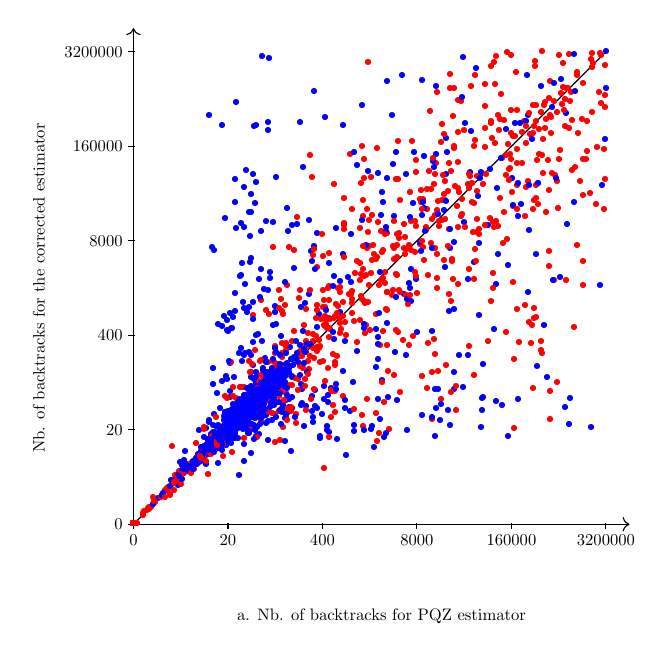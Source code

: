 
\begin{tikzpicture}[only marks, y=.5cm, scale=0.6, every node/.style={scale=0.6}]
   % \draw plot[mark=*,xshift=-6cm] file {ScatterPlotExampleData.data};
    \draw[->] (0,0) -- coordinate (x axis mid) (10.5,0);
    \draw[->] (0,0) -- coordinate (y axis mid)(0,21);
    \foreach \x/\xtext in {0/0,2/20,4/400,6/8000,8/160000, 10/3200000}
        \draw (\x cm,1pt) -- (\x cm,-3pt)
            node[anchor=north] {$\xtext$};
    \foreach \y/\ytext in {0/0,2/20,4/400,6/8000,8/160000, 10/3200000}
        \draw (1pt,\y cm) -- (-3pt,\y cm) node[anchor=east] {$\ytext$};
    \node[below=1cm] at (x axis mid) {a. Nb. of backtracks for PQZ estimator};
    \node[rotate=90] at (-2,10) {Nb. of backtracks for the corrected estimator};
    
 	\draw (0,0) -- (10,20);
 	
 	{\color[rgb]{1.0,0,0.0}\node at (0.0,0.0) {\small{\textbullet}};}
{\color[rgb]{0.0,0,1.0}\node at (1.806,3.644) {\small{\textbullet}};}
{\color[rgb]{0.0,0,1.0}\node at (0.526,1.058) {\small{\textbullet}};}
{\color[rgb]{0.0,0,1.0}\node at (1.795,4.15) {\small{\textbullet}};}
{\color[rgb]{0.0,0,1.0}\node at (1.735,3.458) {\small{\textbullet}};}
{\color[rgb]{0.0,0,1.0}\node at (0.98,1.982) {\small{\textbullet}};}
{\color[rgb]{0.0,0,1.0}\node at (1.974,4.053) {\small{\textbullet}};}
{\color[rgb]{1.0,0,0.0}\node at (1.329,3.392) {\small{\textbullet}};}
{\color[rgb]{0.0,0,1.0}\node at (1.997,4.077) {\small{\textbullet}};}
{\color[rgb]{0.0,0,1.0}\node at (1.829,4.0) {\small{\textbullet}};}
{\color[rgb]{0.0,0,1.0}\node at (1.491,3.033) {\small{\textbullet}};}
{\color[rgb]{0.0,0,1.0}\node at (1.771,3.361) {\small{\textbullet}};}
{\color[rgb]{1.0,0,0.0}\node at (1.858,4.041) {\small{\textbullet}};}
{\color[rgb]{1.0,0,0.0}\node at (0.0,0.0) {\small{\textbullet}};}
{\color[rgb]{0.0,0,1.0}\node at (1.53,3.143) {\small{\textbullet}};}
{\color[rgb]{0.0,0,1.0}\node at (1.561,3.357) {\small{\textbullet}};}
{\color[rgb]{0.0,0,1.0}\node at (2.504,6.168) {\small{\textbullet}};}
{\color[rgb]{0.0,0,1.0}\node at (2.432,4.639) {\small{\textbullet}};}
{\color[rgb]{0.0,0,1.0}\node at (2.341,5.445) {\small{\textbullet}};}
{\color[rgb]{1.0,0,0.0}\node at (0.58,1.102) {\small{\textbullet}};}
{\color[rgb]{0.0,0,1.0}\node at (2.015,4.055) {\small{\textbullet}};}
{\color[rgb]{0.0,0,1.0}\node at (2.004,4.058) {\small{\textbullet}};}
{\color[rgb]{0.0,0,1.0}\node at (2.422,4.686) {\small{\textbullet}};}
{\color[rgb]{1.0,0,0.0}\node at (0.0,0.0) {\small{\textbullet}};}
{\color[rgb]{0.0,0,1.0}\node at (1.977,4.453) {\small{\textbullet}};}
{\color[rgb]{0.0,0,1.0}\node at (2.423,4.897) {\small{\textbullet}};}
{\color[rgb]{0.0,0,1.0}\node at (1.397,2.604) {\small{\textbullet}};}
{\color[rgb]{0.0,0,1.0}\node at (2.0,4.372) {\small{\textbullet}};}
{\color[rgb]{0.0,0,1.0}\node at (1.799,3.422) {\small{\textbullet}};}
{\color[rgb]{0.0,0,1.0}\node at (2.042,4.007) {\small{\textbullet}};}
{\color[rgb]{0.0,0,1.0}\node at (1.732,3.212) {\small{\textbullet}};}
{\color[rgb]{0.0,0,1.0}\node at (0.978,1.807) {\small{\textbullet}};}
{\color[rgb]{0.0,0,1.0}\node at (2.054,4.734) {\small{\textbullet}};}
{\color[rgb]{0.0,0,1.0}\node at (4.375,8.939) {\small{\textbullet}};}
{\color[rgb]{0.0,0,1.0}\node at (0.815,1.658) {\small{\textbullet}};}
{\color[rgb]{0.0,0,1.0}\node at (6.618,14.783) {\small{\textbullet}};}
{\color[rgb]{0.0,0,1.0}\node at (2.058,3.92) {\small{\textbullet}};}
{\color[rgb]{0.0,0,1.0}\node at (1.755,3.499) {\small{\textbullet}};}
{\color[rgb]{0.0,0,1.0}\node at (1.77,3.486) {\small{\textbullet}};}
{\color[rgb]{0.0,0,1.0}\node at (1.513,3.23) {\small{\textbullet}};}
{\color[rgb]{0.0,0,1.0}\node at (1.943,3.725) {\small{\textbullet}};}
{\color[rgb]{0.0,0,1.0}\node at (1.932,3.885) {\small{\textbullet}};}
{\color[rgb]{1.0,0,0.0}\node at (0.0,0.0) {\small{\textbullet}};}
{\color[rgb]{0.0,0,1.0}\node at (2.122,4.28) {\small{\textbullet}};}
{\color[rgb]{0.0,0,1.0}\node at (1.532,3.183) {\small{\textbullet}};}
{\color[rgb]{0.0,0,1.0}\node at (2.066,3.916) {\small{\textbullet}};}
{\color[rgb]{0.0,0,1.0}\node at (1.625,3.349) {\small{\textbullet}};}
{\color[rgb]{0.0,0,1.0}\node at (1.873,3.835) {\small{\textbullet}};}
{\color[rgb]{0.0,0,1.0}\node at (1.809,3.78) {\small{\textbullet}};}
{\color[rgb]{0.0,0,1.0}\node at (1.902,3.716) {\small{\textbullet}};}
{\color[rgb]{0.0,0,1.0}\node at (3.299,4.846) {\small{\textbullet}};}
{\color[rgb]{0.0,0,1.0}\node at (1.909,3.808) {\small{\textbullet}};}
{\color[rgb]{0.0,0,1.0}\node at (2.203,4.527) {\small{\textbullet}};}
{\color[rgb]{0.0,0,1.0}\node at (2.212,4.333) {\small{\textbullet}};}
{\color[rgb]{0.0,0,1.0}\node at (5.99,10.353) {\small{\textbullet}};}
{\color[rgb]{1.0,0,0.0}\node at (0.0,0.0) {\small{\textbullet}};}
{\color[rgb]{0.0,0,1.0}\node at (7.682,5.153) {\small{\textbullet}};}
{\color[rgb]{0.0,0,1.0}\node at (1.91,3.848) {\small{\textbullet}};}
{\color[rgb]{0.0,0,1.0}\node at (1.444,2.793) {\small{\textbullet}};}
{\color[rgb]{1.0,0,0.0}\node at (4.438,8.77) {\small{\textbullet}};}
{\color[rgb]{1.0,0,0.0}\node at (0.947,1.985) {\small{\textbullet}};}
{\color[rgb]{0.0,0,1.0}\node at (2.208,4.317) {\small{\textbullet}};}
{\color[rgb]{0.0,0,1.0}\node at (2.252,4.761) {\small{\textbullet}};}
{\color[rgb]{1.0,0,0.0}\node at (4.161,8.654) {\small{\textbullet}};}
{\color[rgb]{1.0,0,0.0}\node at (0.207,0.331) {\small{\textbullet}};}
{\color[rgb]{0.0,0,1.0}\node at (2.32,4.664) {\small{\textbullet}};}
{\color[rgb]{0.0,0,1.0}\node at (1.762,3.495) {\small{\textbullet}};}
{\color[rgb]{0.0,0,1.0}\node at (2.411,4.609) {\small{\textbullet}};}
{\color[rgb]{0.0,0,1.0}\node at (1.538,4.023) {\small{\textbullet}};}
{\color[rgb]{1.0,0,0.0}\node at (2.118,4.212) {\small{\textbullet}};}
{\color[rgb]{1.0,0,0.0}\node at (5.475,9.669) {\small{\textbullet}};}
{\color[rgb]{1.0,0,0.0}\node at (0.0,0.0) {\small{\textbullet}};}
{\color[rgb]{0.0,0,1.0}\node at (1.797,3.612) {\small{\textbullet}};}
{\color[rgb]{0.0,0,1.0}\node at (1.97,3.968) {\small{\textbullet}};}
{\color[rgb]{0.0,0,1.0}\node at (1.586,3.231) {\small{\textbullet}};}
{\color[rgb]{1.0,0,0.0}\node at (0.0,0.0) {\small{\textbullet}};}
{\color[rgb]{1.0,0,0.0}\node at (0.0,0.0) {\small{\textbullet}};}
{\color[rgb]{0.0,0,1.0}\node at (1.471,2.935) {\small{\textbullet}};}
{\color[rgb]{0.0,0,1.0}\node at (1.492,3.007) {\small{\textbullet}};}
{\color[rgb]{0.0,0,1.0}\node at (2.105,4.195) {\small{\textbullet}};}
{\color[rgb]{0.0,0,1.0}\node at (1.331,2.694) {\small{\textbullet}};}
{\color[rgb]{0.0,0,1.0}\node at (1.73,3.447) {\small{\textbullet}};}
{\color[rgb]{1.0,0,0.0}\node at (0.0,0.0) {\small{\textbullet}};}
{\color[rgb]{0.0,0,1.0}\node at (2.421,4.734) {\small{\textbullet}};}
{\color[rgb]{0.0,0,1.0}\node at (1.747,3.579) {\small{\textbullet}};}
{\color[rgb]{0.0,0,1.0}\node at (2.245,4.533) {\small{\textbullet}};}
{\color[rgb]{1.0,0,0.0}\node at (7.899,15.593) {\small{\textbullet}};}
{\color[rgb]{0.0,0,1.0}\node at (2.608,6.39) {\small{\textbullet}};}
{\color[rgb]{1.0,0,0.0}\node at (2.343,4.645) {\small{\textbullet}};}
{\color[rgb]{1.0,0,0.0}\node at (4.694,10.573) {\small{\textbullet}};}
{\color[rgb]{0.0,0,1.0}\node at (1.904,3.81) {\small{\textbullet}};}
{\color[rgb]{1.0,0,0.0}\node at (0.0,0.0) {\small{\textbullet}};}
{\color[rgb]{1.0,0,0.0}\node at (1.389,2.909) {\small{\textbullet}};}
{\color[rgb]{1.0,0,0.0}\node at (1.849,3.692) {\small{\textbullet}};}
{\color[rgb]{0.0,0,1.0}\node at (1.955,3.933) {\small{\textbullet}};}
{\color[rgb]{0.0,0,1.0}\node at (1.728,3.585) {\small{\textbullet}};}
{\color[rgb]{1.0,0,0.0}\node at (1.528,2.86) {\small{\textbullet}};}
{\color[rgb]{0.0,0,1.0}\node at (2.04,4.113) {\small{\textbullet}};}
{\color[rgb]{1.0,0,0.0}\node at (0.0,0.0) {\small{\textbullet}};}
{\color[rgb]{1.0,0,0.0}\node at (4.61,9.7) {\small{\textbullet}};}
{\color[rgb]{0.0,0,1.0}\node at (1.782,5.528) {\small{\textbullet}};}
{\color[rgb]{0.0,0,1.0}\node at (2.251,4.523) {\small{\textbullet}};}
{\color[rgb]{0.0,0,1.0}\node at (2.238,4.628) {\small{\textbullet}};}
{\color[rgb]{1.0,0,0.0}\node at (0.0,0.0) {\small{\textbullet}};}
{\color[rgb]{0.0,0,1.0}\node at (2.114,4.193) {\small{\textbullet}};}
{\color[rgb]{1.0,0,0.0}\node at (1.937,3.884) {\small{\textbullet}};}
{\color[rgb]{1.0,0,0.0}\node at (0.0,0.0) {\small{\textbullet}};}
{\color[rgb]{0.0,0,1.0}\node at (2.161,4.339) {\small{\textbullet}};}
{\color[rgb]{1.0,0,0.0}\node at (0.0,0.0) {\small{\textbullet}};}
{\color[rgb]{0.0,0,1.0}\node at (1.286,2.595) {\small{\textbullet}};}
{\color[rgb]{0.0,0,1.0}\node at (2.379,4.87) {\small{\textbullet}};}
{\color[rgb]{1.0,0,0.0}\node at (8.031,16.371) {\small{\textbullet}};}
{\color[rgb]{1.0,0,0.0}\node at (0.0,0.0) {\small{\textbullet}};}
{\color[rgb]{0.0,0,1.0}\node at (1.739,3.493) {\small{\textbullet}};}
{\color[rgb]{1.0,0,0.0}\node at (8.716,17.849) {\small{\textbullet}};}
{\color[rgb]{1.0,0,0.0}\node at (0.0,0.0) {\small{\textbullet}};}
{\color[rgb]{0.0,0,1.0}\node at (2.736,5.643) {\small{\textbullet}};}
{\color[rgb]{1.0,0,0.0}\node at (1.195,2.475) {\small{\textbullet}};}
{\color[rgb]{1.0,0,0.0}\node at (2.281,4.558) {\small{\textbullet}};}
{\color[rgb]{0.0,0,1.0}\node at (3.729,9.708) {\small{\textbullet}};}
{\color[rgb]{1.0,0,0.0}\node at (0.0,0.0) {\small{\textbullet}};}
{\color[rgb]{0.0,0,1.0}\node at (2.186,4.388) {\small{\textbullet}};}
{\color[rgb]{0.0,0,1.0}\node at (2.32,4.305) {\small{\textbullet}};}
{\color[rgb]{0.0,0,1.0}\node at (2.127,4.309) {\small{\textbullet}};}
{\color[rgb]{1.0,0,0.0}\node at (1.872,3.75) {\small{\textbullet}};}
{\color[rgb]{1.0,0,0.0}\node at (0.0,0.0) {\small{\textbullet}};}
{\color[rgb]{0.0,0,1.0}\node at (2.252,4.699) {\small{\textbullet}};}
{\color[rgb]{1.0,0,0.0}\node at (8.319,14.239) {\small{\textbullet}};}
{\color[rgb]{0.0,0,1.0}\node at (2.259,4.548) {\small{\textbullet}};}
{\color[rgb]{1.0,0,0.0}\node at (0.0,0.0) {\small{\textbullet}};}
{\color[rgb]{1.0,0,0.0}\node at (0.0,0.0) {\small{\textbullet}};}
{\color[rgb]{0.0,0,1.0}\node at (2.153,4.325) {\small{\textbullet}};}
{\color[rgb]{0.0,0,1.0}\node at (2.886,5.674) {\small{\textbullet}};}
{\color[rgb]{0.0,0,1.0}\node at (2.102,4.355) {\small{\textbullet}};}
{\color[rgb]{1.0,0,0.0}\node at (4.929,8.385) {\small{\textbullet}};}
{\color[rgb]{0.0,0,1.0}\node at (1.423,2.863) {\small{\textbullet}};}
{\color[rgb]{0.0,0,1.0}\node at (1.684,3.239) {\small{\textbullet}};}
{\color[rgb]{0.0,0,1.0}\node at (2.024,4.093) {\small{\textbullet}};}
{\color[rgb]{1.0,0,0.0}\node at (2.771,5.617) {\small{\textbullet}};}
{\color[rgb]{1.0,0,0.0}\node at (3.522,7.123) {\small{\textbullet}};}
{\color[rgb]{1.0,0,0.0}\node at (2.246,4.235) {\small{\textbullet}};}
{\color[rgb]{0.0,0,1.0}\node at (1.744,3.461) {\small{\textbullet}};}
{\color[rgb]{0.0,0,1.0}\node at (2.239,4.428) {\small{\textbullet}};}
{\color[rgb]{0.0,0,1.0}\node at (1.99,3.974) {\small{\textbullet}};}
{\color[rgb]{0.0,0,1.0}\node at (2.274,4.575) {\small{\textbullet}};}
{\color[rgb]{1.0,0,0.0}\node at (2.292,4.687) {\small{\textbullet}};}
{\color[rgb]{0.0,0,1.0}\node at (3.568,5.679) {\small{\textbullet}};}
{\color[rgb]{1.0,0,0.0}\node at (1.991,3.759) {\small{\textbullet}};}
{\color[rgb]{1.0,0,0.0}\node at (6.595,13.677) {\small{\textbullet}};}
{\color[rgb]{1.0,0,0.0}\node at (2.514,5.697) {\small{\textbullet}};}
{\color[rgb]{1.0,0,0.0}\node at (1.849,3.63) {\small{\textbullet}};}
{\color[rgb]{1.0,0,0.0}\node at (0.0,0.0) {\small{\textbullet}};}
{\color[rgb]{1.0,0,0.0}\node at (0.0,0.0) {\small{\textbullet}};}
{\color[rgb]{1.0,0,0.0}\node at (4.577,9.683) {\small{\textbullet}};}
{\color[rgb]{0.0,0,1.0}\node at (2.414,4.878) {\small{\textbullet}};}
{\color[rgb]{1.0,0,0.0}\node at (0.0,0.0) {\small{\textbullet}};}
{\color[rgb]{1.0,0,0.0}\node at (0.0,0.0) {\small{\textbullet}};}
{\color[rgb]{1.0,0,0.0}\node at (7.632,12.544) {\small{\textbullet}};}
{\color[rgb]{1.0,0,0.0}\node at (1.836,3.716) {\small{\textbullet}};}
{\color[rgb]{1.0,0,0.0}\node at (0.0,0.0) {\small{\textbullet}};}
{\color[rgb]{1.0,0,0.0}\node at (2.221,4.378) {\small{\textbullet}};}
{\color[rgb]{1.0,0,0.0}\node at (1.726,3.523) {\small{\textbullet}};}
{\color[rgb]{1.0,0,0.0}\node at (2.532,5.202) {\small{\textbullet}};}
{\color[rgb]{1.0,0,0.0}\node at (0.0,0.0) {\small{\textbullet}};}
{\color[rgb]{1.0,0,0.0}\node at (1.619,3.234) {\small{\textbullet}};}
{\color[rgb]{1.0,0,0.0}\node at (2.538,5.225) {\small{\textbullet}};}
{\color[rgb]{1.0,0,0.0}\node at (4.378,9.778) {\small{\textbullet}};}
{\color[rgb]{1.0,0,0.0}\node at (0.0,0.0) {\small{\textbullet}};}
{\color[rgb]{1.0,0,0.0}\node at (0.0,0.0) {\small{\textbullet}};}
{\color[rgb]{1.0,0,0.0}\node at (0.0,0.0) {\small{\textbullet}};}
{\color[rgb]{0.0,0,1.0}\node at (2.457,5.2) {\small{\textbullet}};}
{\color[rgb]{0.0,0,1.0}\node at (7.517,12.608) {\small{\textbullet}};}
{\color[rgb]{1.0,0,0.0}\node at (0.0,0.0) {\small{\textbullet}};}
{\color[rgb]{0.0,0,1.0}\node at (4.252,7.804) {\small{\textbullet}};}
{\color[rgb]{0.0,0,1.0}\node at (2.512,5.033) {\small{\textbullet}};}
{\color[rgb]{1.0,0,0.0}\node at (0.0,0.0) {\small{\textbullet}};}
{\color[rgb]{0.0,0,1.0}\node at (7.903,16.665) {\small{\textbullet}};}
{\color[rgb]{1.0,0,0.0}\node at (0.0,0.0) {\small{\textbullet}};}
{\color[rgb]{1.0,0,0.0}\node at (0.0,0.0) {\small{\textbullet}};}
{\color[rgb]{0.0,0,1.0}\node at (1.909,3.808) {\small{\textbullet}};}
{\color[rgb]{1.0,0,0.0}\node at (0.0,0.0) {\small{\textbullet}};}
{\color[rgb]{1.0,0,0.0}\node at (3.745,7.077) {\small{\textbullet}};}
{\color[rgb]{1.0,0,0.0}\node at (0.0,0.0) {\small{\textbullet}};}
{\color[rgb]{0.0,0,1.0}\node at (2.165,4.356) {\small{\textbullet}};}
{\color[rgb]{1.0,0,0.0}\node at (6.965,13.726) {\small{\textbullet}};}
{\color[rgb]{1.0,0,0.0}\node at (0.0,0.0) {\small{\textbullet}};}
{\color[rgb]{0.0,0,1.0}\node at (2.178,4.443) {\small{\textbullet}};}
{\color[rgb]{1.0,0,0.0}\node at (2.332,4.645) {\small{\textbullet}};}
{\color[rgb]{0.0,0,1.0}\node at (1.355,2.687) {\small{\textbullet}};}
{\color[rgb]{1.0,0,0.0}\node at (2.19,4.399) {\small{\textbullet}};}
{\color[rgb]{0.0,0,1.0}\node at (1.539,3.076) {\small{\textbullet}};}
{\color[rgb]{1.0,0,0.0}\node at (0.0,0.0) {\small{\textbullet}};}
{\color[rgb]{1.0,0,0.0}\node at (0.0,0.0) {\small{\textbullet}};}
{\color[rgb]{1.0,0,0.0}\node at (0.0,0.0) {\small{\textbullet}};}
{\color[rgb]{1.0,0,0.0}\node at (2.896,5.858) {\small{\textbullet}};}
{\color[rgb]{1.0,0,0.0}\node at (1.818,3.607) {\small{\textbullet}};}
{\color[rgb]{1.0,0,0.0}\node at (1.909,3.695) {\small{\textbullet}};}
{\color[rgb]{1.0,0,0.0}\node at (1.934,3.965) {\small{\textbullet}};}
{\color[rgb]{1.0,0,0.0}\node at (9.874,19.911) {\small{\textbullet}};}
{\color[rgb]{1.0,0,0.0}\node at (3.875,7.917) {\small{\textbullet}};}
{\color[rgb]{1.0,0,0.0}\node at (2.422,4.988) {\small{\textbullet}};}
{\color[rgb]{1.0,0,0.0}\node at (2.058,4.13) {\small{\textbullet}};}
{\color[rgb]{0.0,0,1.0}\node at (2.293,4.664) {\small{\textbullet}};}
{\color[rgb]{1.0,0,0.0}\node at (2.046,4.127) {\small{\textbullet}};}
{\color[rgb]{0.0,0,1.0}\node at (4.259,10.443) {\small{\textbullet}};}
{\color[rgb]{1.0,0,0.0}\node at (2.17,5.29) {\small{\textbullet}};}
{\color[rgb]{0.0,0,1.0}\node at (2.649,5.729) {\small{\textbullet}};}
{\color[rgb]{1.0,0,0.0}\node at (2.261,4.531) {\small{\textbullet}};}
{\color[rgb]{1.0,0,0.0}\node at (5.777,11.625) {\small{\textbullet}};}
{\color[rgb]{1.0,0,0.0}\node at (4.123,8.278) {\small{\textbullet}};}
{\color[rgb]{1.0,0,0.0}\node at (0.0,0.0) {\small{\textbullet}};}
{\color[rgb]{1.0,0,0.0}\node at (2.257,4.507) {\small{\textbullet}};}
{\color[rgb]{0.0,0,1.0}\node at (2.444,4.956) {\small{\textbullet}};}
{\color[rgb]{1.0,0,0.0}\node at (7.281,14.679) {\small{\textbullet}};}
{\color[rgb]{1.0,0,0.0}\node at (8.39,16.485) {\small{\textbullet}};}
{\color[rgb]{1.0,0,0.0}\node at (0.0,0.0) {\small{\textbullet}};}
{\color[rgb]{1.0,0,0.0}\node at (0.0,0.0) {\small{\textbullet}};}
{\color[rgb]{0.0,0,1.0}\node at (5.545,7.232) {\small{\textbullet}};}
{\color[rgb]{1.0,0,0.0}\node at (0.0,0.0) {\small{\textbullet}};}
{\color[rgb]{1.0,0,0.0}\node at (4.147,8.265) {\small{\textbullet}};}
{\color[rgb]{1.0,0,0.0}\node at (4.989,11.717) {\small{\textbullet}};}
{\color[rgb]{1.0,0,0.0}\node at (0.0,0.0) {\small{\textbullet}};}
{\color[rgb]{1.0,0,0.0}\node at (0.0,0.0) {\small{\textbullet}};}
{\color[rgb]{0.0,0,1.0}\node at (2.375,5.307) {\small{\textbullet}};}
{\color[rgb]{1.0,0,0.0}\node at (3.677,7.485) {\small{\textbullet}};}
{\color[rgb]{1.0,0,0.0}\node at (0.0,0.0) {\small{\textbullet}};}
{\color[rgb]{1.0,0,0.0}\node at (4.889,9.401) {\small{\textbullet}};}
{\color[rgb]{1.0,0,0.0}\node at (4.315,8.905) {\small{\textbullet}};}
{\color[rgb]{1.0,0,0.0}\node at (0.0,0.0) {\small{\textbullet}};}
{\color[rgb]{0.0,0,1.0}\node at (4.115,5.428) {\small{\textbullet}};}
{\color[rgb]{0.0,0,1.0}\node at (2.886,5.85) {\small{\textbullet}};}
{\color[rgb]{1.0,0,0.0}\node at (2.585,5.175) {\small{\textbullet}};}
{\color[rgb]{0.0,0,1.0}\node at (2.792,7.006) {\small{\textbullet}};}
{\color[rgb]{0.0,0,1.0}\node at (2.368,4.761) {\small{\textbullet}};}
{\color[rgb]{1.0,0,0.0}\node at (9.985,19.381) {\small{\textbullet}};}
{\color[rgb]{1.0,0,0.0}\node at (1.52,3.108) {\small{\textbullet}};}
{\color[rgb]{1.0,0,0.0}\node at (2.589,5.238) {\small{\textbullet}};}
{\color[rgb]{1.0,0,0.0}\node at (3.323,6.285) {\small{\textbullet}};}
{\color[rgb]{1.0,0,0.0}\node at (1.254,2.575) {\small{\textbullet}};}
{\color[rgb]{1.0,0,0.0}\node at (2.451,5.093) {\small{\textbullet}};}
{\color[rgb]{1.0,0,0.0}\node at (0.0,0.0) {\small{\textbullet}};}
{\color[rgb]{0.0,0,1.0}\node at (2.103,4.267) {\small{\textbullet}};}
{\color[rgb]{1.0,0,0.0}\node at (0.0,0.0) {\small{\textbullet}};}
{\color[rgb]{1.0,0,0.0}\node at (4.634,9.495) {\small{\textbullet}};}
{\color[rgb]{1.0,0,0.0}\node at (7.812,15.459) {\small{\textbullet}};}
{\color[rgb]{0.0,0,1.0}\node at (2.977,5.083) {\small{\textbullet}};}
{\color[rgb]{1.0,0,0.0}\node at (0.0,0.0) {\small{\textbullet}};}
{\color[rgb]{1.0,0,0.0}\node at (1.93,4.051) {\small{\textbullet}};}
{\color[rgb]{1.0,0,0.0}\node at (6.226,13.288) {\small{\textbullet}};}
{\color[rgb]{1.0,0,0.0}\node at (2.8,6.412) {\small{\textbullet}};}
{\color[rgb]{1.0,0,0.0}\node at (0.0,0.0) {\small{\textbullet}};}
{\color[rgb]{1.0,0,0.0}\node at (4.623,8.882) {\small{\textbullet}};}
{\color[rgb]{1.0,0,0.0}\node at (2.827,5.56) {\small{\textbullet}};}
{\color[rgb]{1.0,0,0.0}\node at (3.09,6.311) {\small{\textbullet}};}
{\color[rgb]{0.0,0,1.0}\node at (2.767,5.257) {\small{\textbullet}};}
{\color[rgb]{1.0,0,0.0}\node at (2.702,5.237) {\small{\textbullet}};}
{\color[rgb]{1.0,0,0.0}\node at (8.523,17.685) {\small{\textbullet}};}
{\color[rgb]{1.0,0,0.0}\node at (2.779,5.506) {\small{\textbullet}};}
{\color[rgb]{1.0,0,0.0}\node at (1.56,3.159) {\small{\textbullet}};}
{\color[rgb]{1.0,0,0.0}\node at (5.495,11.727) {\small{\textbullet}};}
{\color[rgb]{1.0,0,0.0}\node at (2.304,4.622) {\small{\textbullet}};}
{\color[rgb]{1.0,0,0.0}\node at (2.557,5.191) {\small{\textbullet}};}
{\color[rgb]{0.0,0,1.0}\node at (5.726,9.684) {\small{\textbullet}};}
{\color[rgb]{1.0,0,0.0}\node at (6.42,15.233) {\small{\textbullet}};}
{\color[rgb]{1.0,0,0.0}\node at (2.647,5.303) {\small{\textbullet}};}
{\color[rgb]{1.0,0,0.0}\node at (0.0,0.0) {\small{\textbullet}};}
{\color[rgb]{1.0,0,0.0}\node at (4.164,8.231) {\small{\textbullet}};}
{\color[rgb]{1.0,0,0.0}\node at (4.027,6.847) {\small{\textbullet}};}
{\color[rgb]{1.0,0,0.0}\node at (0.0,0.0) {\small{\textbullet}};}
{\color[rgb]{1.0,0,0.0}\node at (2.767,5.936) {\small{\textbullet}};}
{\color[rgb]{1.0,0,0.0}\node at (5.645,9.769) {\small{\textbullet}};}
{\color[rgb]{1.0,0,0.0}\node at (3.585,7.075) {\small{\textbullet}};}
{\color[rgb]{1.0,0,0.0}\node at (4.107,8.252) {\small{\textbullet}};}
{\color[rgb]{1.0,0,0.0}\node at (8.229,15.257) {\small{\textbullet}};}
{\color[rgb]{1.0,0,0.0}\node at (0.0,0.0) {\small{\textbullet}};}
{\color[rgb]{1.0,0,0.0}\node at (0.0,0.0) {\small{\textbullet}};}
{\color[rgb]{1.0,0,0.0}\node at (2.763,5.623) {\small{\textbullet}};}
{\color[rgb]{1.0,0,0.0}\node at (1.942,4.259) {\small{\textbullet}};}
{\color[rgb]{1.0,0,0.0}\node at (0.0,0.0) {\small{\textbullet}};}
{\color[rgb]{1.0,0,0.0}\node at (0.0,0.0) {\small{\textbullet}};}
{\color[rgb]{1.0,0,0.0}\node at (3.49,6.083) {\small{\textbullet}};}
{\color[rgb]{1.0,0,0.0}\node at (0.0,0.0) {\small{\textbullet}};}
{\color[rgb]{1.0,0,0.0}\node at (2.893,6.109) {\small{\textbullet}};}
{\color[rgb]{1.0,0,0.0}\node at (8.56,13.496) {\small{\textbullet}};}
{\color[rgb]{1.0,0,0.0}\node at (0.0,0.0) {\small{\textbullet}};}
{\color[rgb]{1.0,0,0.0}\node at (2.18,4.364) {\small{\textbullet}};}
{\color[rgb]{1.0,0,0.0}\node at (0.0,0.0) {\small{\textbullet}};}
{\color[rgb]{1.0,0,0.0}\node at (2.637,5.434) {\small{\textbullet}};}
{\color[rgb]{1.0,0,0.0}\node at (0.0,0.0) {\small{\textbullet}};}
{\color[rgb]{1.0,0,0.0}\node at (0.0,0.0) {\small{\textbullet}};}
{\color[rgb]{1.0,0,0.0}\node at (0.0,0.0) {\small{\textbullet}};}
{\color[rgb]{1.0,0,0.0}\node at (0.0,0.0) {\small{\textbullet}};}
{\color[rgb]{1.0,0,0.0}\node at (0.0,0.0) {\small{\textbullet}};}
{\color[rgb]{1.0,0,0.0}\node at (0.0,0.0) {\small{\textbullet}};}
{\color[rgb]{1.0,0,0.0}\node at (2.308,4.589) {\small{\textbullet}};}
{\color[rgb]{1.0,0,0.0}\node at (2.974,5.768) {\small{\textbullet}};}
{\color[rgb]{1.0,0,0.0}\node at (0.0,0.0) {\small{\textbullet}};}
{\color[rgb]{1.0,0,0.0}\node at (2.757,5.651) {\small{\textbullet}};}
{\color[rgb]{1.0,0,0.0}\node at (3.617,7.504) {\small{\textbullet}};}
{\color[rgb]{1.0,0,0.0}\node at (0.463,0.891) {\small{\textbullet}};}
{\color[rgb]{1.0,0,0.0}\node at (2.616,5.185) {\small{\textbullet}};}
{\color[rgb]{1.0,0,0.0}\node at (0.0,0.0) {\small{\textbullet}};}
{\color[rgb]{1.0,0,0.0}\node at (2.883,5.782) {\small{\textbullet}};}
{\color[rgb]{1.0,0,0.0}\node at (0.0,0.0) {\small{\textbullet}};}
{\color[rgb]{0.0,0,1.0}\node at (7.137,14.874) {\small{\textbullet}};}
{\color[rgb]{0.0,0,1.0}\node at (7.678,10.104) {\small{\textbullet}};}
{\color[rgb]{1.0,0,0.0}\node at (4.152,9.466) {\small{\textbullet}};}
{\color[rgb]{1.0,0,0.0}\node at (0.0,0.0) {\small{\textbullet}};}
{\color[rgb]{1.0,0,0.0}\node at (0.0,0.0) {\small{\textbullet}};}
{\color[rgb]{1.0,0,0.0}\node at (0.0,0.0) {\small{\textbullet}};}
{\color[rgb]{1.0,0,0.0}\node at (3.14,6.383) {\small{\textbullet}};}
{\color[rgb]{1.0,0,0.0}\node at (5.874,11.556) {\small{\textbullet}};}
{\color[rgb]{1.0,0,0.0}\node at (0.0,0.0) {\small{\textbullet}};}
{\color[rgb]{1.0,0,0.0}\node at (2.813,5.603) {\small{\textbullet}};}
{\color[rgb]{1.0,0,0.0}\node at (0.0,0.0) {\small{\textbullet}};}
{\color[rgb]{1.0,0,0.0}\node at (2.175,4.36) {\small{\textbullet}};}
{\color[rgb]{1.0,0,0.0}\node at (2.69,5.289) {\small{\textbullet}};}
{\color[rgb]{1.0,0,0.0}\node at (0.0,0.0) {\small{\textbullet}};}
{\color[rgb]{1.0,0,0.0}\node at (8.486,16.8) {\small{\textbullet}};}
{\color[rgb]{1.0,0,0.0}\node at (2.772,5.539) {\small{\textbullet}};}
{\color[rgb]{1.0,0,0.0}\node at (0.0,0.0) {\small{\textbullet}};}
{\color[rgb]{1.0,0,0.0}\node at (2.125,4.217) {\small{\textbullet}};}
{\color[rgb]{1.0,0,0.0}\node at (0.0,0.0) {\small{\textbullet}};}
{\color[rgb]{1.0,0,0.0}\node at (0.0,0.0) {\small{\textbullet}};}
{\color[rgb]{1.0,0,0.0}\node at (4.263,6.695) {\small{\textbullet}};}
{\color[rgb]{1.0,0,0.0}\node at (0.0,0.0) {\small{\textbullet}};}
{\color[rgb]{1.0,0,0.0}\node at (3.161,6.504) {\small{\textbullet}};}
{\color[rgb]{1.0,0,0.0}\node at (2.703,5.613) {\small{\textbullet}};}
{\color[rgb]{1.0,0,0.0}\node at (0.0,0.0) {\small{\textbullet}};}
{\color[rgb]{1.0,0,0.0}\node at (4.987,10.064) {\small{\textbullet}};}
{\color[rgb]{1.0,0,0.0}\node at (0.0,0.0) {\small{\textbullet}};}
{\color[rgb]{1.0,0,0.0}\node at (0.0,0.0) {\small{\textbullet}};}
{\color[rgb]{1.0,0,0.0}\node at (7.175,14.4) {\small{\textbullet}};}
{\color[rgb]{1.0,0,0.0}\node at (6.718,14.928) {\small{\textbullet}};}
{\color[rgb]{1.0,0,0.0}\node at (2.226,4.443) {\small{\textbullet}};}
{\color[rgb]{1.0,0,0.0}\node at (0.0,0.0) {\small{\textbullet}};}
{\color[rgb]{1.0,0,0.0}\node at (5.371,9.035) {\small{\textbullet}};}
{\color[rgb]{0.0,0,1.0}\node at (7.221,11.056) {\small{\textbullet}};}
{\color[rgb]{1.0,0,0.0}\node at (8.314,16.114) {\small{\textbullet}};}
{\color[rgb]{1.0,0,0.0}\node at (2.85,5.736) {\small{\textbullet}};}
{\color[rgb]{1.0,0,0.0}\node at (2.756,5.573) {\small{\textbullet}};}
{\color[rgb]{1.0,0,0.0}\node at (3.809,7.73) {\small{\textbullet}};}
{\color[rgb]{1.0,0,0.0}\node at (0.0,0.0) {\small{\textbullet}};}
{\color[rgb]{1.0,0,0.0}\node at (0.0,0.0) {\small{\textbullet}};}
{\color[rgb]{0.0,0,1.0}\node at (4.883,8.427) {\small{\textbullet}};}
{\color[rgb]{1.0,0,0.0}\node at (0.0,0.0) {\small{\textbullet}};}
{\color[rgb]{1.0,0,0.0}\node at (0.0,0.0) {\small{\textbullet}};}
{\color[rgb]{1.0,0,0.0}\node at (2.725,5.478) {\small{\textbullet}};}
{\color[rgb]{1.0,0,0.0}\node at (0.0,0.0) {\small{\textbullet}};}
{\color[rgb]{1.0,0,0.0}\node at (0.0,0.0) {\small{\textbullet}};}
{\color[rgb]{1.0,0,0.0}\node at (3.681,6.448) {\small{\textbullet}};}
{\color[rgb]{1.0,0,0.0}\node at (4.14,7.868) {\small{\textbullet}};}
{\color[rgb]{1.0,0,0.0}\node at (0.0,0.0) {\small{\textbullet}};}
{\color[rgb]{1.0,0,0.0}\node at (0.0,0.0) {\small{\textbullet}};}
{\color[rgb]{1.0,0,0.0}\node at (0.0,0.0) {\small{\textbullet}};}
{\color[rgb]{1.0,0,0.0}\node at (2.295,4.834) {\small{\textbullet}};}
{\color[rgb]{1.0,0,0.0}\node at (0.0,0.0) {\small{\textbullet}};}
{\color[rgb]{0.0,0,1.0}\node at (3.883,8.318) {\small{\textbullet}};}
{\color[rgb]{1.0,0,0.0}\node at (0.0,0.0) {\small{\textbullet}};}
{\color[rgb]{1.0,0,0.0}\node at (2.834,5.457) {\small{\textbullet}};}
{\color[rgb]{1.0,0,0.0}\node at (2.407,4.842) {\small{\textbullet}};}
{\color[rgb]{0.0,0,1.0}\node at (3.842,5.623) {\small{\textbullet}};}
{\color[rgb]{1.0,0,0.0}\node at (2.92,5.736) {\small{\textbullet}};}
{\color[rgb]{1.0,0,0.0}\node at (0.0,0.0) {\small{\textbullet}};}
{\color[rgb]{1.0,0,0.0}\node at (2.531,5.208) {\small{\textbullet}};}
{\color[rgb]{1.0,0,0.0}\node at (0.0,0.0) {\small{\textbullet}};}
{\color[rgb]{1.0,0,0.0}\node at (4.228,7.178) {\small{\textbullet}};}
{\color[rgb]{1.0,0,0.0}\node at (0.0,0.0) {\small{\textbullet}};}
{\color[rgb]{1.0,0,0.0}\node at (0.0,0.0) {\small{\textbullet}};}
{\color[rgb]{1.0,0,0.0}\node at (0.0,0.0) {\small{\textbullet}};}
{\color[rgb]{1.0,0,0.0}\node at (0.0,0.0) {\small{\textbullet}};}
{\color[rgb]{1.0,0,0.0}\node at (0.0,0.0) {\small{\textbullet}};}
{\color[rgb]{1.0,0,0.0}\node at (0.0,0.0) {\small{\textbullet}};}
{\color[rgb]{1.0,0,0.0}\node at (0.0,0.0) {\small{\textbullet}};}
{\color[rgb]{1.0,0,0.0}\node at (2.786,5.773) {\small{\textbullet}};}
{\color[rgb]{1.0,0,0.0}\node at (3.149,6.418) {\small{\textbullet}};}
{\color[rgb]{1.0,0,0.0}\node at (0.0,0.0) {\small{\textbullet}};}
{\color[rgb]{1.0,0,0.0}\node at (2.683,5.45) {\small{\textbullet}};}
{\color[rgb]{1.0,0,0.0}\node at (0.0,0.0) {\small{\textbullet}};}
{\color[rgb]{1.0,0,0.0}\node at (0.0,0.0) {\small{\textbullet}};}
{\color[rgb]{1.0,0,0.0}\node at (0.0,0.0) {\small{\textbullet}};}
{\color[rgb]{1.0,0,0.0}\node at (3.291,5.863) {\small{\textbullet}};}
{\color[rgb]{1.0,0,0.0}\node at (0.0,0.0) {\small{\textbullet}};}
{\color[rgb]{1.0,0,0.0}\node at (0.0,0.0) {\small{\textbullet}};}
{\color[rgb]{1.0,0,0.0}\node at (3.741,7.546) {\small{\textbullet}};}
{\color[rgb]{1.0,0,0.0}\node at (0.0,0.0) {\small{\textbullet}};}
{\color[rgb]{1.0,0,0.0}\node at (0.0,0.0) {\small{\textbullet}};}
{\color[rgb]{1.0,0,0.0}\node at (3.692,6.858) {\small{\textbullet}};}
{\color[rgb]{1.0,0,0.0}\node at (2.701,5.381) {\small{\textbullet}};}
{\color[rgb]{1.0,0,0.0}\node at (4.815,9.635) {\small{\textbullet}};}
{\color[rgb]{0.0,0,1.0}\node at (1.5,2.96) {\small{\textbullet}};}
{\color[rgb]{0.0,0,1.0}\node at (1.137,2.489) {\small{\textbullet}};}
{\color[rgb]{0.0,0,1.0}\node at (1.085,2.69) {\small{\textbullet}};}
{\color[rgb]{0.0,0,1.0}\node at (3.951,3.672) {\small{\textbullet}};}
{\color[rgb]{0.0,0,1.0}\node at (1.722,3.319) {\small{\textbullet}};}
{\color[rgb]{0.0,0,1.0}\node at (1.79,3.592) {\small{\textbullet}};}
{\color[rgb]{0.0,0,1.0}\node at (2.146,4.164) {\small{\textbullet}};}
{\color[rgb]{0.0,0,1.0}\node at (1.949,3.938) {\small{\textbullet}};}
{\color[rgb]{1.0,0,0.0}\node at (7.155,18.488) {\small{\textbullet}};}
{\color[rgb]{1.0,0,0.0}\node at (0.965,2.197) {\small{\textbullet}};}
{\color[rgb]{0.0,0,1.0}\node at (1.971,3.322) {\small{\textbullet}};}
{\color[rgb]{1.0,0,0.0}\node at (0.0,0.0) {\small{\textbullet}};}
{\color[rgb]{0.0,0,1.0}\node at (1.894,3.818) {\small{\textbullet}};}
{\color[rgb]{0.0,0,1.0}\node at (1.53,3.23) {\small{\textbullet}};}
{\color[rgb]{0.0,0,1.0}\node at (1.523,2.98) {\small{\textbullet}};}
{\color[rgb]{0.0,0,1.0}\node at (4.302,12.515) {\small{\textbullet}};}
{\color[rgb]{0.0,0,1.0}\node at (1.377,2.693) {\small{\textbullet}};}
{\color[rgb]{0.0,0,1.0}\node at (1.918,3.859) {\small{\textbullet}};}
{\color[rgb]{0.0,0,1.0}\node at (1.397,2.828) {\small{\textbullet}};}
{\color[rgb]{0.0,0,1.0}\node at (1.651,3.389) {\small{\textbullet}};}
{\color[rgb]{0.0,0,1.0}\node at (1.724,3.536) {\small{\textbullet}};}
{\color[rgb]{0.0,0,1.0}\node at (1.275,2.362) {\small{\textbullet}};}
{\color[rgb]{0.0,0,1.0}\node at (1.573,3.2) {\small{\textbullet}};}
{\color[rgb]{0.0,0,1.0}\node at (1.951,3.796) {\small{\textbullet}};}
{\color[rgb]{0.0,0,1.0}\node at (6.608,10.858) {\small{\textbullet}};}
{\color[rgb]{0.0,0,1.0}\node at (1.38,2.706) {\small{\textbullet}};}
{\color[rgb]{0.0,0,1.0}\node at (1.64,3.332) {\small{\textbullet}};}
{\color[rgb]{0.0,0,1.0}\node at (1.715,3.528) {\small{\textbullet}};}
{\color[rgb]{0.0,0,1.0}\node at (1.865,3.853) {\small{\textbullet}};}
{\color[rgb]{0.0,0,1.0}\node at (1.708,3.38) {\small{\textbullet}};}
{\color[rgb]{0.0,0,1.0}\node at (1.347,2.738) {\small{\textbullet}};}
{\color[rgb]{1.0,0,0.0}\node at (0.0,0.0) {\small{\textbullet}};}
{\color[rgb]{0.0,0,1.0}\node at (1.883,3.632) {\small{\textbullet}};}
{\color[rgb]{0.0,0,1.0}\node at (2.125,3.746) {\small{\textbullet}};}
{\color[rgb]{0.0,0,1.0}\node at (1.742,3.784) {\small{\textbullet}};}
{\color[rgb]{0.0,0,1.0}\node at (2.331,4.246) {\small{\textbullet}};}
{\color[rgb]{0.0,0,1.0}\node at (1.462,2.917) {\small{\textbullet}};}
{\color[rgb]{0.0,0,1.0}\node at (1.252,2.485) {\small{\textbullet}};}
{\color[rgb]{0.0,0,1.0}\node at (0.85,1.753) {\small{\textbullet}};}
{\color[rgb]{0.0,0,1.0}\node at (1.794,3.518) {\small{\textbullet}};}
{\color[rgb]{0.0,0,1.0}\node at (1.709,3.537) {\small{\textbullet}};}
{\color[rgb]{0.0,0,1.0}\node at (1.152,2.227) {\small{\textbullet}};}
{\color[rgb]{0.0,0,1.0}\node at (1.815,3.685) {\small{\textbullet}};}
{\color[rgb]{1.0,0,0.0}\node at (1.07,2.105) {\small{\textbullet}};}
{\color[rgb]{0.0,0,1.0}\node at (0.882,1.876) {\small{\textbullet}};}
{\color[rgb]{0.0,0,1.0}\node at (5.185,6.939) {\small{\textbullet}};}
{\color[rgb]{1.0,0,0.0}\node at (1.744,3.442) {\small{\textbullet}};}
{\color[rgb]{1.0,0,0.0}\node at (0.0,0.0) {\small{\textbullet}};}
{\color[rgb]{0.0,0,1.0}\node at (2.062,4.159) {\small{\textbullet}};}
{\color[rgb]{0.0,0,1.0}\node at (2.134,4.296) {\small{\textbullet}};}
{\color[rgb]{0.0,0,1.0}\node at (5.26,6.064) {\small{\textbullet}};}
{\color[rgb]{1.0,0,0.0}\node at (0.0,0.0) {\small{\textbullet}};}
{\color[rgb]{1.0,0,0.0}\node at (3.686,7.535) {\small{\textbullet}};}
{\color[rgb]{1.0,0,0.0}\node at (8.0,15.43) {\small{\textbullet}};}
{\color[rgb]{0.0,0,1.0}\node at (1.958,3.917) {\small{\textbullet}};}
{\color[rgb]{1.0,0,0.0}\node at (0.0,0.0) {\small{\textbullet}};}
{\color[rgb]{0.0,0,1.0}\node at (2.083,4.21) {\small{\textbullet}};}
{\color[rgb]{0.0,0,1.0}\node at (1.779,3.697) {\small{\textbullet}};}
{\color[rgb]{0.0,0,1.0}\node at (9.055,18.808) {\small{\textbullet}};}
{\color[rgb]{0.0,0,1.0}\node at (1.398,2.824) {\small{\textbullet}};}
{\color[rgb]{0.0,0,1.0}\node at (1.605,3.423) {\small{\textbullet}};}
{\color[rgb]{0.0,0,1.0}\node at (1.971,4.126) {\small{\textbullet}};}
{\color[rgb]{0.0,0,1.0}\node at (1.311,2.556) {\small{\textbullet}};}
{\color[rgb]{0.0,0,1.0}\node at (2.096,4.357) {\small{\textbullet}};}
{\color[rgb]{1.0,0,0.0}\node at (5.149,8.847) {\small{\textbullet}};}
{\color[rgb]{1.0,0,0.0}\node at (4.865,4.126) {\small{\textbullet}};}
{\color[rgb]{1.0,0,0.0}\node at (1.116,2.235) {\small{\textbullet}};}
{\color[rgb]{1.0,0,0.0}\node at (0.0,0.0) {\small{\textbullet}};}
{\color[rgb]{1.0,0,0.0}\node at (0.0,0.0) {\small{\textbullet}};}
{\color[rgb]{1.0,0,0.0}\node at (8.075,16.369) {\small{\textbullet}};}
{\color[rgb]{0.0,0,1.0}\node at (2.106,3.756) {\small{\textbullet}};}
{\color[rgb]{0.0,0,1.0}\node at (1.749,3.643) {\small{\textbullet}};}
{\color[rgb]{0.0,0,1.0}\node at (1.776,3.644) {\small{\textbullet}};}
{\color[rgb]{1.0,0,0.0}\node at (0.0,0.0) {\small{\textbullet}};}
{\color[rgb]{1.0,0,0.0}\node at (0.0,0.0) {\small{\textbullet}};}
{\color[rgb]{0.0,0,1.0}\node at (4.435,11.412) {\small{\textbullet}};}
{\color[rgb]{1.0,0,0.0}\node at (0.0,0.0) {\small{\textbullet}};}
{\color[rgb]{0.0,0,1.0}\node at (2.087,4.164) {\small{\textbullet}};}
{\color[rgb]{0.0,0,1.0}\node at (1.936,3.861) {\small{\textbullet}};}
{\color[rgb]{1.0,0,0.0}\node at (5.982,15.372) {\small{\textbullet}};}
{\color[rgb]{1.0,0,0.0}\node at (1.343,2.686) {\small{\textbullet}};}
{\color[rgb]{0.0,0,1.0}\node at (9.161,17.343) {\small{\textbullet}};}
{\color[rgb]{0.0,0,1.0}\node at (2.108,8.711) {\small{\textbullet}};}
{\color[rgb]{0.0,0,1.0}\node at (5.528,13.014) {\small{\textbullet}};}
{\color[rgb]{0.0,0,1.0}\node at (2.221,4.412) {\small{\textbullet}};}
{\color[rgb]{1.0,0,0.0}\node at (6.531,13.661) {\small{\textbullet}};}
{\color[rgb]{0.0,0,1.0}\node at (2.158,4.317) {\small{\textbullet}};}
{\color[rgb]{0.0,0,1.0}\node at (1.853,3.804) {\small{\textbullet}};}
{\color[rgb]{0.0,0,1.0}\node at (1.617,3.378) {\small{\textbullet}};}
{\color[rgb]{1.0,0,0.0}\node at (0.0,0.0) {\small{\textbullet}};}
{\color[rgb]{0.0,0,1.0}\node at (2.072,4.118) {\small{\textbullet}};}
{\color[rgb]{1.0,0,0.0}\node at (2.959,6.315) {\small{\textbullet}};}
{\color[rgb]{1.0,0,0.0}\node at (1.465,2.95) {\small{\textbullet}};}
{\color[rgb]{0.0,0,1.0}\node at (2.095,4.299) {\small{\textbullet}};}
{\color[rgb]{0.0,0,1.0}\node at (1.853,3.723) {\small{\textbullet}};}
{\color[rgb]{0.0,0,1.0}\node at (2.012,3.606) {\small{\textbullet}};}
{\color[rgb]{0.0,0,1.0}\node at (1.604,4.379) {\small{\textbullet}};}
{\color[rgb]{0.0,0,1.0}\node at (2.223,4.507) {\small{\textbullet}};}
{\color[rgb]{1.0,0,0.0}\node at (0.0,0.0) {\small{\textbullet}};}
{\color[rgb]{1.0,0,0.0}\node at (3.928,7.752) {\small{\textbullet}};}
{\color[rgb]{0.0,0,1.0}\node at (1.89,3.975) {\small{\textbullet}};}
{\color[rgb]{0.0,0,1.0}\node at (2.306,4.408) {\small{\textbullet}};}
{\color[rgb]{0.0,0,1.0}\node at (2.49,6.412) {\small{\textbullet}};}
{\color[rgb]{1.0,0,0.0}\node at (1.922,4.072) {\small{\textbullet}};}
{\color[rgb]{1.0,0,0.0}\node at (0.0,0.0) {\small{\textbullet}};}
{\color[rgb]{1.0,0,0.0}\node at (3.108,3.539) {\small{\textbullet}};}
{\color[rgb]{0.0,0,1.0}\node at (2.192,4.556) {\small{\textbullet}};}
{\color[rgb]{0.0,0,1.0}\node at (1.399,3.925) {\small{\textbullet}};}
{\color[rgb]{0.0,0,1.0}\node at (8.875,17.633) {\small{\textbullet}};}
{\color[rgb]{1.0,0,0.0}\node at (6.48,12.805) {\small{\textbullet}};}
{\color[rgb]{0.0,0,1.0}\node at (2.815,4.579) {\small{\textbullet}};}
{\color[rgb]{1.0,0,0.0}\node at (0.0,0.0) {\small{\textbullet}};}
{\color[rgb]{1.0,0,0.0}\node at (2.327,4.899) {\small{\textbullet}};}
{\color[rgb]{0.0,0,1.0}\node at (1.884,3.938) {\small{\textbullet}};}
{\color[rgb]{1.0,0,0.0}\node at (0.728,1.512) {\small{\textbullet}};}
{\color[rgb]{0.0,0,1.0}\node at (2.539,6.676) {\small{\textbullet}};}
{\color[rgb]{0.0,0,1.0}\node at (2.187,4.398) {\small{\textbullet}};}
{\color[rgb]{0.0,0,1.0}\node at (2.198,4.512) {\small{\textbullet}};}
{\color[rgb]{0.0,0,1.0}\node at (3.216,6.482) {\small{\textbullet}};}
{\color[rgb]{0.0,0,1.0}\node at (2.489,5.007) {\small{\textbullet}};}
{\color[rgb]{1.0,0,0.0}\node at (7.59,16.297) {\small{\textbullet}};}
{\color[rgb]{0.0,0,1.0}\node at (2.384,4.788) {\small{\textbullet}};}
{\color[rgb]{0.0,0,1.0}\node at (2.392,4.844) {\small{\textbullet}};}
{\color[rgb]{0.0,0,1.0}\node at (7.093,10.321) {\small{\textbullet}};}
{\color[rgb]{0.0,0,1.0}\node at (4.145,11.034) {\small{\textbullet}};}
{\color[rgb]{0.0,0,1.0}\node at (2.11,4.231) {\small{\textbullet}};}
{\color[rgb]{1.0,0,0.0}\node at (0.0,0.0) {\small{\textbullet}};}
{\color[rgb]{1.0,0,0.0}\node at (1.94,3.952) {\small{\textbullet}};}
{\color[rgb]{0.0,0,1.0}\node at (2.218,5.001) {\small{\textbullet}};}
{\color[rgb]{0.0,0,1.0}\node at (2.161,3.838) {\small{\textbullet}};}
{\color[rgb]{1.0,0,0.0}\node at (9.217,16.748) {\small{\textbullet}};}
{\color[rgb]{1.0,0,0.0}\node at (1.605,3.227) {\small{\textbullet}};}
{\color[rgb]{1.0,0,0.0}\node at (0.0,0.0) {\small{\textbullet}};}
{\color[rgb]{0.0,0,1.0}\node at (2.213,4.51) {\small{\textbullet}};}
{\color[rgb]{1.0,0,0.0}\node at (1.886,3.835) {\small{\textbullet}};}
{\color[rgb]{1.0,0,0.0}\node at (6.393,14.772) {\small{\textbullet}};}
{\color[rgb]{1.0,0,0.0}\node at (0.0,0.0) {\small{\textbullet}};}
{\color[rgb]{0.0,0,1.0}\node at (2.779,5.865) {\small{\textbullet}};}
{\color[rgb]{0.0,0,1.0}\node at (2.39,4.664) {\small{\textbullet}};}
{\color[rgb]{0.0,0,1.0}\node at (3.25,4.658) {\small{\textbullet}};}
{\color[rgb]{0.0,0,1.0}\node at (2.379,4.77) {\small{\textbullet}};}
{\color[rgb]{1.0,0,0.0}\node at (0.0,0.0) {\small{\textbullet}};}
{\color[rgb]{1.0,0,0.0}\node at (6.656,14.08) {\small{\textbullet}};}
{\color[rgb]{1.0,0,0.0}\node at (0.0,0.0) {\small{\textbullet}};}
{\color[rgb]{0.0,0,1.0}\node at (1.536,3.145) {\small{\textbullet}};}
{\color[rgb]{0.0,0,1.0}\node at (2.257,4.549) {\small{\textbullet}};}
{\color[rgb]{1.0,0,0.0}\node at (6.424,13.276) {\small{\textbullet}};}
{\color[rgb]{1.0,0,0.0}\node at (2.345,3.591) {\small{\textbullet}};}
{\color[rgb]{1.0,0,0.0}\node at (0.0,0.0) {\small{\textbullet}};}
{\color[rgb]{0.0,0,1.0}\node at (5.378,8.492) {\small{\textbullet}};}
{\color[rgb]{0.0,0,1.0}\node at (2.07,3.394) {\small{\textbullet}};}
{\color[rgb]{1.0,0,0.0}\node at (0.0,0.0) {\small{\textbullet}};}
{\color[rgb]{1.0,0,0.0}\node at (0.0,0.0) {\small{\textbullet}};}
{\color[rgb]{1.0,0,0.0}\node at (4.148,10.044) {\small{\textbullet}};}
{\color[rgb]{0.0,0,1.0}\node at (2.314,4.666) {\small{\textbullet}};}
{\color[rgb]{0.0,0,1.0}\node at (2.126,3.585) {\small{\textbullet}};}
{\color[rgb]{1.0,0,0.0}\node at (1.002,2.005) {\small{\textbullet}};}
{\color[rgb]{1.0,0,0.0}\node at (0.0,0.0) {\small{\textbullet}};}
{\color[rgb]{0.0,0,1.0}\node at (2.181,4.307) {\small{\textbullet}};}
{\color[rgb]{1.0,0,0.0}\node at (3.733,6.535) {\small{\textbullet}};}
{\color[rgb]{0.0,0,1.0}\node at (2.241,4.61) {\small{\textbullet}};}
{\color[rgb]{0.0,0,1.0}\node at (2.437,4.949) {\small{\textbullet}};}
{\color[rgb]{0.0,0,1.0}\node at (2.508,5.032) {\small{\textbullet}};}
{\color[rgb]{0.0,0,1.0}\node at (2.368,4.762) {\small{\textbullet}};}
{\color[rgb]{1.0,0,0.0}\node at (7.616,9.973) {\small{\textbullet}};}
{\color[rgb]{1.0,0,0.0}\node at (0.0,0.0) {\small{\textbullet}};}
{\color[rgb]{1.0,0,0.0}\node at (4.27,8.78) {\small{\textbullet}};}
{\color[rgb]{1.0,0,0.0}\node at (0.0,0.0) {\small{\textbullet}};}
{\color[rgb]{1.0,0,0.0}\node at (7.854,17.062) {\small{\textbullet}};}
{\color[rgb]{0.0,0,1.0}\node at (1.943,4.344) {\small{\textbullet}};}
{\color[rgb]{1.0,0,0.0}\node at (2.604,5.055) {\small{\textbullet}};}
{\color[rgb]{0.0,0,1.0}\node at (2.373,4.702) {\small{\textbullet}};}
{\color[rgb]{0.0,0,1.0}\node at (2.358,7.199) {\small{\textbullet}};}
{\color[rgb]{1.0,0,0.0}\node at (0.0,0.0) {\small{\textbullet}};}
{\color[rgb]{0.0,0,1.0}\node at (2.256,10.456) {\small{\textbullet}};}
{\color[rgb]{1.0,0,0.0}\node at (8.001,19.806) {\small{\textbullet}};}
{\color[rgb]{1.0,0,0.0}\node at (2.254,4.506) {\small{\textbullet}};}
{\color[rgb]{0.0,0,1.0}\node at (7.313,11.858) {\small{\textbullet}};}
{\color[rgb]{0.0,0,1.0}\node at (4.891,3.937) {\small{\textbullet}};}
{\color[rgb]{1.0,0,0.0}\node at (0.0,0.0) {\small{\textbullet}};}
{\color[rgb]{0.0,0,1.0}\node at (2.14,4.303) {\small{\textbullet}};}
{\color[rgb]{1.0,0,0.0}\node at (5.576,10.513) {\small{\textbullet}};}
{\color[rgb]{0.0,0,1.0}\node at (1.645,3.329) {\small{\textbullet}};}
{\color[rgb]{1.0,0,0.0}\node at (9.869,18.248) {\small{\textbullet}};}
{\color[rgb]{1.0,0,0.0}\node at (0.0,0.0) {\small{\textbullet}};}
{\color[rgb]{1.0,0,0.0}\node at (6.223,14.133) {\small{\textbullet}};}
{\color[rgb]{1.0,0,0.0}\node at (5.233,7.546) {\small{\textbullet}};}
{\color[rgb]{0.0,0,1.0}\node at (6.801,5.695) {\small{\textbullet}};}
{\color[rgb]{1.0,0,0.0}\node at (2.343,4.656) {\small{\textbullet}};}
{\color[rgb]{1.0,0,0.0}\node at (2.657,4.949) {\small{\textbullet}};}
{\color[rgb]{1.0,0,0.0}\node at (0.0,0.0) {\small{\textbullet}};}
{\color[rgb]{0.0,0,1.0}\node at (2.779,5.229) {\small{\textbullet}};}
{\color[rgb]{1.0,0,0.0}\node at (1.77,3.621) {\small{\textbullet}};}
{\color[rgb]{1.0,0,0.0}\node at (6.202,12.543) {\small{\textbullet}};}
{\color[rgb]{0.0,0,1.0}\node at (2.682,5.498) {\small{\textbullet}};}
{\color[rgb]{1.0,0,0.0}\node at (8.809,17.998) {\small{\textbullet}};}
{\color[rgb]{1.0,0,0.0}\node at (0.0,0.0) {\small{\textbullet}};}
{\color[rgb]{1.0,0,0.0}\node at (1.948,4.0) {\small{\textbullet}};}
{\color[rgb]{1.0,0,0.0}\node at (8.47,16.526) {\small{\textbullet}};}
{\color[rgb]{1.0,0,0.0}\node at (3.255,6.594) {\small{\textbullet}};}
{\color[rgb]{1.0,0,0.0}\node at (4.027,9.866) {\small{\textbullet}};}
{\color[rgb]{1.0,0,0.0}\node at (5.408,3.979) {\small{\textbullet}};}
{\color[rgb]{1.0,0,0.0}\node at (0.0,0.0) {\small{\textbullet}};}
{\color[rgb]{1.0,0,0.0}\node at (0.0,0.0) {\small{\textbullet}};}
{\color[rgb]{1.0,0,0.0}\node at (3.399,11.549) {\small{\textbullet}};}
{\color[rgb]{1.0,0,0.0}\node at (0.0,0.0) {\small{\textbullet}};}
{\color[rgb]{1.0,0,0.0}\node at (5.286,10.373) {\small{\textbullet}};}
{\color[rgb]{1.0,0,0.0}\node at (9.045,15.777) {\small{\textbullet}};}
{\color[rgb]{0.0,0,1.0}\node at (7.795,15.471) {\small{\textbullet}};}
{\color[rgb]{0.0,0,1.0}\node at (2.276,4.538) {\small{\textbullet}};}
{\color[rgb]{1.0,0,0.0}\node at (8.979,14.496) {\small{\textbullet}};}
{\color[rgb]{1.0,0,0.0}\node at (6.872,15.284) {\small{\textbullet}};}
{\color[rgb]{1.0,0,0.0}\node at (4.894,14.614) {\small{\textbullet}};}
{\color[rgb]{0.0,0,1.0}\node at (2.595,5.917) {\small{\textbullet}};}
{\color[rgb]{0.0,0,1.0}\node at (2.538,5.065) {\small{\textbullet}};}
{\color[rgb]{1.0,0,0.0}\node at (0.0,0.0) {\small{\textbullet}};}
{\color[rgb]{1.0,0,0.0}\node at (4.914,8.03) {\small{\textbullet}};}
{\color[rgb]{1.0,0,0.0}\node at (2.513,6.748) {\small{\textbullet}};}
{\color[rgb]{1.0,0,0.0}\node at (6.128,13.724) {\small{\textbullet}};}
{\color[rgb]{1.0,0,0.0}\node at (2.479,5.266) {\small{\textbullet}};}
{\color[rgb]{1.0,0,0.0}\node at (0.0,0.0) {\small{\textbullet}};}
{\color[rgb]{1.0,0,0.0}\node at (5.261,5.963) {\small{\textbullet}};}
{\color[rgb]{1.0,0,0.0}\node at (2.378,4.804) {\small{\textbullet}};}
{\color[rgb]{1.0,0,0.0}\node at (1.711,3.43) {\small{\textbullet}};}
{\color[rgb]{1.0,0,0.0}\node at (0.0,0.0) {\small{\textbullet}};}
{\color[rgb]{1.0,0,0.0}\node at (2.692,5.884) {\small{\textbullet}};}
{\color[rgb]{1.0,0,0.0}\node at (9.236,19.853) {\small{\textbullet}};}
{\color[rgb]{1.0,0,0.0}\node at (0.0,0.0) {\small{\textbullet}};}
{\color[rgb]{0.0,0,1.0}\node at (2.755,5.585) {\small{\textbullet}};}
{\color[rgb]{1.0,0,0.0}\node at (1.986,3.983) {\small{\textbullet}};}
{\color[rgb]{0.0,0,1.0}\node at (3.357,6.192) {\small{\textbullet}};}
{\color[rgb]{0.0,0,1.0}\node at (3.019,8.417) {\small{\textbullet}};}
{\color[rgb]{1.0,0,0.0}\node at (2.624,5.147) {\small{\textbullet}};}
{\color[rgb]{1.0,0,0.0}\node at (0.0,0.0) {\small{\textbullet}};}
{\color[rgb]{1.0,0,0.0}\node at (2.166,4.397) {\small{\textbullet}};}
{\color[rgb]{1.0,0,0.0}\node at (6.101,14.121) {\small{\textbullet}};}
{\color[rgb]{1.0,0,0.0}\node at (5.33,10.628) {\small{\textbullet}};}
{\color[rgb]{1.0,0,0.0}\node at (0.0,0.0) {\small{\textbullet}};}
{\color[rgb]{1.0,0,0.0}\node at (0.0,0.0) {\small{\textbullet}};}
{\color[rgb]{1.0,0,0.0}\node at (2.905,5.108) {\small{\textbullet}};}
{\color[rgb]{1.0,0,0.0}\node at (0.0,0.0) {\small{\textbullet}};}
{\color[rgb]{1.0,0,0.0}\node at (0.0,0.0) {\small{\textbullet}};}
{\color[rgb]{1.0,0,0.0}\node at (7.936,16.055) {\small{\textbullet}};}
{\color[rgb]{1.0,0,0.0}\node at (7.216,15.946) {\small{\textbullet}};}
{\color[rgb]{1.0,0,0.0}\node at (0.0,0.0) {\small{\textbullet}};}
{\color[rgb]{1.0,0,0.0}\node at (0.0,0.0) {\small{\textbullet}};}
{\color[rgb]{1.0,0,0.0}\node at (3.831,7.006) {\small{\textbullet}};}
{\color[rgb]{1.0,0,0.0}\node at (3.537,6.636) {\small{\textbullet}};}
{\color[rgb]{1.0,0,0.0}\node at (0.0,0.0) {\small{\textbullet}};}
{\color[rgb]{1.0,0,0.0}\node at (3.403,8.143) {\small{\textbullet}};}
{\color[rgb]{0.0,0,1.0}\node at (2.293,4.538) {\small{\textbullet}};}
{\color[rgb]{0.0,0,1.0}\node at (2.4,4.902) {\small{\textbullet}};}
{\color[rgb]{1.0,0,0.0}\node at (4.802,8.59) {\small{\textbullet}};}
{\color[rgb]{1.0,0,0.0}\node at (0.0,0.0) {\small{\textbullet}};}
{\color[rgb]{1.0,0,0.0}\node at (0.0,0.0) {\small{\textbullet}};}
{\color[rgb]{1.0,0,0.0}\node at (8.222,16.559) {\small{\textbullet}};}
{\color[rgb]{0.0,0,1.0}\node at (2.706,5.894) {\small{\textbullet}};}
{\color[rgb]{1.0,0,0.0}\node at (2.034,4.063) {\small{\textbullet}};}
{\color[rgb]{0.0,0,1.0}\node at (3.561,5.878) {\small{\textbullet}};}
{\color[rgb]{1.0,0,0.0}\node at (2.217,4.287) {\small{\textbullet}};}
{\color[rgb]{0.0,0,1.0}\node at (4.881,8.264) {\small{\textbullet}};}
{\color[rgb]{0.0,0,1.0}\node at (1.925,8.782) {\small{\textbullet}};}
{\color[rgb]{1.0,0,0.0}\node at (0.383,0.672) {\small{\textbullet}};}
{\color[rgb]{0.0,0,1.0}\node at (2.545,5.162) {\small{\textbullet}};}
{\color[rgb]{1.0,0,0.0}\node at (1.812,3.675) {\small{\textbullet}};}
{\color[rgb]{1.0,0,0.0}\node at (0.0,0.0) {\small{\textbullet}};}
{\color[rgb]{1.0,0,0.0}\node at (2.392,4.994) {\small{\textbullet}};}
{\color[rgb]{0.0,0,1.0}\node at (2.614,5.739) {\small{\textbullet}};}
{\color[rgb]{1.0,0,0.0}\node at (0.0,0.0) {\small{\textbullet}};}
{\color[rgb]{0.0,0,1.0}\node at (8.628,18.509) {\small{\textbullet}};}
{\color[rgb]{1.0,0,0.0}\node at (2.931,5.975) {\small{\textbullet}};}
{\color[rgb]{1.0,0,0.0}\node at (0.0,0.0) {\small{\textbullet}};}
{\color[rgb]{0.0,0,1.0}\node at (2.482,4.555) {\small{\textbullet}};}
{\color[rgb]{1.0,0,0.0}\node at (2.917,6.229) {\small{\textbullet}};}
{\color[rgb]{0.0,0,1.0}\node at (7.363,14.845) {\small{\textbullet}};}
{\color[rgb]{1.0,0,0.0}\node at (4.219,5.584) {\small{\textbullet}};}
{\color[rgb]{1.0,0,0.0}\node at (2.9,5.483) {\small{\textbullet}};}
{\color[rgb]{1.0,0,0.0}\node at (2.44,4.963) {\small{\textbullet}};}
{\color[rgb]{1.0,0,0.0}\node at (2.771,5.737) {\small{\textbullet}};}
{\color[rgb]{1.0,0,0.0}\node at (5.965,12.799) {\small{\textbullet}};}
{\color[rgb]{1.0,0,0.0}\node at (7.584,9.385) {\small{\textbullet}};}
{\color[rgb]{1.0,0,0.0}\node at (0.425,0.825) {\small{\textbullet}};}
{\color[rgb]{1.0,0,0.0}\node at (2.865,6.348) {\small{\textbullet}};}
{\color[rgb]{1.0,0,0.0}\node at (5.575,11.27) {\small{\textbullet}};}
{\color[rgb]{1.0,0,0.0}\node at (3.541,7.28) {\small{\textbullet}};}
{\color[rgb]{0.0,0,1.0}\node at (5.936,15.699) {\small{\textbullet}};}
{\color[rgb]{1.0,0,0.0}\node at (3.093,6.261) {\small{\textbullet}};}
{\color[rgb]{1.0,0,0.0}\node at (2.033,4.138) {\small{\textbullet}};}
{\color[rgb]{1.0,0,0.0}\node at (0.0,0.0) {\small{\textbullet}};}
{\color[rgb]{1.0,0,0.0}\node at (6.432,11.386) {\small{\textbullet}};}
{\color[rgb]{1.0,0,0.0}\node at (4.373,8.664) {\small{\textbullet}};}
{\color[rgb]{1.0,0,0.0}\node at (0.0,0.0) {\small{\textbullet}};}
{\color[rgb]{1.0,0,0.0}\node at (0.0,0.0) {\small{\textbullet}};}
{\color[rgb]{0.0,0,1.0}\node at (3.528,7.556) {\small{\textbullet}};}
{\color[rgb]{1.0,0,0.0}\node at (3.933,7.431) {\small{\textbullet}};}
{\color[rgb]{1.0,0,0.0}\node at (0.0,0.0) {\small{\textbullet}};}
{\color[rgb]{1.0,0,0.0}\node at (0.0,0.0) {\small{\textbullet}};}
{\color[rgb]{0.0,0,1.0}\node at (2.185,4.35) {\small{\textbullet}};}
{\color[rgb]{1.0,0,0.0}\node at (2.454,5.325) {\small{\textbullet}};}
{\color[rgb]{1.0,0,0.0}\node at (6.074,11.82) {\small{\textbullet}};}
{\color[rgb]{1.0,0,0.0}\node at (0.0,0.0) {\small{\textbullet}};}
{\color[rgb]{1.0,0,0.0}\node at (0.0,0.0) {\small{\textbullet}};}
{\color[rgb]{1.0,0,0.0}\node at (0.0,0.0) {\small{\textbullet}};}
{\color[rgb]{1.0,0,0.0}\node at (7.771,17.117) {\small{\textbullet}};}
{\color[rgb]{1.0,0,0.0}\node at (0.0,0.0) {\small{\textbullet}};}
{\color[rgb]{1.0,0,0.0}\node at (2.239,4.495) {\small{\textbullet}};}
{\color[rgb]{1.0,0,0.0}\node at (3.597,6.587) {\small{\textbullet}};}
{\color[rgb]{1.0,0,0.0}\node at (2.429,4.917) {\small{\textbullet}};}
{\color[rgb]{1.0,0,0.0}\node at (2.592,5.266) {\small{\textbullet}};}
{\color[rgb]{1.0,0,0.0}\node at (0.0,0.0) {\small{\textbullet}};}
{\color[rgb]{1.0,0,0.0}\node at (2.572,4.447) {\small{\textbullet}};}
{\color[rgb]{1.0,0,0.0}\node at (6.693,12.451) {\small{\textbullet}};}
{\color[rgb]{1.0,0,0.0}\node at (5.138,4.667) {\small{\textbullet}};}
{\color[rgb]{0.0,0,1.0}\node at (5.768,14.785) {\small{\textbullet}};}
{\color[rgb]{1.0,0,0.0}\node at (5.295,11.545) {\small{\textbullet}};}
{\color[rgb]{1.0,0,0.0}\node at (4.587,15.632) {\small{\textbullet}};}
{\color[rgb]{1.0,0,0.0}\node at (5.979,14.858) {\small{\textbullet}};}
{\color[rgb]{1.0,0,0.0}\node at (2.53,5.214) {\small{\textbullet}};}
{\color[rgb]{1.0,0,0.0}\node at (0.0,0.0) {\small{\textbullet}};}
{\color[rgb]{1.0,0,0.0}\node at (7.198,12.325) {\small{\textbullet}};}
{\color[rgb]{1.0,0,0.0}\node at (0.0,0.0) {\small{\textbullet}};}
{\color[rgb]{1.0,0,0.0}\node at (2.727,5.712) {\small{\textbullet}};}
{\color[rgb]{1.0,0,0.0}\node at (0.0,0.0) {\small{\textbullet}};}
{\color[rgb]{1.0,0,0.0}\node at (4.018,9.15) {\small{\textbullet}};}
{\color[rgb]{1.0,0,0.0}\node at (0.0,0.0) {\small{\textbullet}};}
{\color[rgb]{1.0,0,0.0}\node at (5.622,12.289) {\small{\textbullet}};}
{\color[rgb]{1.0,0,0.0}\node at (0.0,0.0) {\small{\textbullet}};}
{\color[rgb]{1.0,0,0.0}\node at (0.0,0.0) {\small{\textbullet}};}
{\color[rgb]{1.0,0,0.0}\node at (0.0,0.0) {\small{\textbullet}};}
{\color[rgb]{1.0,0,0.0}\node at (0.0,0.0) {\small{\textbullet}};}
{\color[rgb]{1.0,0,0.0}\node at (0.0,0.0) {\small{\textbullet}};}
{\color[rgb]{1.0,0,0.0}\node at (2.392,4.608) {\small{\textbullet}};}
{\color[rgb]{1.0,0,0.0}\node at (0.0,0.0) {\small{\textbullet}};}
{\color[rgb]{1.0,0,0.0}\node at (0.0,0.0) {\small{\textbullet}};}
{\color[rgb]{1.0,0,0.0}\node at (0.0,0.0) {\small{\textbullet}};}
{\color[rgb]{1.0,0,0.0}\node at (0.0,0.0) {\small{\textbullet}};}
{\color[rgb]{1.0,0,0.0}\node at (8.579,14.384) {\small{\textbullet}};}
{\color[rgb]{1.0,0,0.0}\node at (0.0,0.0) {\small{\textbullet}};}
{\color[rgb]{1.0,0,0.0}\node at (7.276,14.07) {\small{\textbullet}};}
{\color[rgb]{1.0,0,0.0}\node at (0.0,0.0) {\small{\textbullet}};}
{\color[rgb]{1.0,0,0.0}\node at (4.746,7.662) {\small{\textbullet}};}
{\color[rgb]{1.0,0,0.0}\node at (8.281,17.035) {\small{\textbullet}};}
{\color[rgb]{1.0,0,0.0}\node at (4.046,8.377) {\small{\textbullet}};}
{\color[rgb]{1.0,0,0.0}\node at (7.127,14.706) {\small{\textbullet}};}
{\color[rgb]{1.0,0,0.0}\node at (4.857,10.775) {\small{\textbullet}};}
{\color[rgb]{1.0,0,0.0}\node at (9.252,17.87) {\small{\textbullet}};}
{\color[rgb]{1.0,0,0.0}\node at (5.532,11.186) {\small{\textbullet}};}
{\color[rgb]{1.0,0,0.0}\node at (0.0,0.0) {\small{\textbullet}};}
{\color[rgb]{1.0,0,0.0}\node at (0.0,0.0) {\small{\textbullet}};}
{\color[rgb]{1.0,0,0.0}\node at (2.132,4.249) {\small{\textbullet}};}
{\color[rgb]{1.0,0,0.0}\node at (6.993,16.624) {\small{\textbullet}};}
{\color[rgb]{1.0,0,0.0}\node at (0.0,0.0) {\small{\textbullet}};}
{\color[rgb]{1.0,0,0.0}\node at (0.0,0.0) {\small{\textbullet}};}
{\color[rgb]{1.0,0,0.0}\node at (4.335,9.173) {\small{\textbullet}};}
{\color[rgb]{1.0,0,0.0}\node at (0.0,0.0) {\small{\textbullet}};}
{\color[rgb]{1.0,0,0.0}\node at (4.379,9.999) {\small{\textbullet}};}
{\color[rgb]{1.0,0,0.0}\node at (0.0,0.0) {\small{\textbullet}};}
{\color[rgb]{0.0,0,1.0}\node at (3.357,12.629) {\small{\textbullet}};}
{\color[rgb]{1.0,0,0.0}\node at (6.797,18.406) {\small{\textbullet}};}
{\color[rgb]{0.0,0,1.0}\node at (6.35,15.338) {\small{\textbullet}};}
{\color[rgb]{1.0,0,0.0}\node at (0.0,0.0) {\small{\textbullet}};}
{\color[rgb]{1.0,0,0.0}\node at (0.0,0.0) {\small{\textbullet}};}
{\color[rgb]{1.0,0,0.0}\node at (0.0,0.0) {\small{\textbullet}};}
{\color[rgb]{1.0,0,0.0}\node at (5.981,10.443) {\small{\textbullet}};}
{\color[rgb]{0.0,0,1.0}\node at (3.306,5.248) {\small{\textbullet}};}
{\color[rgb]{1.0,0,0.0}\node at (0.0,0.0) {\small{\textbullet}};}
{\color[rgb]{1.0,0,0.0}\node at (2.778,5.337) {\small{\textbullet}};}
{\color[rgb]{0.0,0,1.0}\node at (1.828,3.565) {\small{\textbullet}};}
{\color[rgb]{0.0,0,1.0}\node at (1.692,4.154) {\small{\textbullet}};}
{\color[rgb]{0.0,0,1.0}\node at (2.196,4.647) {\small{\textbullet}};}
{\color[rgb]{0.0,0,1.0}\node at (1.672,3.016) {\small{\textbullet}};}
{\color[rgb]{0.0,0,1.0}\node at (1.39,2.88) {\small{\textbullet}};}
{\color[rgb]{0.0,0,1.0}\node at (4.498,2.872) {\small{\textbullet}};}
{\color[rgb]{1.0,0,0.0}\node at (3.082,4.739) {\small{\textbullet}};}
{\color[rgb]{0.0,0,1.0}\node at (1.73,3.318) {\small{\textbullet}};}
{\color[rgb]{0.0,0,1.0}\node at (1.429,2.917) {\small{\textbullet}};}
{\color[rgb]{0.0,0,1.0}\node at (1.818,3.714) {\small{\textbullet}};}
{\color[rgb]{0.0,0,1.0}\node at (1.38,2.813) {\small{\textbullet}};}
{\color[rgb]{0.0,0,1.0}\node at (1.683,3.456) {\small{\textbullet}};}
{\color[rgb]{1.0,0,0.0}\node at (3.529,7.07) {\small{\textbullet}};}
{\color[rgb]{0.0,0,1.0}\node at (1.801,3.612) {\small{\textbullet}};}
{\color[rgb]{0.0,0,1.0}\node at (1.329,2.761) {\small{\textbullet}};}
{\color[rgb]{0.0,0,1.0}\node at (1.631,3.313) {\small{\textbullet}};}
{\color[rgb]{0.0,0,1.0}\node at (1.622,3.333) {\small{\textbullet}};}
{\color[rgb]{1.0,0,0.0}\node at (7.279,12.342) {\small{\textbullet}};}
{\color[rgb]{0.0,0,1.0}\node at (1.466,2.81) {\small{\textbullet}};}
{\color[rgb]{1.0,0,0.0}\node at (0.226,0.533) {\small{\textbullet}};}
{\color[rgb]{0.0,0,1.0}\node at (1.718,3.465) {\small{\textbullet}};}
{\color[rgb]{1.0,0,0.0}\node at (7.081,14.358) {\small{\textbullet}};}
{\color[rgb]{0.0,0,1.0}\node at (1.659,3.539) {\small{\textbullet}};}
{\color[rgb]{0.0,0,1.0}\node at (7.403,5.337) {\small{\textbullet}};}
{\color[rgb]{0.0,0,1.0}\node at (1.766,3.53) {\small{\textbullet}};}
{\color[rgb]{0.0,0,1.0}\node at (1.443,3.208) {\small{\textbullet}};}
{\color[rgb]{0.0,0,1.0}\node at (1.763,3.537) {\small{\textbullet}};}
{\color[rgb]{0.0,0,1.0}\node at (0.9,1.828) {\small{\textbullet}};}
{\color[rgb]{0.0,0,1.0}\node at (1.703,3.488) {\small{\textbullet}};}
{\color[rgb]{0.0,0,1.0}\node at (2.075,4.062) {\small{\textbullet}};}
{\color[rgb]{0.0,0,1.0}\node at (1.408,2.895) {\small{\textbullet}};}
{\color[rgb]{0.0,0,1.0}\node at (2.474,3.955) {\small{\textbullet}};}
{\color[rgb]{0.0,0,1.0}\node at (1.766,3.499) {\small{\textbullet}};}
{\color[rgb]{0.0,0,1.0}\node at (1.862,3.709) {\small{\textbullet}};}
{\color[rgb]{0.0,0,1.0}\node at (1.792,3.763) {\small{\textbullet}};}
{\color[rgb]{0.0,0,1.0}\node at (1.056,2.129) {\small{\textbullet}};}
{\color[rgb]{0.0,0,1.0}\node at (1.841,3.653) {\small{\textbullet}};}
{\color[rgb]{0.0,0,1.0}\node at (1.627,3.367) {\small{\textbullet}};}
{\color[rgb]{0.0,0,1.0}\node at (1.625,3.489) {\small{\textbullet}};}
{\color[rgb]{0.0,0,1.0}\node at (1.432,3.023) {\small{\textbullet}};}
{\color[rgb]{0.0,0,1.0}\node at (1.446,2.795) {\small{\textbullet}};}
{\color[rgb]{0.0,0,1.0}\node at (2.062,4.181) {\small{\textbullet}};}
{\color[rgb]{0.0,0,1.0}\node at (1.827,3.787) {\small{\textbullet}};}
{\color[rgb]{0.0,0,1.0}\node at (1.213,2.45) {\small{\textbullet}};}
{\color[rgb]{1.0,0,0.0}\node at (0.0,0.0) {\small{\textbullet}};}
{\color[rgb]{1.0,0,0.0}\node at (5.958,11.468) {\small{\textbullet}};}
{\color[rgb]{0.0,0,1.0}\node at (1.792,3.379) {\small{\textbullet}};}
{\color[rgb]{0.0,0,1.0}\node at (0.946,1.977) {\small{\textbullet}};}
{\color[rgb]{0.0,0,1.0}\node at (2.099,4.218) {\small{\textbullet}};}
{\color[rgb]{1.0,0,0.0}\node at (0.0,0.0) {\small{\textbullet}};}
{\color[rgb]{0.0,0,1.0}\node at (1.554,3.196) {\small{\textbullet}};}
{\color[rgb]{0.0,0,1.0}\node at (1.565,2.982) {\small{\textbullet}};}
{\color[rgb]{0.0,0,1.0}\node at (1.944,3.78) {\small{\textbullet}};}
{\color[rgb]{0.0,0,1.0}\node at (1.959,3.929) {\small{\textbullet}};}
{\color[rgb]{0.0,0,1.0}\node at (1.645,3.356) {\small{\textbullet}};}
{\color[rgb]{0.0,0,1.0}\node at (1.552,3.328) {\small{\textbullet}};}
{\color[rgb]{0.0,0,1.0}\node at (2.006,4.04) {\small{\textbullet}};}
{\color[rgb]{0.0,0,1.0}\node at (1.384,2.838) {\small{\textbullet}};}
{\color[rgb]{1.0,0,0.0}\node at (0.764,1.547) {\small{\textbullet}};}
{\color[rgb]{1.0,0,0.0}\node at (0.0,0.0) {\small{\textbullet}};}
{\color[rgb]{1.0,0,0.0}\node at (0.0,0.0) {\small{\textbullet}};}
{\color[rgb]{0.0,0,1.0}\node at (1.766,3.728) {\small{\textbullet}};}
{\color[rgb]{1.0,0,0.0}\node at (0.0,0.0) {\small{\textbullet}};}
{\color[rgb]{1.0,0,0.0}\node at (4.812,12.485) {\small{\textbullet}};}
{\color[rgb]{0.0,0,1.0}\node at (3.77,11.523) {\small{\textbullet}};}
{\color[rgb]{1.0,0,0.0}\node at (0.86,1.393) {\small{\textbullet}};}
{\color[rgb]{0.0,0,1.0}\node at (1.068,2.233) {\small{\textbullet}};}
{\color[rgb]{0.0,0,1.0}\node at (2.392,4.423) {\small{\textbullet}};}
{\color[rgb]{1.0,0,0.0}\node at (0.0,0.0) {\small{\textbullet}};}
{\color[rgb]{1.0,0,0.0}\node at (0.0,0.0) {\small{\textbullet}};}
{\color[rgb]{0.0,0,1.0}\node at (6.499,4.363) {\small{\textbullet}};}
{\color[rgb]{0.0,0,1.0}\node at (2.12,4.29) {\small{\textbullet}};}
{\color[rgb]{0.0,0,1.0}\node at (1.868,3.739) {\small{\textbullet}};}
{\color[rgb]{1.0,0,0.0}\node at (0.0,0.0) {\small{\textbullet}};}
{\color[rgb]{0.0,0,1.0}\node at (1.809,3.73) {\small{\textbullet}};}
{\color[rgb]{0.0,0,1.0}\node at (6.616,13.648) {\small{\textbullet}};}
{\color[rgb]{0.0,0,1.0}\node at (1.906,3.558) {\small{\textbullet}};}
{\color[rgb]{0.0,0,1.0}\node at (1.939,3.862) {\small{\textbullet}};}
{\color[rgb]{0.0,0,1.0}\node at (2.028,4.265) {\small{\textbullet}};}
{\color[rgb]{0.0,0,1.0}\node at (1.638,3.434) {\small{\textbullet}};}
{\color[rgb]{0.0,0,1.0}\node at (1.947,3.913) {\small{\textbullet}};}
{\color[rgb]{1.0,0,0.0}\node at (0.0,0.0) {\small{\textbullet}};}
{\color[rgb]{0.0,0,1.0}\node at (2.145,6.184) {\small{\textbullet}};}
{\color[rgb]{0.0,0,1.0}\node at (6.783,6.406) {\small{\textbullet}};}
{\color[rgb]{1.0,0,0.0}\node at (7.689,19.787) {\small{\textbullet}};}
{\color[rgb]{0.0,0,1.0}\node at (2.285,5.744) {\small{\textbullet}};}
{\color[rgb]{0.0,0,1.0}\node at (1.776,3.423) {\small{\textbullet}};}
{\color[rgb]{0.0,0,1.0}\node at (2.912,6.177) {\small{\textbullet}};}
{\color[rgb]{1.0,0,0.0}\node at (1.967,6.177) {\small{\textbullet}};}
{\color[rgb]{0.0,0,1.0}\node at (1.857,3.743) {\small{\textbullet}};}
{\color[rgb]{0.0,0,1.0}\node at (6.791,9.055) {\small{\textbullet}};}
{\color[rgb]{0.0,0,1.0}\node at (1.986,3.937) {\small{\textbullet}};}
{\color[rgb]{1.0,0,0.0}\node at (6.842,4.787) {\small{\textbullet}};}
{\color[rgb]{0.0,0,1.0}\node at (1.763,3.555) {\small{\textbullet}};}
{\color[rgb]{0.0,0,1.0}\node at (1.959,4.062) {\small{\textbullet}};}
{\color[rgb]{0.0,0,1.0}\node at (1.883,3.778) {\small{\textbullet}};}
{\color[rgb]{1.0,0,0.0}\node at (7.415,14.367) {\small{\textbullet}};}
{\color[rgb]{0.0,0,1.0}\node at (2.289,4.056) {\small{\textbullet}};}
{\color[rgb]{0.0,0,1.0}\node at (1.728,3.505) {\small{\textbullet}};}
{\color[rgb]{0.0,0,1.0}\node at (8.318,17.02) {\small{\textbullet}};}
{\color[rgb]{0.0,0,1.0}\node at (2.027,4.074) {\small{\textbullet}};}
{\color[rgb]{0.0,0,1.0}\node at (1.539,3.146) {\small{\textbullet}};}
{\color[rgb]{0.0,0,1.0}\node at (2.389,5.068) {\small{\textbullet}};}
{\color[rgb]{0.0,0,1.0}\node at (2.29,4.439) {\small{\textbullet}};}
{\color[rgb]{1.0,0,0.0}\node at (9.707,19.887) {\small{\textbullet}};}
{\color[rgb]{0.0,0,1.0}\node at (1.991,4.028) {\small{\textbullet}};}
{\color[rgb]{1.0,0,0.0}\node at (0.0,0.0) {\small{\textbullet}};}
{\color[rgb]{0.0,0,1.0}\node at (2.848,16.641) {\small{\textbullet}};}
{\color[rgb]{0.0,0,1.0}\node at (2.861,9.869) {\small{\textbullet}};}
{\color[rgb]{1.0,0,0.0}\node at (5.374,12.303) {\small{\textbullet}};}
{\color[rgb]{1.0,0,0.0}\node at (0.0,0.0) {\small{\textbullet}};}
{\color[rgb]{0.0,0,1.0}\node at (2.111,4.295) {\small{\textbullet}};}
{\color[rgb]{0.0,0,1.0}\node at (3.544,9.162) {\small{\textbullet}};}
{\color[rgb]{0.0,0,1.0}\node at (3.94,8.85) {\small{\textbullet}};}
{\color[rgb]{1.0,0,0.0}\node at (1.421,2.857) {\small{\textbullet}};}
{\color[rgb]{1.0,0,0.0}\node at (0.0,0.0) {\small{\textbullet}};}
{\color[rgb]{0.0,0,1.0}\node at (2.451,5.255) {\small{\textbullet}};}
{\color[rgb]{0.0,0,1.0}\node at (1.82,3.533) {\small{\textbullet}};}
{\color[rgb]{0.0,0,1.0}\node at (3.989,4.626) {\small{\textbullet}};}
{\color[rgb]{1.0,0,0.0}\node at (3.42,6.126) {\small{\textbullet}};}
{\color[rgb]{0.0,0,1.0}\node at (2.457,13.17) {\small{\textbullet}};}
{\color[rgb]{0.0,0,1.0}\node at (2.471,4.523) {\small{\textbullet}};}
{\color[rgb]{1.0,0,0.0}\node at (0.0,0.0) {\small{\textbullet}};}
{\color[rgb]{1.0,0,0.0}\node at (0.0,0.0) {\small{\textbullet}};}
{\color[rgb]{0.0,0,1.0}\node at (2.052,4.215) {\small{\textbullet}};}
{\color[rgb]{0.0,0,1.0}\node at (1.9,3.82) {\small{\textbullet}};}
{\color[rgb]{1.0,0,0.0}\node at (0.0,0.0) {\small{\textbullet}};}
{\color[rgb]{1.0,0,0.0}\node at (0.0,0.0) {\small{\textbullet}};}
{\color[rgb]{0.0,0,1.0}\node at (1.655,3.778) {\small{\textbullet}};}
{\color[rgb]{1.0,0,0.0}\node at (0.0,0.0) {\small{\textbullet}};}
{\color[rgb]{1.0,0,0.0}\node at (8.526,14.334) {\small{\textbullet}};}
{\color[rgb]{0.0,0,1.0}\node at (2.116,4.256) {\small{\textbullet}};}
{\color[rgb]{0.0,0,1.0}\node at (1.133,2.3) {\small{\textbullet}};}
{\color[rgb]{1.0,0,0.0}\node at (2.217,4.543) {\small{\textbullet}};}
{\color[rgb]{1.0,0,0.0}\node at (0.0,0.0) {\small{\textbullet}};}
{\color[rgb]{0.0,0,1.0}\node at (1.599,3.495) {\small{\textbullet}};}
{\color[rgb]{1.0,0,0.0}\node at (2.956,6.077) {\small{\textbullet}};}
{\color[rgb]{0.0,0,1.0}\node at (2.256,4.533) {\small{\textbullet}};}
{\color[rgb]{0.0,0,1.0}\node at (2.104,4.256) {\small{\textbullet}};}
{\color[rgb]{0.0,0,1.0}\node at (2.447,4.919) {\small{\textbullet}};}
{\color[rgb]{0.0,0,1.0}\node at (2.419,4.799) {\small{\textbullet}};}
{\color[rgb]{0.0,0,1.0}\node at (1.549,3.133) {\small{\textbullet}};}
{\color[rgb]{0.0,0,1.0}\node at (3.313,7.458) {\small{\textbullet}};}
{\color[rgb]{1.0,0,0.0}\node at (1.043,2.177) {\small{\textbullet}};}
{\color[rgb]{0.0,0,1.0}\node at (4.605,12.226) {\small{\textbullet}};}
{\color[rgb]{1.0,0,0.0}\node at (0.0,0.0) {\small{\textbullet}};}
{\color[rgb]{0.0,0,1.0}\node at (4.444,16.836) {\small{\textbullet}};}
{\color[rgb]{1.0,0,0.0}\node at (0.0,0.0) {\small{\textbullet}};}
{\color[rgb]{0.0,0,1.0}\node at (2.222,3.601) {\small{\textbullet}};}
{\color[rgb]{1.0,0,0.0}\node at (6.152,11.143) {\small{\textbullet}};}
{\color[rgb]{0.0,0,1.0}\node at (2.194,4.446) {\small{\textbullet}};}
{\color[rgb]{1.0,0,0.0}\node at (2.845,6.815) {\small{\textbullet}};}
{\color[rgb]{0.0,0,1.0}\node at (2.402,8.936) {\small{\textbullet}};}
{\color[rgb]{1.0,0,0.0}\node at (1.509,3.067) {\small{\textbullet}};}
{\color[rgb]{1.0,0,0.0}\node at (9.989,17.618) {\small{\textbullet}};}
{\color[rgb]{1.0,0,0.0}\node at (0.0,0.0) {\small{\textbullet}};}
{\color[rgb]{1.0,0,0.0}\node at (0.0,0.0) {\small{\textbullet}};}
{\color[rgb]{1.0,0,0.0}\node at (0.777,1.19) {\small{\textbullet}};}
{\color[rgb]{1.0,0,0.0}\node at (7.314,12.232) {\small{\textbullet}};}
{\color[rgb]{1.0,0,0.0}\node at (8.824,5.575) {\small{\textbullet}};}
{\color[rgb]{0.0,0,1.0}\node at (6.692,8.973) {\small{\textbullet}};}
{\color[rgb]{1.0,0,0.0}\node at (2.04,4.02) {\small{\textbullet}};}
{\color[rgb]{0.0,0,1.0}\node at (2.352,4.722) {\small{\textbullet}};}
{\color[rgb]{1.0,0,0.0}\node at (1.676,3.396) {\small{\textbullet}};}
{\color[rgb]{1.0,0,0.0}\node at (6.61,12.878) {\small{\textbullet}};}
{\color[rgb]{1.0,0,0.0}\node at (7.65,16.102) {\small{\textbullet}};}
{\color[rgb]{0.0,0,1.0}\node at (6.627,16.295) {\small{\textbullet}};}
{\color[rgb]{0.0,0,1.0}\node at (2.233,4.372) {\small{\textbullet}};}
{\color[rgb]{0.0,0,1.0}\node at (2.526,5.049) {\small{\textbullet}};}
{\color[rgb]{1.0,0,0.0}\node at (5.645,5.531) {\small{\textbullet}};}
{\color[rgb]{1.0,0,0.0}\node at (3.003,3.44) {\small{\textbullet}};}
{\color[rgb]{1.0,0,0.0}\node at (7.444,18.601) {\small{\textbullet}};}
{\color[rgb]{0.0,0,1.0}\node at (2.58,5.188) {\small{\textbullet}};}
{\color[rgb]{1.0,0,0.0}\node at (5.768,9.646) {\small{\textbullet}};}
{\color[rgb]{1.0,0,0.0}\node at (0.0,0.0) {\small{\textbullet}};}
{\color[rgb]{1.0,0,0.0}\node at (6.098,13.606) {\small{\textbullet}};}
{\color[rgb]{1.0,0,0.0}\node at (1.07,2.165) {\small{\textbullet}};}
{\color[rgb]{1.0,0,0.0}\node at (0.0,0.0) {\small{\textbullet}};}
{\color[rgb]{1.0,0,0.0}\node at (2.475,4.444) {\small{\textbullet}};}
{\color[rgb]{0.0,0,1.0}\node at (2.262,4.595) {\small{\textbullet}};}
{\color[rgb]{0.0,0,1.0}\node at (2.259,4.438) {\small{\textbullet}};}
{\color[rgb]{1.0,0,0.0}\node at (0.0,0.0) {\small{\textbullet}};}
{\color[rgb]{1.0,0,0.0}\node at (0.0,0.0) {\small{\textbullet}};}
{\color[rgb]{1.0,0,0.0}\node at (4.918,9.326) {\small{\textbullet}};}
{\color[rgb]{0.0,0,1.0}\node at (2.236,4.481) {\small{\textbullet}};}
{\color[rgb]{0.0,0,1.0}\node at (1.659,3.312) {\small{\textbullet}};}
{\color[rgb]{1.0,0,0.0}\node at (5.262,11.492) {\small{\textbullet}};}
{\color[rgb]{1.0,0,0.0}\node at (6.326,12.878) {\small{\textbullet}};}
{\color[rgb]{1.0,0,0.0}\node at (0.0,0.0) {\small{\textbullet}};}
{\color[rgb]{0.0,0,1.0}\node at (1.707,11.559) {\small{\textbullet}};}
{\color[rgb]{0.0,0,1.0}\node at (7.16,16.605) {\small{\textbullet}};}
{\color[rgb]{1.0,0,0.0}\node at (0.0,0.0) {\small{\textbullet}};}
{\color[rgb]{0.0,0,1.0}\node at (2.248,4.528) {\small{\textbullet}};}
{\color[rgb]{1.0,0,0.0}\node at (0.0,0.0) {\small{\textbullet}};}
{\color[rgb]{1.0,0,0.0}\node at (4.852,15.981) {\small{\textbullet}};}
{\color[rgb]{1.0,0,0.0}\node at (0.0,0.0) {\small{\textbullet}};}
{\color[rgb]{1.0,0,0.0}\node at (4.821,14.411) {\small{\textbullet}};}
{\color[rgb]{0.0,0,1.0}\node at (2.511,4.806) {\small{\textbullet}};}
{\color[rgb]{1.0,0,0.0}\node at (7.449,17.669) {\small{\textbullet}};}
{\color[rgb]{1.0,0,0.0}\node at (0.676,1.343) {\small{\textbullet}};}
{\color[rgb]{1.0,0,0.0}\node at (0.0,0.0) {\small{\textbullet}};}
{\color[rgb]{1.0,0,0.0}\node at (4.829,10.536) {\small{\textbullet}};}
{\color[rgb]{1.0,0,0.0}\node at (0.0,0.0) {\small{\textbullet}};}
{\color[rgb]{1.0,0,0.0}\node at (0.0,0.0) {\small{\textbullet}};}
{\color[rgb]{1.0,0,0.0}\node at (0.0,0.0) {\small{\textbullet}};}
{\color[rgb]{1.0,0,0.0}\node at (0.0,0.0) {\small{\textbullet}};}
{\color[rgb]{1.0,0,0.0}\node at (1.557,3.054) {\small{\textbullet}};}
{\color[rgb]{1.0,0,0.0}\node at (2.666,4.848) {\small{\textbullet}};}
{\color[rgb]{0.0,0,1.0}\node at (2.352,4.841) {\small{\textbullet}};}
{\color[rgb]{1.0,0,0.0}\node at (4.627,9.815) {\small{\textbullet}};}
{\color[rgb]{1.0,0,0.0}\node at (3.866,8.665) {\small{\textbullet}};}
{\color[rgb]{1.0,0,0.0}\node at (7.741,16.633) {\small{\textbullet}};}
{\color[rgb]{0.0,0,1.0}\node at (5.566,15.698) {\small{\textbullet}};}
{\color[rgb]{1.0,0,0.0}\node at (5.876,12.806) {\small{\textbullet}};}
{\color[rgb]{1.0,0,0.0}\node at (3.457,4.23) {\small{\textbullet}};}
{\color[rgb]{1.0,0,0.0}\node at (0.203,0.411) {\small{\textbullet}};}
{\color[rgb]{1.0,0,0.0}\node at (0.725,1.509) {\small{\textbullet}};}
{\color[rgb]{1.0,0,0.0}\node at (3.233,7.313) {\small{\textbullet}};}
{\color[rgb]{1.0,0,0.0}\node at (0.0,0.0) {\small{\textbullet}};}
{\color[rgb]{1.0,0,0.0}\node at (0.0,0.0) {\small{\textbullet}};}
{\color[rgb]{0.0,0,1.0}\node at (2.546,5.067) {\small{\textbullet}};}
{\color[rgb]{1.0,0,0.0}\node at (0.0,0.0) {\small{\textbullet}};}
{\color[rgb]{1.0,0,0.0}\node at (2.041,4.018) {\small{\textbullet}};}
{\color[rgb]{0.0,0,1.0}\node at (2.605,3.694) {\small{\textbullet}};}
{\color[rgb]{1.0,0,0.0}\node at (1.71,3.383) {\small{\textbullet}};}
{\color[rgb]{0.0,0,1.0}\node at (2.615,5.309) {\small{\textbullet}};}
{\color[rgb]{1.0,0,0.0}\node at (9.699,19.656) {\small{\textbullet}};}
{\color[rgb]{1.0,0,0.0}\node at (0.0,0.0) {\small{\textbullet}};}
{\color[rgb]{1.0,0,0.0}\node at (0.0,0.0) {\small{\textbullet}};}
{\color[rgb]{1.0,0,0.0}\node at (8.816,18.724) {\small{\textbullet}};}
{\color[rgb]{1.0,0,0.0}\node at (0.0,0.0) {\small{\textbullet}};}
{\color[rgb]{1.0,0,0.0}\node at (6.871,10.121) {\small{\textbullet}};}
{\color[rgb]{0.0,0,1.0}\node at (2.183,4.418) {\small{\textbullet}};}
{\color[rgb]{1.0,0,0.0}\node at (4.945,11.629) {\small{\textbullet}};}
{\color[rgb]{1.0,0,0.0}\node at (3.356,5.845) {\small{\textbullet}};}
{\color[rgb]{1.0,0,0.0}\node at (2.26,5.756) {\small{\textbullet}};}
{\color[rgb]{1.0,0,0.0}\node at (6.806,14.259) {\small{\textbullet}};}
{\color[rgb]{1.0,0,0.0}\node at (0.0,0.0) {\small{\textbullet}};}
{\color[rgb]{1.0,0,0.0}\node at (1.505,3.042) {\small{\textbullet}};}
{\color[rgb]{1.0,0,0.0}\node at (2.488,5.55) {\small{\textbullet}};}
{\color[rgb]{1.0,0,0.0}\node at (3.957,7.496) {\small{\textbullet}};}
{\color[rgb]{0.0,0,1.0}\node at (2.559,5.136) {\small{\textbullet}};}
{\color[rgb]{1.0,0,0.0}\node at (0.0,0.0) {\small{\textbullet}};}
{\color[rgb]{1.0,0,0.0}\node at (0.0,0.0) {\small{\textbullet}};}
{\color[rgb]{1.0,0,0.0}\node at (0.0,0.0) {\small{\textbullet}};}
{\color[rgb]{1.0,0,0.0}\node at (4.375,8.487) {\small{\textbullet}};}
{\color[rgb]{1.0,0,0.0}\node at (2.682,5.447) {\small{\textbullet}};}
{\color[rgb]{0.0,0,1.0}\node at (2.996,5.819) {\small{\textbullet}};}
{\color[rgb]{1.0,0,0.0}\node at (0.774,1.247) {\small{\textbullet}};}
{\color[rgb]{1.0,0,0.0}\node at (0.0,0.0) {\small{\textbullet}};}
{\color[rgb]{1.0,0,0.0}\node at (6.389,13.053) {\small{\textbullet}};}
{\color[rgb]{1.0,0,0.0}\node at (0.0,0.0) {\small{\textbullet}};}
{\color[rgb]{1.0,0,0.0}\node at (0.0,0.0) {\small{\textbullet}};}
{\color[rgb]{1.0,0,0.0}\node at (0.0,0.0) {\small{\textbullet}};}
{\color[rgb]{0.0,0,1.0}\node at (8.566,14.396) {\small{\textbullet}};}
{\color[rgb]{1.0,0,0.0}\node at (0.072,0.021) {\small{\textbullet}};}
{\color[rgb]{1.0,0,0.0}\node at (3.012,4.633) {\small{\textbullet}};}
{\color[rgb]{1.0,0,0.0}\node at (5.294,8.151) {\small{\textbullet}};}
{\color[rgb]{1.0,0,0.0}\node at (2.835,5.473) {\small{\textbullet}};}
{\color[rgb]{1.0,0,0.0}\node at (0.0,0.0) {\small{\textbullet}};}
{\color[rgb]{1.0,0,0.0}\node at (2.88,8.87) {\small{\textbullet}};}
{\color[rgb]{0.0,0,1.0}\node at (2.772,5.507) {\small{\textbullet}};}
{\color[rgb]{1.0,0,0.0}\node at (0.0,0.0) {\small{\textbullet}};}
{\color[rgb]{0.0,0,1.0}\node at (2.601,5.126) {\small{\textbullet}};}
{\color[rgb]{0.0,0,1.0}\node at (4.044,5.816) {\small{\textbullet}};}
{\color[rgb]{1.0,0,0.0}\node at (0.0,0.0) {\small{\textbullet}};}
{\color[rgb]{1.0,0,0.0}\node at (0.0,0.0) {\small{\textbullet}};}
{\color[rgb]{1.0,0,0.0}\node at (0.0,0.0) {\small{\textbullet}};}
{\color[rgb]{1.0,0,0.0}\node at (6.078,13.711) {\small{\textbullet}};}
{\color[rgb]{1.0,0,0.0}\node at (2.61,5.523) {\small{\textbullet}};}
{\color[rgb]{1.0,0,0.0}\node at (7.979,15.033) {\small{\textbullet}};}
{\color[rgb]{1.0,0,0.0}\node at (2.538,4.055) {\small{\textbullet}};}
{\color[rgb]{1.0,0,0.0}\node at (4.023,11.309) {\small{\textbullet}};}
{\color[rgb]{1.0,0,0.0}\node at (1.291,2.578) {\small{\textbullet}};}
{\color[rgb]{1.0,0,0.0}\node at (6.238,10.521) {\small{\textbullet}};}
{\color[rgb]{1.0,0,0.0}\node at (0.0,0.0) {\small{\textbullet}};}
{\color[rgb]{1.0,0,0.0}\node at (0.0,0.0) {\small{\textbullet}};}
{\color[rgb]{1.0,0,0.0}\node at (4.057,8.358) {\small{\textbullet}};}
{\color[rgb]{1.0,0,0.0}\node at (0.0,0.0) {\small{\textbullet}};}
{\color[rgb]{1.0,0,0.0}\node at (0.0,0.0) {\small{\textbullet}};}
{\color[rgb]{1.0,0,0.0}\node at (5.727,11.634) {\small{\textbullet}};}
{\color[rgb]{1.0,0,0.0}\node at (0.0,0.0) {\small{\textbullet}};}
{\color[rgb]{1.0,0,0.0}\node at (6.126,11.689) {\small{\textbullet}};}
{\color[rgb]{1.0,0,0.0}\node at (0.0,0.0) {\small{\textbullet}};}
{\color[rgb]{1.0,0,0.0}\node at (0.0,0.0) {\small{\textbullet}};}
{\color[rgb]{0.0,0,1.0}\node at (2.735,5.585) {\small{\textbullet}};}
{\color[rgb]{1.0,0,0.0}\node at (0.0,0.0) {\small{\textbullet}};}
{\color[rgb]{0.0,0,1.0}\node at (3.275,12.366) {\small{\textbullet}};}
{\color[rgb]{1.0,0,0.0}\node at (5.985,12.6) {\small{\textbullet}};}
{\color[rgb]{1.0,0,0.0}\node at (0.0,0.0) {\small{\textbullet}};}
{\color[rgb]{1.0,0,0.0}\node at (3.15,6.647) {\small{\textbullet}};}
{\color[rgb]{1.0,0,0.0}\node at (2.993,6.589) {\small{\textbullet}};}
{\color[rgb]{1.0,0,0.0}\node at (0.0,0.0) {\small{\textbullet}};}
{\color[rgb]{1.0,0,0.0}\node at (0.0,0.0) {\small{\textbullet}};}
{\color[rgb]{1.0,0,0.0}\node at (2.294,4.391) {\small{\textbullet}};}
{\color[rgb]{1.0,0,0.0}\node at (3.899,9.252) {\small{\textbullet}};}
{\color[rgb]{1.0,0,0.0}\node at (0.0,0.0) {\small{\textbullet}};}
{\color[rgb]{1.0,0,0.0}\node at (3.705,8.032) {\small{\textbullet}};}
{\color[rgb]{1.0,0,0.0}\node at (0.0,0.0) {\small{\textbullet}};}
{\color[rgb]{1.0,0,0.0}\node at (0.0,0.0) {\small{\textbullet}};}
{\color[rgb]{1.0,0,0.0}\node at (0.0,0.0) {\small{\textbullet}};}
{\color[rgb]{1.0,0,0.0}\node at (8.016,14.029) {\small{\textbullet}};}
{\color[rgb]{1.0,0,0.0}\node at (0.029,0.004) {\small{\textbullet}};}
{\color[rgb]{1.0,0,0.0}\node at (7.617,12.744) {\small{\textbullet}};}
{\color[rgb]{1.0,0,0.0}\node at (2.343,4.295) {\small{\textbullet}};}
{\color[rgb]{1.0,0,0.0}\node at (0.0,0.0) {\small{\textbullet}};}
{\color[rgb]{1.0,0,0.0}\node at (0.0,0.0) {\small{\textbullet}};}
{\color[rgb]{1.0,0,0.0}\node at (0.0,0.0) {\small{\textbullet}};}
{\color[rgb]{1.0,0,0.0}\node at (3.502,9.531) {\small{\textbullet}};}
{\color[rgb]{0.0,0,1.0}\node at (2.897,5.767) {\small{\textbullet}};}
{\color[rgb]{1.0,0,0.0}\node at (2.505,4.523) {\small{\textbullet}};}
{\color[rgb]{1.0,0,0.0}\node at (0.0,0.0) {\small{\textbullet}};}
{\color[rgb]{1.0,0,0.0}\node at (2.337,5.171) {\small{\textbullet}};}
{\color[rgb]{1.0,0,0.0}\node at (0.0,0.0) {\small{\textbullet}};}
{\color[rgb]{1.0,0,0.0}\node at (5.708,7.756) {\small{\textbullet}};}
{\color[rgb]{1.0,0,0.0}\node at (8.135,15.233) {\small{\textbullet}};}
{\color[rgb]{1.0,0,0.0}\node at (0.0,0.0) {\small{\textbullet}};}
{\color[rgb]{1.0,0,0.0}\node at (0.0,0.0) {\small{\textbullet}};}
{\color[rgb]{1.0,0,0.0}\node at (0.0,0.0) {\small{\textbullet}};}
{\color[rgb]{1.0,0,0.0}\node at (0.0,0.0) {\small{\textbullet}};}
{\color[rgb]{1.0,0,0.0}\node at (2.847,5.68) {\small{\textbullet}};}
{\color[rgb]{1.0,0,0.0}\node at (0.0,0.0) {\small{\textbullet}};}
{\color[rgb]{1.0,0,0.0}\node at (6.516,16.132) {\small{\textbullet}};}
{\color[rgb]{1.0,0,0.0}\node at (1.725,3.472) {\small{\textbullet}};}
{\color[rgb]{1.0,0,0.0}\node at (2.979,6.025) {\small{\textbullet}};}
{\color[rgb]{1.0,0,0.0}\node at (9.788,13.525) {\small{\textbullet}};}
{\color[rgb]{1.0,0,0.0}\node at (0.0,0.0) {\small{\textbullet}};}
{\color[rgb]{1.0,0,0.0}\node at (0.0,0.0) {\small{\textbullet}};}
{\color[rgb]{1.0,0,0.0}\node at (0.0,0.0) {\small{\textbullet}};}
{\color[rgb]{0.0,0,1.0}\node at (5.854,12.959) {\small{\textbullet}};}
{\color[rgb]{1.0,0,0.0}\node at (3.884,10.837) {\small{\textbullet}};}
{\color[rgb]{1.0,0,0.0}\node at (0.0,0.0) {\small{\textbullet}};}
{\color[rgb]{1.0,0,0.0}\node at (5.559,14.569) {\small{\textbullet}};}
{\color[rgb]{1.0,0,0.0}\node at (0.0,0.0) {\small{\textbullet}};}
{\color[rgb]{1.0,0,0.0}\node at (2.413,4.928) {\small{\textbullet}};}
{\color[rgb]{1.0,0,0.0}\node at (0.0,0.0) {\small{\textbullet}};}
{\color[rgb]{1.0,0,0.0}\node at (3.889,9.036) {\small{\textbullet}};}
{\color[rgb]{1.0,0,0.0}\node at (6.387,11.655) {\small{\textbullet}};}
{\color[rgb]{1.0,0,0.0}\node at (0.0,0.0) {\small{\textbullet}};}
{\color[rgb]{1.0,0,0.0}\node at (0.0,0.0) {\small{\textbullet}};}
{\color[rgb]{1.0,0,0.0}\node at (0.0,0.0) {\small{\textbullet}};}
{\color[rgb]{1.0,0,0.0}\node at (2.367,4.761) {\small{\textbullet}};}
{\color[rgb]{1.0,0,0.0}\node at (8.586,16.688) {\small{\textbullet}};}
{\color[rgb]{1.0,0,0.0}\node at (2.148,4.332) {\small{\textbullet}};}
{\color[rgb]{1.0,0,0.0}\node at (0.0,0.0) {\small{\textbullet}};}
{\color[rgb]{1.0,0,0.0}\node at (2.385,4.851) {\small{\textbullet}};}
{\color[rgb]{1.0,0,0.0}\node at (2.228,4.409) {\small{\textbullet}};}
{\color[rgb]{1.0,0,0.0}\node at (1.371,2.73) {\small{\textbullet}};}
{\color[rgb]{1.0,0,0.0}\node at (3.897,7.459) {\small{\textbullet}};}
{\color[rgb]{1.0,0,0.0}\node at (0.0,0.0) {\small{\textbullet}};}
{\color[rgb]{1.0,0,0.0}\node at (0.0,0.0) {\small{\textbullet}};}
{\color[rgb]{1.0,0,0.0}\node at (0.0,0.0) {\small{\textbullet}};}
{\color[rgb]{1.0,0,0.0}\node at (6.856,13.417) {\small{\textbullet}};}
{\color[rgb]{1.0,0,0.0}\node at (0.0,0.0) {\small{\textbullet}};}
{\color[rgb]{1.0,0,0.0}\node at (7.239,11.59) {\small{\textbullet}};}
{\color[rgb]{1.0,0,0.0}\node at (0.0,0.0) {\small{\textbullet}};}
{\color[rgb]{1.0,0,0.0}\node at (0.0,0.0) {\small{\textbullet}};}
{\color[rgb]{1.0,0,0.0}\node at (0.0,0.0) {\small{\textbullet}};}
{\color[rgb]{1.0,0,0.0}\node at (3.154,7.63) {\small{\textbullet}};}
{\color[rgb]{1.0,0,0.0}\node at (0.0,0.0) {\small{\textbullet}};}
{\color[rgb]{1.0,0,0.0}\node at (0.0,0.0) {\small{\textbullet}};}
{\color[rgb]{1.0,0,0.0}\node at (0.0,0.0) {\small{\textbullet}};}
{\color[rgb]{1.0,0,0.0}\node at (8.537,8.724) {\small{\textbullet}};}
{\color[rgb]{1.0,0,0.0}\node at (0.0,0.0) {\small{\textbullet}};}
{\color[rgb]{1.0,0,0.0}\node at (7.794,18.181) {\small{\textbullet}};}
{\color[rgb]{1.0,0,0.0}\node at (0.0,0.0) {\small{\textbullet}};}
{\color[rgb]{1.0,0,0.0}\node at (3.037,6.738) {\small{\textbullet}};}
{\color[rgb]{1.0,0,0.0}\node at (9.163,18.414) {\small{\textbullet}};}
{\color[rgb]{1.0,0,0.0}\node at (0.0,0.0) {\small{\textbullet}};}
{\color[rgb]{1.0,0,0.0}\node at (6.764,10.324) {\small{\textbullet}};}
{\color[rgb]{1.0,0,0.0}\node at (0.0,0.0) {\small{\textbullet}};}
{\color[rgb]{1.0,0,0.0}\node at (0.0,0.0) {\small{\textbullet}};}
{\color[rgb]{1.0,0,0.0}\node at (4.964,12.316) {\small{\textbullet}};}
{\color[rgb]{0.0,0,1.0}\node at (3.832,11.717) {\small{\textbullet}};}
{\color[rgb]{0.0,0,1.0}\node at (0.607,1.21) {\small{\textbullet}};}
{\color[rgb]{1.0,0,0.0}\node at (0.0,0.0) {\small{\textbullet}};}
{\color[rgb]{0.0,0,1.0}\node at (1.924,3.891) {\small{\textbullet}};}
{\color[rgb]{1.0,0,0.0}\node at (0.0,0.0) {\small{\textbullet}};}
{\color[rgb]{0.0,0,1.0}\node at (3.157,4.722) {\small{\textbullet}};}
{\color[rgb]{0.0,0,1.0}\node at (1.449,2.911) {\small{\textbullet}};}
{\color[rgb]{0.0,0,1.0}\node at (1.564,3.238) {\small{\textbullet}};}
{\color[rgb]{0.0,0,1.0}\node at (1.952,3.899) {\small{\textbullet}};}
{\color[rgb]{1.0,0,0.0}\node at (2.053,3.603) {\small{\textbullet}};}
{\color[rgb]{0.0,0,1.0}\node at (1.824,3.625) {\small{\textbullet}};}
{\color[rgb]{0.0,0,1.0}\node at (1.632,3.285) {\small{\textbullet}};}
{\color[rgb]{0.0,0,1.0}\node at (1.103,3.07) {\small{\textbullet}};}
{\color[rgb]{0.0,0,1.0}\node at (0.96,1.602) {\small{\textbullet}};}
{\color[rgb]{0.0,0,1.0}\node at (1.819,3.536) {\small{\textbullet}};}
{\color[rgb]{0.0,0,1.0}\node at (1.761,4.116) {\small{\textbullet}};}
{\color[rgb]{0.0,0,1.0}\node at (1.66,3.583) {\small{\textbullet}};}
{\color[rgb]{0.0,0,1.0}\node at (2.006,4.024) {\small{\textbullet}};}
{\color[rgb]{0.0,0,1.0}\node at (6.163,13.334) {\small{\textbullet}};}
{\color[rgb]{0.0,0,1.0}\node at (1.46,2.968) {\small{\textbullet}};}
{\color[rgb]{0.0,0,1.0}\node at (1.358,2.727) {\small{\textbullet}};}
{\color[rgb]{0.0,0,1.0}\node at (1.46,2.927) {\small{\textbullet}};}
{\color[rgb]{0.0,0,1.0}\node at (1.612,3.236) {\small{\textbullet}};}
{\color[rgb]{0.0,0,1.0}\node at (1.805,3.587) {\small{\textbullet}};}
{\color[rgb]{0.0,0,1.0}\node at (1.418,2.94) {\small{\textbullet}};}
{\color[rgb]{0.0,0,1.0}\node at (2.533,4.519) {\small{\textbullet}};}
{\color[rgb]{0.0,0,1.0}\node at (5.879,9.401) {\small{\textbullet}};}
{\color[rgb]{1.0,0,0.0}\node at (0.0,0.0) {\small{\textbullet}};}
{\color[rgb]{0.0,0,1.0}\node at (1.184,2.363) {\small{\textbullet}};}
{\color[rgb]{0.0,0,1.0}\node at (1.77,3.302) {\small{\textbullet}};}
{\color[rgb]{0.0,0,1.0}\node at (1.816,3.659) {\small{\textbullet}};}
{\color[rgb]{0.0,0,1.0}\node at (1.283,2.539) {\small{\textbullet}};}
{\color[rgb]{0.0,0,1.0}\node at (1.789,3.715) {\small{\textbullet}};}
{\color[rgb]{0.0,0,1.0}\node at (1.361,2.796) {\small{\textbullet}};}
{\color[rgb]{0.0,0,1.0}\node at (1.873,3.825) {\small{\textbullet}};}
{\color[rgb]{0.0,0,1.0}\node at (1.522,3.232) {\small{\textbullet}};}
{\color[rgb]{1.0,0,0.0}\node at (0.0,0.0) {\small{\textbullet}};}
{\color[rgb]{0.0,0,1.0}\node at (2.433,4.373) {\small{\textbullet}};}
{\color[rgb]{1.0,0,0.0}\node at (0.0,0.0) {\small{\textbullet}};}
{\color[rgb]{0.0,0,1.0}\node at (1.89,3.762) {\small{\textbullet}};}
{\color[rgb]{0.0,0,1.0}\node at (1.764,3.444) {\small{\textbullet}};}
{\color[rgb]{0.0,0,1.0}\node at (4.142,3.846) {\small{\textbullet}};}
{\color[rgb]{0.0,0,1.0}\node at (1.437,2.631) {\small{\textbullet}};}
{\color[rgb]{0.0,0,1.0}\node at (1.796,3.658) {\small{\textbullet}};}
{\color[rgb]{0.0,0,1.0}\node at (1.974,3.316) {\small{\textbullet}};}
{\color[rgb]{0.0,0,1.0}\node at (1.866,3.343) {\small{\textbullet}};}
{\color[rgb]{0.0,0,1.0}\node at (1.893,3.592) {\small{\textbullet}};}
{\color[rgb]{0.0,0,1.0}\node at (0.702,1.412) {\small{\textbullet}};}
{\color[rgb]{0.0,0,1.0}\node at (1.66,3.324) {\small{\textbullet}};}
{\color[rgb]{0.0,0,1.0}\node at (2.209,4.438) {\small{\textbullet}};}
{\color[rgb]{1.0,0,0.0}\node at (1.838,4.109) {\small{\textbullet}};}
{\color[rgb]{1.0,0,0.0}\node at (4.955,5.263) {\small{\textbullet}};}
{\color[rgb]{0.0,0,1.0}\node at (1.859,3.753) {\small{\textbullet}};}
{\color[rgb]{0.0,0,1.0}\node at (2.192,4.265) {\small{\textbullet}};}
{\color[rgb]{1.0,0,0.0}\node at (3.835,11.605) {\small{\textbullet}};}
{\color[rgb]{0.0,0,1.0}\node at (3.842,10.741) {\small{\textbullet}};}
{\color[rgb]{0.0,0,1.0}\node at (1.481,2.992) {\small{\textbullet}};}
{\color[rgb]{0.0,0,1.0}\node at (1.704,3.57) {\small{\textbullet}};}
{\color[rgb]{0.0,0,1.0}\node at (2.058,3.883) {\small{\textbullet}};}
{\color[rgb]{0.0,0,1.0}\node at (1.432,2.939) {\small{\textbullet}};}
{\color[rgb]{1.0,0,0.0}\node at (0.0,0.0) {\small{\textbullet}};}
{\color[rgb]{0.0,0,1.0}\node at (3.785,11.1) {\small{\textbullet}};}
{\color[rgb]{1.0,0,0.0}\node at (3.067,6.21) {\small{\textbullet}};}
{\color[rgb]{0.0,0,1.0}\node at (1.717,3.329) {\small{\textbullet}};}
{\color[rgb]{0.0,0,1.0}\node at (1.829,3.69) {\small{\textbullet}};}
{\color[rgb]{0.0,0,1.0}\node at (1.69,5.904) {\small{\textbullet}};}
{\color[rgb]{0.0,0,1.0}\node at (3.674,6.408) {\small{\textbullet}};}
{\color[rgb]{0.0,0,1.0}\node at (1.962,4.06) {\small{\textbullet}};}
{\color[rgb]{0.0,0,1.0}\node at (2.026,4.127) {\small{\textbullet}};}
{\color[rgb]{0.0,0,1.0}\node at (1.651,3.325) {\small{\textbullet}};}
{\color[rgb]{0.0,0,1.0}\node at (1.89,3.89) {\small{\textbullet}};}
{\color[rgb]{0.0,0,1.0}\node at (1.951,12.907) {\small{\textbullet}};}
{\color[rgb]{1.0,0,0.0}\node at (1.705,3.13) {\small{\textbullet}};}
{\color[rgb]{0.0,0,1.0}\node at (0.897,1.804) {\small{\textbullet}};}
{\color[rgb]{0.0,0,1.0}\node at (1.966,4.138) {\small{\textbullet}};}
{\color[rgb]{0.0,0,1.0}\node at (1.412,2.747) {\small{\textbullet}};}
{\color[rgb]{0.0,0,1.0}\node at (1.837,3.822) {\small{\textbullet}};}
{\color[rgb]{0.0,0,1.0}\node at (1.864,3.7) {\small{\textbullet}};}
{\color[rgb]{1.0,0,0.0}\node at (8.783,15.375) {\small{\textbullet}};}
{\color[rgb]{0.0,0,1.0}\node at (1.788,3.612) {\small{\textbullet}};}
{\color[rgb]{1.0,0,0.0}\node at (1.651,3.62) {\small{\textbullet}};}
{\color[rgb]{0.0,0,1.0}\node at (1.583,2.936) {\small{\textbullet}};}
{\color[rgb]{0.0,0,1.0}\node at (2.046,5.335) {\small{\textbullet}};}
{\color[rgb]{0.0,0,1.0}\node at (4.835,17.699) {\small{\textbullet}};}
{\color[rgb]{0.0,0,1.0}\node at (1.962,4.052) {\small{\textbullet}};}
{\color[rgb]{0.0,0,1.0}\node at (1.415,2.855) {\small{\textbullet}};}
{\color[rgb]{0.0,0,1.0}\node at (2.032,4.125) {\small{\textbullet}};}
{\color[rgb]{0.0,0,1.0}\node at (1.995,3.897) {\small{\textbullet}};}
{\color[rgb]{0.0,0,1.0}\node at (0.602,1.187) {\small{\textbullet}};}
{\color[rgb]{1.0,0,0.0}\node at (0.0,0.0) {\small{\textbullet}};}
{\color[rgb]{0.0,0,1.0}\node at (1.683,3.336) {\small{\textbullet}};}
{\color[rgb]{0.0,0,1.0}\node at (1.672,3.381) {\small{\textbullet}};}
{\color[rgb]{0.0,0,1.0}\node at (8.012,14.601) {\small{\textbullet}};}
{\color[rgb]{0.0,0,1.0}\node at (1.694,3.423) {\small{\textbullet}};}
{\color[rgb]{0.0,0,1.0}\node at (0.876,1.785) {\small{\textbullet}};}
{\color[rgb]{0.0,0,1.0}\node at (2.079,4.185) {\small{\textbullet}};}
{\color[rgb]{0.0,0,1.0}\node at (4.38,10.252) {\small{\textbullet}};}
{\color[rgb]{0.0,0,1.0}\node at (1.987,4.021) {\small{\textbullet}};}
{\color[rgb]{1.0,0,0.0}\node at (6.581,13.913) {\small{\textbullet}};}
{\color[rgb]{1.0,0,0.0}\node at (8.792,11.535) {\small{\textbullet}};}
{\color[rgb]{1.0,0,0.0}\node at (1.555,3.074) {\small{\textbullet}};}
{\color[rgb]{0.0,0,1.0}\node at (7.713,11.389) {\small{\textbullet}};}
{\color[rgb]{0.0,0,1.0}\node at (7.092,7.122) {\small{\textbullet}};}
{\color[rgb]{1.0,0,0.0}\node at (2.706,4.334) {\small{\textbullet}};}
{\color[rgb]{0.0,0,1.0}\node at (2.242,4.768) {\small{\textbullet}};}
{\color[rgb]{0.0,0,1.0}\node at (2.62,5.816) {\small{\textbullet}};}
{\color[rgb]{0.0,0,1.0}\node at (2.473,12.175) {\small{\textbullet}};}
{\color[rgb]{0.0,0,1.0}\node at (1.585,3.139) {\small{\textbullet}};}
{\color[rgb]{0.0,0,1.0}\node at (1.739,3.437) {\small{\textbullet}};}
{\color[rgb]{0.0,0,1.0}\node at (2.45,9.148) {\small{\textbullet}};}
{\color[rgb]{0.0,0,1.0}\node at (2.395,4.657) {\small{\textbullet}};}
{\color[rgb]{0.0,0,1.0}\node at (2.145,4.536) {\small{\textbullet}};}
{\color[rgb]{1.0,0,0.0}\node at (0.0,0.0) {\small{\textbullet}};}
{\color[rgb]{1.0,0,0.0}\node at (0.0,0.0) {\small{\textbullet}};}
{\color[rgb]{1.0,0,0.0}\node at (0.0,0.0) {\small{\textbullet}};}
{\color[rgb]{0.0,0,1.0}\node at (3.58,5.087) {\small{\textbullet}};}
{\color[rgb]{1.0,0,0.0}\node at (0.0,0.0) {\small{\textbullet}};}
{\color[rgb]{0.0,0,1.0}\node at (2.345,4.641) {\small{\textbullet}};}
{\color[rgb]{0.0,0,1.0}\node at (2.182,4.431) {\small{\textbullet}};}
{\color[rgb]{0.0,0,1.0}\node at (2.23,4.531) {\small{\textbullet}};}
{\color[rgb]{0.0,0,1.0}\node at (1.815,3.653) {\small{\textbullet}};}
{\color[rgb]{0.0,0,1.0}\node at (1.772,3.572) {\small{\textbullet}};}
{\color[rgb]{1.0,0,0.0}\node at (4.383,8.052) {\small{\textbullet}};}
{\color[rgb]{0.0,0,1.0}\node at (9.999,18.425) {\small{\textbullet}};}
{\color[rgb]{1.0,0,0.0}\node at (0.0,0.0) {\small{\textbullet}};}
{\color[rgb]{0.0,0,1.0}\node at (2.153,4.412) {\small{\textbullet}};}
{\color[rgb]{0.0,0,1.0}\node at (4.677,15.707) {\small{\textbullet}};}
{\color[rgb]{0.0,0,1.0}\node at (1.929,3.884) {\small{\textbullet}};}
{\color[rgb]{0.0,0,1.0}\node at (1.14,2.239) {\small{\textbullet}};}
{\color[rgb]{0.0,0,1.0}\node at (2.353,4.834) {\small{\textbullet}};}
{\color[rgb]{1.0,0,0.0}\node at (7.823,11.843) {\small{\textbullet}};}
{\color[rgb]{0.0,0,1.0}\node at (2.963,8.406) {\small{\textbullet}};}
{\color[rgb]{0.0,0,1.0}\node at (4.583,4.764) {\small{\textbullet}};}
{\color[rgb]{0.0,0,1.0}\node at (2.134,4.303) {\small{\textbullet}};}
{\color[rgb]{0.0,0,1.0}\node at (3.83,18.312) {\small{\textbullet}};}
{\color[rgb]{1.0,0,0.0}\node at (1.826,3.674) {\small{\textbullet}};}
{\color[rgb]{1.0,0,0.0}\node at (0.0,0.0) {\small{\textbullet}};}
{\color[rgb]{0.0,0,1.0}\node at (1.544,3.093) {\small{\textbullet}};}
{\color[rgb]{0.0,0,1.0}\node at (2.348,4.925) {\small{\textbullet}};}
{\color[rgb]{0.0,0,1.0}\node at (2.154,4.275) {\small{\textbullet}};}
{\color[rgb]{0.0,0,1.0}\node at (2.435,3.825) {\small{\textbullet}};}
{\color[rgb]{1.0,0,0.0}\node at (0.0,0.0) {\small{\textbullet}};}
{\color[rgb]{0.0,0,1.0}\node at (1.998,3.934) {\small{\textbullet}};}
{\color[rgb]{0.0,0,1.0}\node at (2.149,14.548) {\small{\textbullet}};}
{\color[rgb]{0.0,0,1.0}\node at (2.629,4.084) {\small{\textbullet}};}
{\color[rgb]{1.0,0,0.0}\node at (0.0,0.0) {\small{\textbullet}};}
{\color[rgb]{0.0,0,1.0}\node at (2.003,3.465) {\small{\textbullet}};}
{\color[rgb]{0.0,0,1.0}\node at (8.754,6.201) {\small{\textbullet}};}
{\color[rgb]{0.0,0,1.0}\node at (2.491,7.101) {\small{\textbullet}};}
{\color[rgb]{0.0,0,1.0}\node at (1.984,6.094) {\small{\textbullet}};}
{\color[rgb]{1.0,0,0.0}\node at (0.0,0.0) {\small{\textbullet}};}
{\color[rgb]{0.0,0,1.0}\node at (1.488,3.127) {\small{\textbullet}};}
{\color[rgb]{0.0,0,1.0}\node at (7.547,15.009) {\small{\textbullet}};}
{\color[rgb]{0.0,0,1.0}\node at (2.544,7.669) {\small{\textbullet}};}
{\color[rgb]{1.0,0,0.0}\node at (7.608,10.593) {\small{\textbullet}};}
{\color[rgb]{1.0,0,0.0}\node at (0.0,0.0) {\small{\textbullet}};}
{\color[rgb]{0.0,0,1.0}\node at (6.099,11.518) {\small{\textbullet}};}
{\color[rgb]{0.0,0,1.0}\node at (2.304,4.636) {\small{\textbullet}};}
{\color[rgb]{1.0,0,0.0}\node at (6.521,5.267) {\small{\textbullet}};}
{\color[rgb]{0.0,0,1.0}\node at (3.945,3.601) {\small{\textbullet}};}
{\color[rgb]{0.0,0,1.0}\node at (6.373,15.057) {\small{\textbullet}};}
{\color[rgb]{1.0,0,0.0}\node at (0.0,0.0) {\small{\textbullet}};}
{\color[rgb]{1.0,0,0.0}\node at (0.0,0.0) {\small{\textbullet}};}
{\color[rgb]{0.0,0,1.0}\node at (3.11,5.794) {\small{\textbullet}};}
{\color[rgb]{1.0,0,0.0}\node at (3.526,9.86) {\small{\textbullet}};}
{\color[rgb]{1.0,0,0.0}\node at (0.0,0.0) {\small{\textbullet}};}
{\color[rgb]{0.0,0,1.0}\node at (2.35,7.118) {\small{\textbullet}};}
{\color[rgb]{0.0,0,1.0}\node at (1.7,3.38) {\small{\textbullet}};}
{\color[rgb]{0.0,0,1.0}\node at (1.927,3.829) {\small{\textbullet}};}
{\color[rgb]{1.0,0,0.0}\node at (0.0,0.0) {\small{\textbullet}};}
{\color[rgb]{0.0,0,1.0}\node at (1.838,3.306) {\small{\textbullet}};}
{\color[rgb]{0.0,0,1.0}\node at (2.545,5.565) {\small{\textbullet}};}
{\color[rgb]{0.0,0,1.0}\node at (1.983,4.007) {\small{\textbullet}};}
{\color[rgb]{1.0,0,0.0}\node at (0.0,0.0) {\small{\textbullet}};}
{\color[rgb]{1.0,0,0.0}\node at (8.306,16.798) {\small{\textbullet}};}
{\color[rgb]{1.0,0,0.0}\node at (0.0,0.0) {\small{\textbullet}};}
{\color[rgb]{1.0,0,0.0}\node at (5.83,7.54) {\small{\textbullet}};}
{\color[rgb]{0.0,0,1.0}\node at (7.018,16.935) {\small{\textbullet}};}
{\color[rgb]{0.0,0,1.0}\node at (4.661,5.978) {\small{\textbullet}};}
{\color[rgb]{0.0,0,1.0}\node at (2.763,5.045) {\small{\textbullet}};}
{\color[rgb]{0.0,0,1.0}\node at (2.468,4.96) {\small{\textbullet}};}
{\color[rgb]{1.0,0,0.0}\node at (0.0,0.0) {\small{\textbullet}};}
{\color[rgb]{0.0,0,1.0}\node at (5.874,10.754) {\small{\textbullet}};}
{\color[rgb]{1.0,0,0.0}\node at (0.0,0.0) {\small{\textbullet}};}
{\color[rgb]{0.0,0,1.0}\node at (6.067,11.906) {\small{\textbullet}};}
{\color[rgb]{1.0,0,0.0}\node at (0.0,0.0) {\small{\textbullet}};}
{\color[rgb]{1.0,0,0.0}\node at (9.808,15.904) {\small{\textbullet}};}
{\color[rgb]{1.0,0,0.0}\node at (0.0,0.0) {\small{\textbullet}};}
{\color[rgb]{1.0,0,0.0}\node at (0.0,0.0) {\small{\textbullet}};}
{\color[rgb]{0.0,0,1.0}\node at (3.371,4.864) {\small{\textbullet}};}
{\color[rgb]{1.0,0,0.0}\node at (6.455,6.429) {\small{\textbullet}};}
{\color[rgb]{1.0,0,0.0}\node at (0.0,0.0) {\small{\textbullet}};}
{\color[rgb]{1.0,0,0.0}\node at (4.495,8.511) {\small{\textbullet}};}
{\color[rgb]{0.0,0,1.0}\node at (2.561,5.226) {\small{\textbullet}};}
{\color[rgb]{0.0,0,1.0}\node at (1.686,3.386) {\small{\textbullet}};}
{\color[rgb]{1.0,0,0.0}\node at (0.0,0.0) {\small{\textbullet}};}
{\color[rgb]{1.0,0,0.0}\node at (8.054,6.963) {\small{\textbullet}};}
{\color[rgb]{1.0,0,0.0}\node at (0.0,0.0) {\small{\textbullet}};}
{\color[rgb]{1.0,0,0.0}\node at (4.464,13.763) {\small{\textbullet}};}
{\color[rgb]{1.0,0,0.0}\node at (0.0,0.0) {\small{\textbullet}};}
{\color[rgb]{0.0,0,1.0}\node at (2.999,8.919) {\small{\textbullet}};}
{\color[rgb]{1.0,0,0.0}\node at (5.173,12.758) {\small{\textbullet}};}
{\color[rgb]{1.0,0,0.0}\node at (1.017,2.043) {\small{\textbullet}};}
{\color[rgb]{0.0,0,1.0}\node at (2.624,4.827) {\small{\textbullet}};}
{\color[rgb]{0.0,0,1.0}\node at (8.086,16.927) {\small{\textbullet}};}
{\color[rgb]{0.0,0,1.0}\node at (2.966,12.762) {\small{\textbullet}};}
{\color[rgb]{1.0,0,0.0}\node at (0.0,0.0) {\small{\textbullet}};}
{\color[rgb]{1.0,0,0.0}\node at (0.0,0.0) {\small{\textbullet}};}
{\color[rgb]{1.0,0,0.0}\node at (7.218,6.253) {\small{\textbullet}};}
{\color[rgb]{1.0,0,0.0}\node at (5.198,3.829) {\small{\textbullet}};}
{\color[rgb]{1.0,0,0.0}\node at (0.0,0.0) {\small{\textbullet}};}
{\color[rgb]{1.0,0,0.0}\node at (0.0,0.0) {\small{\textbullet}};}
{\color[rgb]{1.0,0,0.0}\node at (0.0,0.0) {\small{\textbullet}};}
{\color[rgb]{0.0,0,1.0}\node at (2.268,4.577) {\small{\textbullet}};}
{\color[rgb]{1.0,0,0.0}\node at (2.178,4.628) {\small{\textbullet}};}
{\color[rgb]{1.0,0,0.0}\node at (0.0,0.0) {\small{\textbullet}};}
{\color[rgb]{1.0,0,0.0}\node at (0.0,0.0) {\small{\textbullet}};}
{\color[rgb]{1.0,0,0.0}\node at (2.704,5.976) {\small{\textbullet}};}
{\color[rgb]{1.0,0,0.0}\node at (6.878,16.554) {\small{\textbullet}};}
{\color[rgb]{1.0,0,0.0}\node at (5.383,7.542) {\small{\textbullet}};}
{\color[rgb]{1.0,0,0.0}\node at (0.0,0.0) {\small{\textbullet}};}
{\color[rgb]{1.0,0,0.0}\node at (7.118,14.167) {\small{\textbullet}};}
{\color[rgb]{1.0,0,0.0}\node at (9.39,11.78) {\small{\textbullet}};}
{\color[rgb]{1.0,0,0.0}\node at (0.0,0.0) {\small{\textbullet}};}
{\color[rgb]{0.0,0,1.0}\node at (3.846,4.961) {\small{\textbullet}};}
{\color[rgb]{0.0,0,1.0}\node at (4.732,15.163) {\small{\textbullet}};}
{\color[rgb]{1.0,0,0.0}\node at (0.0,0.0) {\small{\textbullet}};}
{\color[rgb]{1.0,0,0.0}\node at (3.202,6.301) {\small{\textbullet}};}
{\color[rgb]{1.0,0,0.0}\node at (0.0,0.0) {\small{\textbullet}};}
{\color[rgb]{1.0,0,0.0}\node at (0.0,0.0) {\small{\textbullet}};}
{\color[rgb]{1.0,0,0.0}\node at (7.904,19.925) {\small{\textbullet}};}
{\color[rgb]{1.0,0,0.0}\node at (2.627,5.613) {\small{\textbullet}};}
{\color[rgb]{0.0,0,1.0}\node at (2.378,4.561) {\small{\textbullet}};}
{\color[rgb]{1.0,0,0.0}\node at (1.378,2.787) {\small{\textbullet}};}
{\color[rgb]{1.0,0,0.0}\node at (3.63,6.119) {\small{\textbullet}};}
{\color[rgb]{1.0,0,0.0}\node at (5.61,8.084) {\small{\textbullet}};}
{\color[rgb]{1.0,0,0.0}\node at (4.242,14.361) {\small{\textbullet}};}
{\color[rgb]{1.0,0,0.0}\node at (0.0,0.0) {\small{\textbullet}};}
{\color[rgb]{1.0,0,0.0}\node at (0.0,0.0) {\small{\textbullet}};}
{\color[rgb]{1.0,0,0.0}\node at (0.0,0.0) {\small{\textbullet}};}
{\color[rgb]{1.0,0,0.0}\node at (0.0,0.0) {\small{\textbullet}};}
{\color[rgb]{0.0,0,1.0}\node at (6.457,13.104) {\small{\textbullet}};}
{\color[rgb]{1.0,0,0.0}\node at (3.073,5.132) {\small{\textbullet}};}
{\color[rgb]{1.0,0,0.0}\node at (0.0,0.0) {\small{\textbullet}};}
{\color[rgb]{1.0,0,0.0}\node at (6.604,14.47) {\small{\textbullet}};}
{\color[rgb]{1.0,0,0.0}\node at (3.889,7.308) {\small{\textbullet}};}
{\color[rgb]{1.0,0,0.0}\node at (9.726,19.463) {\small{\textbullet}};}
{\color[rgb]{1.0,0,0.0}\node at (9.269,18.244) {\small{\textbullet}};}
{\color[rgb]{1.0,0,0.0}\node at (0.0,0.0) {\small{\textbullet}};}
{\color[rgb]{1.0,0,0.0}\node at (0.0,0.0) {\small{\textbullet}};}
{\color[rgb]{1.0,0,0.0}\node at (0.684,1.387) {\small{\textbullet}};}
{\color[rgb]{1.0,0,0.0}\node at (0.0,0.0) {\small{\textbullet}};}
{\color[rgb]{1.0,0,0.0}\node at (0.0,0.0) {\small{\textbullet}};}
{\color[rgb]{1.0,0,0.0}\node at (8.677,14.831) {\small{\textbullet}};}
{\color[rgb]{0.0,0,1.0}\node at (5.933,13.574) {\small{\textbullet}};}
{\color[rgb]{1.0,0,0.0}\node at (3.803,7.432) {\small{\textbullet}};}
{\color[rgb]{1.0,0,0.0}\node at (0.0,0.0) {\small{\textbullet}};}
{\color[rgb]{1.0,0,0.0}\node at (0.0,0.0) {\small{\textbullet}};}
{\color[rgb]{1.0,0,0.0}\node at (0.0,0.0) {\small{\textbullet}};}
{\color[rgb]{1.0,0,0.0}\node at (0.0,0.0) {\small{\textbullet}};}
{\color[rgb]{1.0,0,0.0}\node at (0.0,0.0) {\small{\textbullet}};}
{\color[rgb]{1.0,0,0.0}\node at (2.738,5.38) {\small{\textbullet}};}
{\color[rgb]{0.0,0,1.0}\node at (5.184,14.802) {\small{\textbullet}};}
{\color[rgb]{1.0,0,0.0}\node at (0.0,0.0) {\small{\textbullet}};}
{\color[rgb]{1.0,0,0.0}\node at (0.0,0.0) {\small{\textbullet}};}
{\color[rgb]{1.0,0,0.0}\node at (5.808,9.282) {\small{\textbullet}};}
{\color[rgb]{1.0,0,0.0}\node at (6.11,11.956) {\small{\textbullet}};}
{\color[rgb]{1.0,0,0.0}\node at (1.297,2.619) {\small{\textbullet}};}
{\color[rgb]{0.0,0,1.0}\node at (5.475,17.278) {\small{\textbullet}};}
{\color[rgb]{0.0,0,1.0}\node at (2.535,14.8) {\small{\textbullet}};}
{\color[rgb]{0.0,0,1.0}\node at (3.123,7.914) {\small{\textbullet}};}
{\color[rgb]{1.0,0,0.0}\node at (2.621,4.88) {\small{\textbullet}};}
{\color[rgb]{1.0,0,0.0}\node at (4.137,8.681) {\small{\textbullet}};}
{\color[rgb]{1.0,0,0.0}\node at (5.897,16.175) {\small{\textbullet}};}
{\color[rgb]{1.0,0,0.0}\node at (9.198,18.438) {\small{\textbullet}};}
{\color[rgb]{0.0,0,1.0}\node at (6.7,11.631) {\small{\textbullet}};}
{\color[rgb]{1.0,0,0.0}\node at (4.243,8.666) {\small{\textbullet}};}
{\color[rgb]{1.0,0,0.0}\node at (0.0,0.0) {\small{\textbullet}};}
{\color[rgb]{1.0,0,0.0}\node at (8.806,10.872) {\small{\textbullet}};}
{\color[rgb]{1.0,0,0.0}\node at (0.0,0.0) {\small{\textbullet}};}
{\color[rgb]{0.0,0,1.0}\node at (2.15,4.298) {\small{\textbullet}};}
{\color[rgb]{1.0,0,0.0}\node at (0.0,0.0) {\small{\textbullet}};}
{\color[rgb]{1.0,0,0.0}\node at (4.298,9.278) {\small{\textbullet}};}
{\color[rgb]{1.0,0,0.0}\node at (2.522,4.874) {\small{\textbullet}};}
{\color[rgb]{1.0,0,0.0}\node at (0.0,0.0) {\small{\textbullet}};}
{\color[rgb]{1.0,0,0.0}\node at (2.527,8.793) {\small{\textbullet}};}
{\color[rgb]{1.0,0,0.0}\node at (0.0,0.0) {\small{\textbullet}};}
{\color[rgb]{1.0,0,0.0}\node at (3.088,9.889) {\small{\textbullet}};}
{\color[rgb]{1.0,0,0.0}\node at (4.438,5.382) {\small{\textbullet}};}
{\color[rgb]{1.0,0,0.0}\node at (2.221,4.453) {\small{\textbullet}};}
{\color[rgb]{1.0,0,0.0}\node at (4.796,10.277) {\small{\textbullet}};}
{\color[rgb]{1.0,0,0.0}\node at (0.0,0.0) {\small{\textbullet}};}
{\color[rgb]{0.0,0,1.0}\node at (2.877,19.696) {\small{\textbullet}};}
{\color[rgb]{1.0,0,0.0}\node at (2.953,5.382) {\small{\textbullet}};}
{\color[rgb]{1.0,0,0.0}\node at (0.0,0.0) {\small{\textbullet}};}
{\color[rgb]{1.0,0,0.0}\node at (5.303,5.139) {\small{\textbullet}};}
{\color[rgb]{1.0,0,0.0}\node at (0.0,0.0) {\small{\textbullet}};}
{\color[rgb]{0.0,0,1.0}\node at (2.657,10.322) {\small{\textbullet}};}
{\color[rgb]{1.0,0,0.0}\node at (0.0,0.0) {\small{\textbullet}};}
{\color[rgb]{1.0,0,0.0}\node at (4.869,12.998) {\small{\textbullet}};}
{\color[rgb]{1.0,0,0.0}\node at (0.0,0.0) {\small{\textbullet}};}
{\color[rgb]{1.0,0,0.0}\node at (5.87,14.003) {\small{\textbullet}};}
{\color[rgb]{1.0,0,0.0}\node at (0.0,0.0) {\small{\textbullet}};}
{\color[rgb]{1.0,0,0.0}\node at (0.0,0.0) {\small{\textbullet}};}
{\color[rgb]{1.0,0,0.0}\node at (0.0,0.0) {\small{\textbullet}};}
{\color[rgb]{1.0,0,0.0}\node at (0.0,0.0) {\small{\textbullet}};}
{\color[rgb]{1.0,0,0.0}\node at (0.0,0.0) {\small{\textbullet}};}
{\color[rgb]{1.0,0,0.0}\node at (0.0,0.0) {\small{\textbullet}};}
{\color[rgb]{1.0,0,0.0}\node at (0.0,0.0) {\small{\textbullet}};}
{\color[rgb]{1.0,0,0.0}\node at (0.0,0.0) {\small{\textbullet}};}
{\color[rgb]{1.0,0,0.0}\node at (0.0,0.0) {\small{\textbullet}};}
{\color[rgb]{1.0,0,0.0}\node at (0.0,0.0) {\small{\textbullet}};}
{\color[rgb]{1.0,0,0.0}\node at (6.363,7.788) {\small{\textbullet}};}
{\color[rgb]{1.0,0,0.0}\node at (0.0,0.0) {\small{\textbullet}};}
{\color[rgb]{1.0,0,0.0}\node at (3.839,5.671) {\small{\textbullet}};}
{\color[rgb]{1.0,0,0.0}\node at (3.621,8.394) {\small{\textbullet}};}
{\color[rgb]{1.0,0,0.0}\node at (0.0,0.0) {\small{\textbullet}};}
{\color[rgb]{0.0,0,1.0}\node at (5.507,15.186) {\small{\textbullet}};}
{\color[rgb]{1.0,0,0.0}\node at (0.0,0.0) {\small{\textbullet}};}
{\color[rgb]{1.0,0,0.0}\node at (4.087,8.582) {\small{\textbullet}};}
{\color[rgb]{1.0,0,0.0}\node at (0.0,0.0) {\small{\textbullet}};}
{\color[rgb]{1.0,0,0.0}\node at (0.0,0.0) {\small{\textbullet}};}
{\color[rgb]{1.0,0,0.0}\node at (0.0,0.0) {\small{\textbullet}};}
{\color[rgb]{1.0,0,0.0}\node at (0.0,0.0) {\small{\textbullet}};}
{\color[rgb]{1.0,0,0.0}\node at (0.0,0.0) {\small{\textbullet}};}
{\color[rgb]{1.0,0,0.0}\node at (3.155,7.04) {\small{\textbullet}};}
{\color[rgb]{1.0,0,0.0}\node at (9.017,15.427) {\small{\textbullet}};}
{\color[rgb]{1.0,0,0.0}\node at (0.0,0.0) {\small{\textbullet}};}
{\color[rgb]{1.0,0,0.0}\node at (0.0,0.0) {\small{\textbullet}};}
{\color[rgb]{1.0,0,0.0}\node at (0.0,0.0) {\small{\textbullet}};}
{\color[rgb]{1.0,0,0.0}\node at (4.133,9.965) {\small{\textbullet}};}
{\color[rgb]{1.0,0,0.0}\node at (0.0,0.0) {\small{\textbullet}};}
{\color[rgb]{1.0,0,0.0}\node at (0.0,0.0) {\small{\textbullet}};}
{\color[rgb]{1.0,0,0.0}\node at (3.629,7.455) {\small{\textbullet}};}
{\color[rgb]{1.0,0,0.0}\node at (2.612,5.727) {\small{\textbullet}};}
{\color[rgb]{0.0,0,1.0}\node at (5.239,13.039) {\small{\textbullet}};}
{\color[rgb]{1.0,0,0.0}\node at (0.0,0.0) {\small{\textbullet}};}
{\color[rgb]{1.0,0,0.0}\node at (0.0,0.0) {\small{\textbullet}};}
{\color[rgb]{1.0,0,0.0}\node at (0.0,0.0) {\small{\textbullet}};}
{\color[rgb]{1.0,0,0.0}\node at (0.0,0.0) {\small{\textbullet}};}
{\color[rgb]{1.0,0,0.0}\node at (9.906,19.831) {\small{\textbullet}};}
{\color[rgb]{1.0,0,0.0}\node at (0.0,0.0) {\small{\textbullet}};}
{\color[rgb]{1.0,0,0.0}\node at (0.0,0.0) {\small{\textbullet}};}
{\color[rgb]{1.0,0,0.0}\node at (0.0,0.0) {\small{\textbullet}};}
{\color[rgb]{1.0,0,0.0}\node at (0.0,0.0) {\small{\textbullet}};}
{\color[rgb]{1.0,0,0.0}\node at (0.0,0.0) {\small{\textbullet}};}
{\color[rgb]{1.0,0,0.0}\node at (0.0,0.0) {\small{\textbullet}};}
{\color[rgb]{1.0,0,0.0}\node at (8.933,14.722) {\small{\textbullet}};}
{\color[rgb]{1.0,0,0.0}\node at (0.0,0.0) {\small{\textbullet}};}
{\color[rgb]{1.0,0,0.0}\node at (0.0,0.0) {\small{\textbullet}};}
{\color[rgb]{1.0,0,0.0}\node at (0.0,0.0) {\small{\textbullet}};}
{\color[rgb]{1.0,0,0.0}\node at (9.013,19.81) {\small{\textbullet}};}
{\color[rgb]{1.0,0,0.0}\node at (6.533,16.89) {\small{\textbullet}};}
{\color[rgb]{1.0,0,0.0}\node at (4.739,11.083) {\small{\textbullet}};}
{\color[rgb]{1.0,0,0.0}\node at (0.0,0.0) {\small{\textbullet}};}
{\color[rgb]{1.0,0,0.0}\node at (3.19,5.152) {\small{\textbullet}};}
{\color[rgb]{1.0,0,0.0}\node at (0.0,0.0) {\small{\textbullet}};}
{\color[rgb]{1.0,0,0.0}\node at (8.363,14.467) {\small{\textbullet}};}
{\color[rgb]{1.0,0,0.0}\node at (3.231,5.512) {\small{\textbullet}};}
{\color[rgb]{1.0,0,0.0}\node at (2.321,4.571) {\small{\textbullet}};}
{\color[rgb]{1.0,0,0.0}\node at (7.167,13.593) {\small{\textbullet}};}
{\color[rgb]{1.0,0,0.0}\node at (0.0,0.0) {\small{\textbullet}};}
{\color[rgb]{1.0,0,0.0}\node at (0.0,0.0) {\small{\textbullet}};}
{\color[rgb]{1.0,0,0.0}\node at (4.97,9.382) {\small{\textbullet}};}
{\color[rgb]{1.0,0,0.0}\node at (0.0,0.0) {\small{\textbullet}};}
{\color[rgb]{1.0,0,0.0}\node at (2.309,4.421) {\small{\textbullet}};}
{\color[rgb]{1.0,0,0.0}\node at (0.0,0.0) {\small{\textbullet}};}
{\color[rgb]{1.0,0,0.0}\node at (0.0,0.0) {\small{\textbullet}};}
{\color[rgb]{1.0,0,0.0}\node at (6.108,13.297) {\small{\textbullet}};}
{\color[rgb]{0.0,0,1.0}\node at (1.656,3.339) {\small{\textbullet}};}
{\color[rgb]{0.0,0,1.0}\node at (1.477,3.002) {\small{\textbullet}};}
{\color[rgb]{0.0,0,1.0}\node at (1.887,8.333) {\small{\textbullet}};}
{\color[rgb]{0.0,0,1.0}\node at (1.141,2.434) {\small{\textbullet}};}
{\color[rgb]{0.0,0,1.0}\node at (1.371,2.643) {\small{\textbullet}};}
{\color[rgb]{0.0,0,1.0}\node at (1.885,3.776) {\small{\textbullet}};}
{\color[rgb]{0.0,0,1.0}\node at (1.794,3.411) {\small{\textbullet}};}
{\color[rgb]{0.0,0,1.0}\node at (1.591,3.04) {\small{\textbullet}};}
{\color[rgb]{0.0,0,1.0}\node at (1.19,2.354) {\small{\textbullet}};}
{\color[rgb]{0.0,0,1.0}\node at (1.6,3.175) {\small{\textbullet}};}
{\color[rgb]{0.0,0,1.0}\node at (1.57,3.112) {\small{\textbullet}};}
{\color[rgb]{1.0,0,0.0}\node at (0.0,0.0) {\small{\textbullet}};}
{\color[rgb]{1.0,0,0.0}\node at (5.034,10.573) {\small{\textbullet}};}
{\color[rgb]{0.0,0,1.0}\node at (1.673,11.672) {\small{\textbullet}};}
{\color[rgb]{0.0,0,1.0}\node at (1.717,4.627) {\small{\textbullet}};}
{\color[rgb]{0.0,0,1.0}\node at (1.905,3.834) {\small{\textbullet}};}
{\color[rgb]{0.0,0,1.0}\node at (1.718,3.512) {\small{\textbullet}};}
{\color[rgb]{0.0,0,1.0}\node at (1.733,3.46) {\small{\textbullet}};}
{\color[rgb]{0.0,0,1.0}\node at (1.693,3.406) {\small{\textbullet}};}
{\color[rgb]{0.0,0,1.0}\node at (2.759,4.531) {\small{\textbullet}};}
{\color[rgb]{0.0,0,1.0}\node at (2.118,4.264) {\small{\textbullet}};}
{\color[rgb]{0.0,0,1.0}\node at (1.72,3.505) {\small{\textbullet}};}
{\color[rgb]{0.0,0,1.0}\node at (1.707,3.471) {\small{\textbullet}};}
{\color[rgb]{0.0,0,1.0}\node at (1.725,3.499) {\small{\textbullet}};}
{\color[rgb]{0.0,0,1.0}\node at (0.912,1.865) {\small{\textbullet}};}
{\color[rgb]{0.0,0,1.0}\node at (1.847,3.753) {\small{\textbullet}};}
{\color[rgb]{0.0,0,1.0}\node at (1.771,3.642) {\small{\textbullet}};}
{\color[rgb]{0.0,0,1.0}\node at (4.922,11.781) {\small{\textbullet}};}
{\color[rgb]{0.0,0,1.0}\node at (4.097,4.117) {\small{\textbullet}};}
{\color[rgb]{0.0,0,1.0}\node at (0.933,1.95) {\small{\textbullet}};}
{\color[rgb]{0.0,0,1.0}\node at (2.022,3.527) {\small{\textbullet}};}
{\color[rgb]{0.0,0,1.0}\node at (1.601,3.226) {\small{\textbullet}};}
{\color[rgb]{0.0,0,1.0}\node at (2.157,3.825) {\small{\textbullet}};}
{\color[rgb]{0.0,0,1.0}\node at (1.233,2.471) {\small{\textbullet}};}
{\color[rgb]{0.0,0,1.0}\node at (0.973,1.988) {\small{\textbullet}};}
{\color[rgb]{0.0,0,1.0}\node at (1.381,2.736) {\small{\textbullet}};}
{\color[rgb]{0.0,0,1.0}\node at (6.123,18.743) {\small{\textbullet}};}
{\color[rgb]{0.0,0,1.0}\node at (1.661,3.3) {\small{\textbullet}};}
{\color[rgb]{0.0,0,1.0}\node at (4.193,5.724) {\small{\textbullet}};}
{\color[rgb]{0.0,0,1.0}\node at (1.863,3.686) {\small{\textbullet}};}
{\color[rgb]{0.0,0,1.0}\node at (8.943,14.619) {\small{\textbullet}};}
{\color[rgb]{0.0,0,1.0}\node at (1.718,3.446) {\small{\textbullet}};}
{\color[rgb]{0.0,0,1.0}\node at (0.995,2.595) {\small{\textbullet}};}
{\color[rgb]{0.0,0,1.0}\node at (2.013,3.885) {\small{\textbullet}};}
{\color[rgb]{0.0,0,1.0}\node at (1.689,3.445) {\small{\textbullet}};}
{\color[rgb]{0.0,0,1.0}\node at (5.104,3.209) {\small{\textbullet}};}
{\color[rgb]{0.0,0,1.0}\node at (1.865,3.782) {\small{\textbullet}};}
{\color[rgb]{0.0,0,1.0}\node at (1.757,3.595) {\small{\textbullet}};}
{\color[rgb]{0.0,0,1.0}\node at (1.544,3.132) {\small{\textbullet}};}
{\color[rgb]{0.0,0,1.0}\node at (6.972,19.731) {\small{\textbullet}};}
{\color[rgb]{0.0,0,1.0}\node at (1.518,3.065) {\small{\textbullet}};}
{\color[rgb]{0.0,0,1.0}\node at (4.1,3.946) {\small{\textbullet}};}
{\color[rgb]{1.0,0,0.0}\node at (2.099,3.014) {\small{\textbullet}};}
{\color[rgb]{0.0,0,1.0}\node at (2.079,3.828) {\small{\textbullet}};}
{\color[rgb]{1.0,0,0.0}\node at (2.779,5.939) {\small{\textbullet}};}
{\color[rgb]{0.0,0,1.0}\node at (4.736,7.293) {\small{\textbullet}};}
{\color[rgb]{0.0,0,1.0}\node at (1.918,3.887) {\small{\textbullet}};}
{\color[rgb]{1.0,0,0.0}\node at (1.983,3.984) {\small{\textbullet}};}
{\color[rgb]{0.0,0,1.0}\node at (4.059,17.197) {\small{\textbullet}};}
{\color[rgb]{0.0,0,1.0}\node at (2.085,4.182) {\small{\textbullet}};}
{\color[rgb]{0.0,0,1.0}\node at (2.068,4.232) {\small{\textbullet}};}
{\color[rgb]{1.0,0,0.0}\node at (0.0,0.0) {\small{\textbullet}};}
{\color[rgb]{0.0,0,1.0}\node at (1.968,4.11) {\small{\textbullet}};}
{\color[rgb]{0.0,0,1.0}\node at (1.948,3.955) {\small{\textbullet}};}
{\color[rgb]{1.0,0,0.0}\node at (8.007,17.487) {\small{\textbullet}};}
{\color[rgb]{0.0,0,1.0}\node at (1.717,3.441) {\small{\textbullet}};}
{\color[rgb]{0.0,0,1.0}\node at (1.718,3.44) {\small{\textbullet}};}
{\color[rgb]{0.0,0,1.0}\node at (3.263,13.328) {\small{\textbullet}};}
{\color[rgb]{0.0,0,1.0}\node at (1.895,3.806) {\small{\textbullet}};}
{\color[rgb]{0.0,0,1.0}\node at (2.19,4.558) {\small{\textbullet}};}
{\color[rgb]{1.0,0,0.0}\node at (9.424,16.51) {\small{\textbullet}};}
{\color[rgb]{0.0,0,1.0}\node at (2.057,6.788) {\small{\textbullet}};}
{\color[rgb]{1.0,0,0.0}\node at (3.177,8.864) {\small{\textbullet}};}
{\color[rgb]{0.0,0,1.0}\node at (1.646,3.29) {\small{\textbullet}};}
{\color[rgb]{1.0,0,0.0}\node at (0.0,0.0) {\small{\textbullet}};}
{\color[rgb]{1.0,0,0.0}\node at (8.497,19.544) {\small{\textbullet}};}
{\color[rgb]{0.0,0,1.0}\node at (3.588,8.151) {\small{\textbullet}};}
{\color[rgb]{0.0,0,1.0}\node at (1.714,3.553) {\small{\textbullet}};}
{\color[rgb]{1.0,0,0.0}\node at (0.0,0.0) {\small{\textbullet}};}
{\color[rgb]{1.0,0,0.0}\node at (8.529,17.03) {\small{\textbullet}};}
{\color[rgb]{0.0,0,1.0}\node at (2.046,4.111) {\small{\textbullet}};}
{\color[rgb]{1.0,0,0.0}\node at (0.0,0.0) {\small{\textbullet}};}
{\color[rgb]{0.0,0,1.0}\node at (5.595,5.212) {\small{\textbullet}};}
{\color[rgb]{1.0,0,0.0}\node at (1.494,3.981) {\small{\textbullet}};}
{\color[rgb]{0.0,0,1.0}\node at (1.905,3.866) {\small{\textbullet}};}
{\color[rgb]{1.0,0,0.0}\node at (7.469,14.798) {\small{\textbullet}};}
{\color[rgb]{0.0,0,1.0}\node at (0.795,1.825) {\small{\textbullet}};}
{\color[rgb]{1.0,0,0.0}\node at (0.0,0.0) {\small{\textbullet}};}
{\color[rgb]{0.0,0,1.0}\node at (2.106,4.229) {\small{\textbullet}};}
{\color[rgb]{0.0,0,1.0}\node at (2.017,3.919) {\small{\textbullet}};}
{\color[rgb]{0.0,0,1.0}\node at (2.201,4.346) {\small{\textbullet}};}
{\color[rgb]{0.0,0,1.0}\node at (2.183,4.02) {\small{\textbullet}};}
{\color[rgb]{1.0,0,0.0}\node at (4.272,4.704) {\small{\textbullet}};}
{\color[rgb]{0.0,0,1.0}\node at (1.707,3.432) {\small{\textbullet}};}
{\color[rgb]{1.0,0,0.0}\node at (0.0,0.0) {\small{\textbullet}};}
{\color[rgb]{0.0,0,1.0}\node at (2.509,4.672) {\small{\textbullet}};}
{\color[rgb]{1.0,0,0.0}\node at (7.289,12.877) {\small{\textbullet}};}
{\color[rgb]{1.0,0,0.0}\node at (6.32,4.401) {\small{\textbullet}};}
{\color[rgb]{0.0,0,1.0}\node at (6.445,5.66) {\small{\textbullet}};}
{\color[rgb]{0.0,0,1.0}\node at (3.292,4.9) {\small{\textbullet}};}
{\color[rgb]{0.0,0,1.0}\node at (2.397,4.809) {\small{\textbullet}};}
{\color[rgb]{0.0,0,1.0}\node at (1.887,6.026) {\small{\textbullet}};}
{\color[rgb]{1.0,0,0.0}\node at (9.085,17.753) {\small{\textbullet}};}
{\color[rgb]{0.0,0,1.0}\node at (6.674,4.792) {\small{\textbullet}};}
{\color[rgb]{0.0,0,1.0}\node at (2.089,4.323) {\small{\textbullet}};}
{\color[rgb]{0.0,0,1.0}\node at (2.076,4.131) {\small{\textbullet}};}
{\color[rgb]{1.0,0,0.0}\node at (7.962,14.51) {\small{\textbullet}};}
{\color[rgb]{0.0,0,1.0}\node at (2.592,5.417) {\small{\textbullet}};}
{\color[rgb]{0.0,0,1.0}\node at (2.055,4.534) {\small{\textbullet}};}
{\color[rgb]{0.0,0,1.0}\node at (2.351,4.773) {\small{\textbullet}};}
{\color[rgb]{0.0,0,1.0}\node at (2.404,4.894) {\small{\textbullet}};}
{\color[rgb]{0.0,0,1.0}\node at (3.652,4.98) {\small{\textbullet}};}
{\color[rgb]{1.0,0,0.0}\node at (7.728,17.292) {\small{\textbullet}};}
{\color[rgb]{1.0,0,0.0}\node at (1.953,5.383) {\small{\textbullet}};}
{\color[rgb]{0.0,0,1.0}\node at (8.182,16.926) {\small{\textbullet}};}
{\color[rgb]{0.0,0,1.0}\node at (2.202,4.423) {\small{\textbullet}};}
{\color[rgb]{0.0,0,1.0}\node at (7.936,10.948) {\small{\textbullet}};}
{\color[rgb]{1.0,0,0.0}\node at (1.594,2.081) {\small{\textbullet}};}
{\color[rgb]{0.0,0,1.0}\node at (3.607,4.1) {\small{\textbullet}};}
{\color[rgb]{1.0,0,0.0}\node at (5.214,10.07) {\small{\textbullet}};}
{\color[rgb]{0.0,0,1.0}\node at (5.807,3.927) {\small{\textbullet}};}
{\color[rgb]{1.0,0,0.0}\node at (4.319,7.06) {\small{\textbullet}};}
{\color[rgb]{0.0,0,1.0}\node at (2.359,4.694) {\small{\textbullet}};}
{\color[rgb]{0.0,0,1.0}\node at (2.041,4.133) {\small{\textbullet}};}
{\color[rgb]{0.0,0,1.0}\node at (2.54,5.474) {\small{\textbullet}};}
{\color[rgb]{1.0,0,0.0}\node at (3.087,5.376) {\small{\textbullet}};}
{\color[rgb]{1.0,0,0.0}\node at (0.0,0.0) {\small{\textbullet}};}
{\color[rgb]{1.0,0,0.0}\node at (8.642,17.385) {\small{\textbullet}};}
{\color[rgb]{0.0,0,1.0}\node at (2.081,4.461) {\small{\textbullet}};}
{\color[rgb]{0.0,0,1.0}\node at (2.117,4.284) {\small{\textbullet}};}
{\color[rgb]{0.0,0,1.0}\node at (2.144,4.242) {\small{\textbullet}};}
{\color[rgb]{1.0,0,0.0}\node at (5.382,9.766) {\small{\textbullet}};}
{\color[rgb]{0.0,0,1.0}\node at (2.195,4.341) {\small{\textbullet}};}
{\color[rgb]{1.0,0,0.0}\node at (4.799,11.006) {\small{\textbullet}};}
{\color[rgb]{1.0,0,0.0}\node at (9.091,19.474) {\small{\textbullet}};}
{\color[rgb]{0.0,0,1.0}\node at (3.719,12.815) {\small{\textbullet}};}
{\color[rgb]{0.0,0,1.0}\node at (2.079,3.78) {\small{\textbullet}};}
{\color[rgb]{0.0,0,1.0}\node at (2.408,5.073) {\small{\textbullet}};}
{\color[rgb]{0.0,0,1.0}\node at (2.459,3.823) {\small{\textbullet}};}
{\color[rgb]{0.0,0,1.0}\node at (2.493,13.946) {\small{\textbullet}};}
{\color[rgb]{1.0,0,0.0}\node at (0.0,0.0) {\small{\textbullet}};}
{\color[rgb]{1.0,0,0.0}\node at (0.0,0.0) {\small{\textbullet}};}
{\color[rgb]{0.0,0,1.0}\node at (2.092,4.233) {\small{\textbullet}};}
{\color[rgb]{1.0,0,0.0}\node at (0.0,0.0) {\small{\textbullet}};}
{\color[rgb]{0.0,0,1.0}\node at (2.06,8.881) {\small{\textbullet}};}
{\color[rgb]{1.0,0,0.0}\node at (3.182,4.069) {\small{\textbullet}};}
{\color[rgb]{0.0,0,1.0}\node at (1.634,3.253) {\small{\textbullet}};}
{\color[rgb]{1.0,0,0.0}\node at (0.0,0.0) {\small{\textbullet}};}
{\color[rgb]{0.0,0,1.0}\node at (5.223,4.427) {\small{\textbullet}};}
{\color[rgb]{1.0,0,0.0}\node at (4.153,3.664) {\small{\textbullet}};}
{\color[rgb]{1.0,0,0.0}\node at (0.0,0.0) {\small{\textbullet}};}
{\color[rgb]{1.0,0,0.0}\node at (6.694,9.718) {\small{\textbullet}};}
{\color[rgb]{0.0,0,1.0}\node at (2.491,5.096) {\small{\textbullet}};}
{\color[rgb]{1.0,0,0.0}\node at (3.65,7.26) {\small{\textbullet}};}
{\color[rgb]{0.0,0,1.0}\node at (2.12,4.226) {\small{\textbullet}};}
{\color[rgb]{1.0,0,0.0}\node at (1.491,2.975) {\small{\textbullet}};}
{\color[rgb]{1.0,0,0.0}\node at (0.0,0.0) {\small{\textbullet}};}
{\color[rgb]{1.0,0,0.0}\node at (5.154,3.465) {\small{\textbullet}};}
{\color[rgb]{1.0,0,0.0}\node at (0.0,0.0) {\small{\textbullet}};}
{\color[rgb]{0.0,0,1.0}\node at (1.91,3.904) {\small{\textbullet}};}
{\color[rgb]{1.0,0,0.0}\node at (8.898,10.273) {\small{\textbullet}};}
{\color[rgb]{1.0,0,0.0}\node at (7.982,15.61) {\small{\textbullet}};}
{\color[rgb]{0.0,0,1.0}\node at (2.241,4.214) {\small{\textbullet}};}
{\color[rgb]{0.0,0,1.0}\node at (8.361,17.268) {\small{\textbullet}};}
{\color[rgb]{0.0,0,1.0}\node at (2.352,14.243) {\small{\textbullet}};}
{\color[rgb]{0.0,0,1.0}\node at (9.15,4.905) {\small{\textbullet}};}
{\color[rgb]{1.0,0,0.0}\node at (3.266,10.099) {\small{\textbullet}};}
{\color[rgb]{0.0,0,1.0}\node at (2.22,5.148) {\small{\textbullet}};}
{\color[rgb]{0.0,0,1.0}\node at (5.355,3.819) {\small{\textbullet}};}
{\color[rgb]{0.0,0,1.0}\node at (2.461,4.971) {\small{\textbullet}};}
{\color[rgb]{1.0,0,0.0}\node at (0.0,0.0) {\small{\textbullet}};}
{\color[rgb]{0.0,0,1.0}\node at (2.489,13.193) {\small{\textbullet}};}
{\color[rgb]{1.0,0,0.0}\node at (0.0,0.0) {\small{\textbullet}};}
{\color[rgb]{0.0,0,1.0}\node at (3.182,5.016) {\small{\textbullet}};}
{\color[rgb]{1.0,0,0.0}\node at (2.769,6.153) {\small{\textbullet}};}
{\color[rgb]{1.0,0,0.0}\node at (2.054,4.549) {\small{\textbullet}};}
{\color[rgb]{1.0,0,0.0}\node at (9.531,11.113) {\small{\textbullet}};}
{\color[rgb]{0.0,0,1.0}\node at (2.378,4.798) {\small{\textbullet}};}
{\color[rgb]{0.0,0,1.0}\node at (2.134,4.284) {\small{\textbullet}};}
{\color[rgb]{0.0,0,1.0}\node at (2.657,3.783) {\small{\textbullet}};}
{\color[rgb]{1.0,0,0.0}\node at (2.073,4.668) {\small{\textbullet}};}
{\color[rgb]{0.0,0,1.0}\node at (4.848,12.835) {\small{\textbullet}};}
{\color[rgb]{1.0,0,0.0}\node at (2.618,3.651) {\small{\textbullet}};}
{\color[rgb]{1.0,0,0.0}\node at (4.446,9.373) {\small{\textbullet}};}
{\color[rgb]{1.0,0,0.0}\node at (0.0,0.0) {\small{\textbullet}};}
{\color[rgb]{1.0,0,0.0}\node at (8.52,13.776) {\small{\textbullet}};}
{\color[rgb]{1.0,0,0.0}\node at (8.913,17.861) {\small{\textbullet}};}
{\color[rgb]{1.0,0,0.0}\node at (0.73,1.426) {\small{\textbullet}};}
{\color[rgb]{1.0,0,0.0}\node at (0.0,0.0) {\small{\textbullet}};}
{\color[rgb]{1.0,0,0.0}\node at (0.0,0.0) {\small{\textbullet}};}
{\color[rgb]{0.0,0,1.0}\node at (2.134,4.114) {\small{\textbullet}};}
{\color[rgb]{0.0,0,1.0}\node at (5.797,9.476) {\small{\textbullet}};}
{\color[rgb]{1.0,0,0.0}\node at (0.0,0.0) {\small{\textbullet}};}
{\color[rgb]{1.0,0,0.0}\node at (0.0,0.0) {\small{\textbullet}};}
{\color[rgb]{1.0,0,0.0}\node at (6.312,14.148) {\small{\textbullet}};}
{\color[rgb]{1.0,0,0.0}\node at (9.708,19.313) {\small{\textbullet}};}
{\color[rgb]{0.0,0,1.0}\node at (2.672,4.742) {\small{\textbullet}};}
{\color[rgb]{1.0,0,0.0}\node at (3.803,11.367) {\small{\textbullet}};}
{\color[rgb]{0.0,0,1.0}\node at (6.154,15.553) {\small{\textbullet}};}
{\color[rgb]{0.0,0,1.0}\node at (8.542,6.653) {\small{\textbullet}};}
{\color[rgb]{1.0,0,0.0}\node at (0.0,0.0) {\small{\textbullet}};}
{\color[rgb]{1.0,0,0.0}\node at (0.0,0.0) {\small{\textbullet}};}
{\color[rgb]{0.0,0,1.0}\node at (3.805,4.501) {\small{\textbullet}};}
{\color[rgb]{1.0,0,0.0}\node at (8.04,10.219) {\small{\textbullet}};}
{\color[rgb]{1.0,0,0.0}\node at (1.619,3.416) {\small{\textbullet}};}
{\color[rgb]{1.0,0,0.0}\node at (0.0,0.0) {\small{\textbullet}};}
{\color[rgb]{1.0,0,0.0}\node at (0.0,0.0) {\small{\textbullet}};}
{\color[rgb]{1.0,0,0.0}\node at (6.907,14.036) {\small{\textbullet}};}
{\color[rgb]{1.0,0,0.0}\node at (0.0,0.0) {\small{\textbullet}};}
{\color[rgb]{1.0,0,0.0}\node at (1.51,4.06) {\small{\textbullet}};}
{\color[rgb]{1.0,0,0.0}\node at (0.0,0.0) {\small{\textbullet}};}
{\color[rgb]{1.0,0,0.0}\node at (2.072,4.215) {\small{\textbullet}};}
{\color[rgb]{1.0,0,0.0}\node at (5.85,9.675) {\small{\textbullet}};}
{\color[rgb]{1.0,0,0.0}\node at (7.32,12.446) {\small{\textbullet}};}
{\color[rgb]{1.0,0,0.0}\node at (0.0,0.0) {\small{\textbullet}};}
{\color[rgb]{1.0,0,0.0}\node at (2.077,4.063) {\small{\textbullet}};}
{\color[rgb]{1.0,0,0.0}\node at (0.333,0.619) {\small{\textbullet}};}
{\color[rgb]{1.0,0,0.0}\node at (0.0,0.0) {\small{\textbullet}};}
{\color[rgb]{1.0,0,0.0}\node at (6.932,17.865) {\small{\textbullet}};}
{\color[rgb]{0.0,0,1.0}\node at (2.092,4.813) {\small{\textbullet}};}
{\color[rgb]{0.0,0,1.0}\node at (2.155,8.976) {\small{\textbullet}};}
{\color[rgb]{1.0,0,0.0}\node at (0.0,0.0) {\small{\textbullet}};}
{\color[rgb]{1.0,0,0.0}\node at (3.893,7.4) {\small{\textbullet}};}
{\color[rgb]{1.0,0,0.0}\node at (9.001,13.346) {\small{\textbullet}};}
{\color[rgb]{1.0,0,0.0}\node at (0.0,0.0) {\small{\textbullet}};}
{\color[rgb]{0.0,0,1.0}\node at (2.315,6.844) {\small{\textbullet}};}
{\color[rgb]{1.0,0,0.0}\node at (9.391,18.98) {\small{\textbullet}};}
{\color[rgb]{0.0,0,1.0}\node at (2.122,4.261) {\small{\textbullet}};}
{\color[rgb]{1.0,0,0.0}\node at (0.0,0.0) {\small{\textbullet}};}
{\color[rgb]{1.0,0,0.0}\node at (8.821,17.261) {\small{\textbullet}};}
{\color[rgb]{1.0,0,0.0}\node at (0.0,0.0) {\small{\textbullet}};}
{\color[rgb]{0.0,0,1.0}\node at (2.547,5.023) {\small{\textbullet}};}
{\color[rgb]{1.0,0,0.0}\node at (3.158,8.992) {\small{\textbullet}};}
{\color[rgb]{1.0,0,0.0}\node at (1.924,3.866) {\small{\textbullet}};}
{\color[rgb]{1.0,0,0.0}\node at (0.0,0.0) {\small{\textbullet}};}
{\color[rgb]{1.0,0,0.0}\node at (0.0,0.0) {\small{\textbullet}};}
{\color[rgb]{0.0,0,1.0}\node at (2.805,5.66) {\small{\textbullet}};}
{\color[rgb]{1.0,0,0.0}\node at (9.524,18.63) {\small{\textbullet}};}
{\color[rgb]{1.0,0,0.0}\node at (8.382,8.535) {\small{\textbullet}};}
{\color[rgb]{1.0,0,0.0}\node at (3.086,6.298) {\small{\textbullet}};}
{\color[rgb]{1.0,0,0.0}\node at (0.0,0.0) {\small{\textbullet}};}
{\color[rgb]{1.0,0,0.0}\node at (0.0,0.0) {\small{\textbullet}};}
{\color[rgb]{0.0,0,1.0}\node at (8.209,13.497) {\small{\textbullet}};}
{\color[rgb]{1.0,0,0.0}\node at (5.648,13.672) {\small{\textbullet}};}
{\color[rgb]{1.0,0,0.0}\node at (8.796,14.111) {\small{\textbullet}};}
{\color[rgb]{1.0,0,0.0}\node at (4.675,8.549) {\small{\textbullet}};}
{\color[rgb]{1.0,0,0.0}\node at (9.972,15.85) {\small{\textbullet}};}
{\color[rgb]{1.0,0,0.0}\node at (6.57,16.476) {\small{\textbullet}};}
{\color[rgb]{1.0,0,0.0}\node at (8.648,15.59) {\small{\textbullet}};}
{\color[rgb]{1.0,0,0.0}\node at (2.532,5.556) {\small{\textbullet}};}
{\color[rgb]{1.0,0,0.0}\node at (0.0,0.0) {\small{\textbullet}};}
{\color[rgb]{1.0,0,0.0}\node at (2.835,6.093) {\small{\textbullet}};}
{\color[rgb]{1.0,0,0.0}\node at (4.044,9.454) {\small{\textbullet}};}
{\color[rgb]{1.0,0,0.0}\node at (0.0,0.0) {\small{\textbullet}};}
{\color[rgb]{0.0,0,1.0}\node at (2.056,4.193) {\small{\textbullet}};}
{\color[rgb]{1.0,0,0.0}\node at (4.894,15.403) {\small{\textbullet}};}
{\color[rgb]{0.0,0,1.0}\node at (2.984,5.259) {\small{\textbullet}};}
{\color[rgb]{1.0,0,0.0}\node at (5.514,12.773) {\small{\textbullet}};}
{\color[rgb]{1.0,0,0.0}\node at (2.488,5.015) {\small{\textbullet}};}
{\color[rgb]{1.0,0,0.0}\node at (8.663,19.997) {\small{\textbullet}};}
{\color[rgb]{1.0,0,0.0}\node at (4.635,9.311) {\small{\textbullet}};}
{\color[rgb]{1.0,0,0.0}\node at (0.0,0.0) {\small{\textbullet}};}
{\color[rgb]{1.0,0,0.0}\node at (5.158,11.282) {\small{\textbullet}};}
{\color[rgb]{1.0,0,0.0}\node at (9.716,17.426) {\small{\textbullet}};}
{\color[rgb]{1.0,0,0.0}\node at (8.817,4.421) {\small{\textbullet}};}
{\color[rgb]{1.0,0,0.0}\node at (0.0,0.0) {\small{\textbullet}};}
{\color[rgb]{1.0,0,0.0}\node at (0.0,0.0) {\small{\textbullet}};}
{\color[rgb]{1.0,0,0.0}\node at (0.0,0.0) {\small{\textbullet}};}
{\color[rgb]{1.0,0,0.0}\node at (7.439,12.621) {\small{\textbullet}};}
{\color[rgb]{1.0,0,0.0}\node at (0.0,0.0) {\small{\textbullet}};}
{\color[rgb]{1.0,0,0.0}\node at (6.3,11.876) {\small{\textbullet}};}
{\color[rgb]{1.0,0,0.0}\node at (5.08,11.768) {\small{\textbullet}};}
{\color[rgb]{1.0,0,0.0}\node at (0.419,1.09) {\small{\textbullet}};}
{\color[rgb]{1.0,0,0.0}\node at (3.165,6.425) {\small{\textbullet}};}
{\color[rgb]{0.0,0,1.0}\node at (5.18,7.869) {\small{\textbullet}};}
{\color[rgb]{1.0,0,0.0}\node at (0.0,0.0) {\small{\textbullet}};}
{\color[rgb]{1.0,0,0.0}\node at (5.24,12.361) {\small{\textbullet}};}
{\color[rgb]{1.0,0,0.0}\node at (0.0,0.0) {\small{\textbullet}};}
{\color[rgb]{1.0,0,0.0}\node at (0.0,0.0) {\small{\textbullet}};}
{\color[rgb]{1.0,0,0.0}\node at (0.0,0.0) {\small{\textbullet}};}
{\color[rgb]{1.0,0,0.0}\node at (5.046,13.03) {\small{\textbullet}};}
{\color[rgb]{1.0,0,0.0}\node at (3.657,9.079) {\small{\textbullet}};}
{\color[rgb]{1.0,0,0.0}\node at (6.666,11.725) {\small{\textbullet}};}
{\color[rgb]{1.0,0,0.0}\node at (7.656,18.59) {\small{\textbullet}};}
{\color[rgb]{1.0,0,0.0}\node at (5.033,14.655) {\small{\textbullet}};}
{\color[rgb]{1.0,0,0.0}\node at (2.727,5.488) {\small{\textbullet}};}
{\color[rgb]{1.0,0,0.0}\node at (0.0,0.0) {\small{\textbullet}};}
{\color[rgb]{0.0,0,1.0}\node at (2.748,4.935) {\small{\textbullet}};}
{\color[rgb]{1.0,0,0.0}\node at (0.0,0.0) {\small{\textbullet}};}
{\color[rgb]{1.0,0,0.0}\node at (2.809,6.398) {\small{\textbullet}};}
{\color[rgb]{1.0,0,0.0}\node at (3.244,4.478) {\small{\textbullet}};}
{\color[rgb]{1.0,0,0.0}\node at (0.0,0.0) {\small{\textbullet}};}
{\color[rgb]{1.0,0,0.0}\node at (1.381,2.619) {\small{\textbullet}};}
{\color[rgb]{1.0,0,0.0}\node at (3.267,6.722) {\small{\textbullet}};}
{\color[rgb]{1.0,0,0.0}\node at (0.0,0.0) {\small{\textbullet}};}
{\color[rgb]{1.0,0,0.0}\node at (0.0,0.0) {\small{\textbullet}};}
{\color[rgb]{1.0,0,0.0}\node at (7.571,17.005) {\small{\textbullet}};}
{\color[rgb]{1.0,0,0.0}\node at (0.0,0.0) {\small{\textbullet}};}
{\color[rgb]{1.0,0,0.0}\node at (4.267,6.833) {\small{\textbullet}};}
{\color[rgb]{1.0,0,0.0}\node at (4.189,5.634) {\small{\textbullet}};}
{\color[rgb]{1.0,0,0.0}\node at (0.0,0.0) {\small{\textbullet}};}
{\color[rgb]{1.0,0,0.0}\node at (2.181,4.672) {\small{\textbullet}};}
{\color[rgb]{1.0,0,0.0}\node at (5.725,12.649) {\small{\textbullet}};}
{\color[rgb]{1.0,0,0.0}\node at (6.79,15.978) {\small{\textbullet}};}
{\color[rgb]{1.0,0,0.0}\node at (8.129,14.314) {\small{\textbullet}};}
{\color[rgb]{0.0,0,1.0}\node at (6.981,5.744) {\small{\textbullet}};}
{\color[rgb]{1.0,0,0.0}\node at (0.0,0.0) {\small{\textbullet}};}
{\color[rgb]{1.0,0,0.0}\node at (0.0,0.0) {\small{\textbullet}};}
{\color[rgb]{1.0,0,0.0}\node at (0.0,0.0) {\small{\textbullet}};}
{\color[rgb]{1.0,0,0.0}\node at (7.758,13.746) {\small{\textbullet}};}
{\color[rgb]{1.0,0,0.0}\node at (6.386,7.154) {\small{\textbullet}};}
{\color[rgb]{1.0,0,0.0}\node at (2.497,4.99) {\small{\textbullet}};}
{\color[rgb]{1.0,0,0.0}\node at (0.0,0.0) {\small{\textbullet}};}
{\color[rgb]{1.0,0,0.0}\node at (4.974,19.535) {\small{\textbullet}};}
{\color[rgb]{0.0,0,1.0}\node at (4.978,14.922) {\small{\textbullet}};}
{\color[rgb]{1.0,0,0.0}\node at (6.737,5.567) {\small{\textbullet}};}
{\color[rgb]{1.0,0,0.0}\node at (0.0,0.0) {\small{\textbullet}};}
{\color[rgb]{1.0,0,0.0}\node at (0.896,2.031) {\small{\textbullet}};}
{\color[rgb]{1.0,0,0.0}\node at (8.462,5.702) {\small{\textbullet}};}
{\color[rgb]{1.0,0,0.0}\node at (6.872,17.924) {\small{\textbullet}};}
{\color[rgb]{1.0,0,0.0}\node at (9.146,17.949) {\small{\textbullet}};}
{\color[rgb]{1.0,0,0.0}\node at (8.371,17.35) {\small{\textbullet}};}
{\color[rgb]{1.0,0,0.0}\node at (0.0,0.0) {\small{\textbullet}};}
{\color[rgb]{1.0,0,0.0}\node at (3.159,6.682) {\small{\textbullet}};}
{\color[rgb]{1.0,0,0.0}\node at (6.43,18.238) {\small{\textbullet}};}
{\color[rgb]{1.0,0,0.0}\node at (6.247,7.61) {\small{\textbullet}};}
{\color[rgb]{1.0,0,0.0}\node at (3.239,7.616) {\small{\textbullet}};}
{\color[rgb]{1.0,0,0.0}\node at (0.0,0.0) {\small{\textbullet}};}
{\color[rgb]{1.0,0,0.0}\node at (0.0,0.0) {\small{\textbullet}};}
{\color[rgb]{1.0,0,0.0}\node at (0.0,0.0) {\small{\textbullet}};}
{\color[rgb]{1.0,0,0.0}\node at (3.01,7.485) {\small{\textbullet}};}
{\color[rgb]{1.0,0,0.0}\node at (0.0,0.0) {\small{\textbullet}};}
{\color[rgb]{1.0,0,0.0}\node at (0.0,0.0) {\small{\textbullet}};}
{\color[rgb]{1.0,0,0.0}\node at (3.256,4.824) {\small{\textbullet}};}
{\color[rgb]{1.0,0,0.0}\node at (0.0,0.0) {\small{\textbullet}};}
{\color[rgb]{1.0,0,0.0}\node at (0.0,0.0) {\small{\textbullet}};}
{\color[rgb]{1.0,0,0.0}\node at (1.837,3.621) {\small{\textbullet}};}
{\color[rgb]{1.0,0,0.0}\node at (0.0,0.0) {\small{\textbullet}};}
{\color[rgb]{1.0,0,0.0}\node at (5.745,11.406) {\small{\textbullet}};}
{\color[rgb]{1.0,0,0.0}\node at (0.0,0.0) {\small{\textbullet}};}
{\color[rgb]{1.0,0,0.0}\node at (0.0,0.0) {\small{\textbullet}};}
{\color[rgb]{1.0,0,0.0}\node at (5.92,7.903) {\small{\textbullet}};}
{\color[rgb]{1.0,0,0.0}\node at (6.731,9.415) {\small{\textbullet}};}
{\color[rgb]{1.0,0,0.0}\node at (1.121,2.256) {\small{\textbullet}};}
{\color[rgb]{1.0,0,0.0}\node at (6.457,13.628) {\small{\textbullet}};}
{\color[rgb]{1.0,0,0.0}\node at (0.0,0.0) {\small{\textbullet}};}
{\color[rgb]{1.0,0,0.0}\node at (5.62,9.873) {\small{\textbullet}};}
{\color[rgb]{1.0,0,0.0}\node at (3.214,9.236) {\small{\textbullet}};}
{\color[rgb]{1.0,0,0.0}\node at (0.0,0.0) {\small{\textbullet}};}
{\color[rgb]{1.0,0,0.0}\node at (2.708,9.465) {\small{\textbullet}};}
{\color[rgb]{1.0,0,0.0}\node at (2.9,5.582) {\small{\textbullet}};}
{\color[rgb]{1.0,0,0.0}\node at (0.0,0.0) {\small{\textbullet}};}
{\color[rgb]{1.0,0,0.0}\node at (0.0,0.0) {\small{\textbullet}};}
{\color[rgb]{1.0,0,0.0}\node at (2.892,5.437) {\small{\textbullet}};}
{\color[rgb]{1.0,0,0.0}\node at (0.0,0.0) {\small{\textbullet}};}
{\color[rgb]{1.0,0,0.0}\node at (7.246,18.99) {\small{\textbullet}};}
{\color[rgb]{1.0,0,0.0}\node at (2.558,5.53) {\small{\textbullet}};}
{\color[rgb]{1.0,0,0.0}\node at (2.496,5.067) {\small{\textbullet}};}
{\color[rgb]{1.0,0,0.0}\node at (3.353,7.697) {\small{\textbullet}};}
{\color[rgb]{1.0,0,0.0}\node at (2.757,5.966) {\small{\textbullet}};}
{\color[rgb]{1.0,0,0.0}\node at (0.0,0.0) {\small{\textbullet}};}
{\color[rgb]{1.0,0,0.0}\node at (0.0,0.0) {\small{\textbullet}};}
{\color[rgb]{1.0,0,0.0}\node at (4.27,5.589) {\small{\textbullet}};}
{\color[rgb]{1.0,0,0.0}\node at (6.441,9.939) {\small{\textbullet}};}
{\color[rgb]{0.0,0,1.0}\node at (1.79,3.679) {\small{\textbullet}};}
{\color[rgb]{0.0,0,1.0}\node at (1.738,3.378) {\small{\textbullet}};}
{\color[rgb]{0.0,0,1.0}\node at (1.874,3.085) {\small{\textbullet}};}
{\color[rgb]{0.0,0,1.0}\node at (2.008,3.995) {\small{\textbullet}};}
{\color[rgb]{0.0,0,1.0}\node at (2.109,5.042) {\small{\textbullet}};}
{\color[rgb]{0.0,0,1.0}\node at (1.507,3.006) {\small{\textbullet}};}
{\color[rgb]{0.0,0,1.0}\node at (2.124,4.279) {\small{\textbullet}};}
{\color[rgb]{0.0,0,1.0}\node at (1.739,3.478) {\small{\textbullet}};}
{\color[rgb]{0.0,0,1.0}\node at (1.412,2.835) {\small{\textbullet}};}
{\color[rgb]{0.0,0,1.0}\node at (2.002,4.07) {\small{\textbullet}};}
{\color[rgb]{0.0,0,1.0}\node at (0.781,1.557) {\small{\textbullet}};}
{\color[rgb]{0.0,0,1.0}\node at (1.572,3.271) {\small{\textbullet}};}
{\color[rgb]{0.0,0,1.0}\node at (1.589,3.542) {\small{\textbullet}};}
{\color[rgb]{0.0,0,1.0}\node at (2.054,3.69) {\small{\textbullet}};}
{\color[rgb]{1.0,0,0.0}\node at (0.0,0.0) {\small{\textbullet}};}
{\color[rgb]{0.0,0,1.0}\node at (1.571,3.061) {\small{\textbullet}};}
{\color[rgb]{0.0,0,1.0}\node at (1.667,3.29) {\small{\textbullet}};}
{\color[rgb]{0.0,0,1.0}\node at (1.58,3.298) {\small{\textbullet}};}
{\color[rgb]{0.0,0,1.0}\node at (2.228,4.019) {\small{\textbullet}};}
{\color[rgb]{0.0,0,1.0}\node at (1.972,3.843) {\small{\textbullet}};}
{\color[rgb]{0.0,0,1.0}\node at (4.31,3.569) {\small{\textbullet}};}
{\color[rgb]{0.0,0,1.0}\node at (1.812,3.579) {\small{\textbullet}};}
{\color[rgb]{0.0,0,1.0}\node at (5.134,6.601) {\small{\textbullet}};}
{\color[rgb]{0.0,0,1.0}\node at (1.849,4.015) {\small{\textbullet}};}
{\color[rgb]{1.0,0,0.0}\node at (0.0,0.0) {\small{\textbullet}};}
{\color[rgb]{0.0,0,1.0}\node at (1.552,2.516) {\small{\textbullet}};}
{\color[rgb]{0.0,0,1.0}\node at (1.442,3.066) {\small{\textbullet}};}
{\color[rgb]{0.0,0,1.0}\node at (1.044,2.244) {\small{\textbullet}};}
{\color[rgb]{0.0,0,1.0}\node at (1.883,3.91) {\small{\textbullet}};}
{\color[rgb]{0.0,0,1.0}\node at (5.137,8.23) {\small{\textbullet}};}
{\color[rgb]{0.0,0,1.0}\node at (1.978,3.972) {\small{\textbullet}};}
{\color[rgb]{0.0,0,1.0}\node at (1.832,4.86) {\small{\textbullet}};}
{\color[rgb]{0.0,0,1.0}\node at (1.378,2.934) {\small{\textbullet}};}
{\color[rgb]{0.0,0,1.0}\node at (1.486,3.028) {\small{\textbullet}};}
{\color[rgb]{0.0,0,1.0}\node at (1.713,3.45) {\small{\textbullet}};}
{\color[rgb]{0.0,0,1.0}\node at (2.068,4.145) {\small{\textbullet}};}
{\color[rgb]{0.0,0,1.0}\node at (2.561,3.57) {\small{\textbullet}};}
{\color[rgb]{0.0,0,1.0}\node at (1.968,3.956) {\small{\textbullet}};}
{\color[rgb]{0.0,0,1.0}\node at (0.624,1.272) {\small{\textbullet}};}
{\color[rgb]{1.0,0,0.0}\node at (0.0,0.0) {\small{\textbullet}};}
{\color[rgb]{1.0,0,0.0}\node at (6.749,11.166) {\small{\textbullet}};}
{\color[rgb]{0.0,0,1.0}\node at (1.401,2.776) {\small{\textbullet}};}
{\color[rgb]{0.0,0,1.0}\node at (1.79,2.554) {\small{\textbullet}};}
{\color[rgb]{0.0,0,1.0}\node at (1.545,3.21) {\small{\textbullet}};}
{\color[rgb]{1.0,0,0.0}\node at (0.0,0.0) {\small{\textbullet}};}
{\color[rgb]{0.0,0,1.0}\node at (3.218,4.459) {\small{\textbullet}};}
{\color[rgb]{0.0,0,1.0}\node at (1.811,4.102) {\small{\textbullet}};}
{\color[rgb]{1.0,0,0.0}\node at (4.038,2.32) {\small{\textbullet}};}
{\color[rgb]{0.0,0,1.0}\node at (1.399,2.767) {\small{\textbullet}};}
{\color[rgb]{0.0,0,1.0}\node at (1.93,4.555) {\small{\textbullet}};}
{\color[rgb]{0.0,0,1.0}\node at (2.002,3.923) {\small{\textbullet}};}
{\color[rgb]{0.0,0,1.0}\node at (2.117,4.243) {\small{\textbullet}};}
{\color[rgb]{0.0,0,1.0}\node at (1.385,2.902) {\small{\textbullet}};}
{\color[rgb]{0.0,0,1.0}\node at (1.862,3.243) {\small{\textbullet}};}
{\color[rgb]{0.0,0,1.0}\node at (2.042,5.594) {\small{\textbullet}};}
{\color[rgb]{0.0,0,1.0}\node at (3.897,12.302) {\small{\textbullet}};}
{\color[rgb]{0.0,0,1.0}\node at (1.453,2.919) {\small{\textbullet}};}
{\color[rgb]{1.0,0,0.0}\node at (2.294,4.968) {\small{\textbullet}};}
{\color[rgb]{0.0,0,1.0}\node at (2.811,4.253) {\small{\textbullet}};}
{\color[rgb]{0.0,0,1.0}\node at (3.783,5.394) {\small{\textbullet}};}
{\color[rgb]{0.0,0,1.0}\node at (1.879,3.768) {\small{\textbullet}};}
{\color[rgb]{1.0,0,0.0}\node at (4.626,13.317) {\small{\textbullet}};}
{\color[rgb]{0.0,0,1.0}\node at (2.492,2.971) {\small{\textbullet}};}
{\color[rgb]{0.0,0,1.0}\node at (6.012,8.073) {\small{\textbullet}};}
{\color[rgb]{0.0,0,1.0}\node at (1.874,3.725) {\small{\textbullet}};}
{\color[rgb]{0.0,0,1.0}\node at (2.109,4.37) {\small{\textbullet}};}
{\color[rgb]{1.0,0,0.0}\node at (0.0,0.0) {\small{\textbullet}};}
{\color[rgb]{0.0,0,1.0}\node at (2.038,4.144) {\small{\textbullet}};}
{\color[rgb]{0.0,0,1.0}\node at (2.08,4.164) {\small{\textbullet}};}
{\color[rgb]{0.0,0,1.0}\node at (1.985,4.026) {\small{\textbullet}};}
{\color[rgb]{0.0,0,1.0}\node at (1.667,3.472) {\small{\textbullet}};}
{\color[rgb]{0.0,0,1.0}\node at (1.682,3.362) {\small{\textbullet}};}
{\color[rgb]{0.0,0,1.0}\node at (1.768,3.572) {\small{\textbullet}};}
{\color[rgb]{0.0,0,1.0}\node at (1.721,3.458) {\small{\textbullet}};}
{\color[rgb]{0.0,0,1.0}\node at (2.146,4.343) {\small{\textbullet}};}
{\color[rgb]{0.0,0,1.0}\node at (2.233,7.193) {\small{\textbullet}};}
{\color[rgb]{0.0,0,1.0}\node at (1.03,2.446) {\small{\textbullet}};}
{\color[rgb]{0.0,0,1.0}\node at (1.811,3.629) {\small{\textbullet}};}
{\color[rgb]{1.0,0,0.0}\node at (0.286,0.568) {\small{\textbullet}};}
{\color[rgb]{1.0,0,0.0}\node at (0.0,0.0) {\small{\textbullet}};}
{\color[rgb]{0.0,0,1.0}\node at (2.024,4.037) {\small{\textbullet}};}
{\color[rgb]{0.0,0,1.0}\node at (1.901,3.853) {\small{\textbullet}};}
{\color[rgb]{0.0,0,1.0}\node at (2.339,2.638) {\small{\textbullet}};}
{\color[rgb]{0.0,0,1.0}\node at (1.927,3.986) {\small{\textbullet}};}
{\color[rgb]{0.0,0,1.0}\node at (1.983,8.619) {\small{\textbullet}};}
{\color[rgb]{1.0,0,0.0}\node at (4.401,8.228) {\small{\textbullet}};}
{\color[rgb]{1.0,0,0.0}\node at (0.0,0.0) {\small{\textbullet}};}
{\color[rgb]{0.0,0,1.0}\node at (2.036,4.001) {\small{\textbullet}};}
{\color[rgb]{1.0,0,0.0}\node at (1.587,3.062) {\small{\textbullet}};}
{\color[rgb]{1.0,0,0.0}\node at (0.0,0.0) {\small{\textbullet}};}
{\color[rgb]{0.0,0,1.0}\node at (1.549,3.098) {\small{\textbullet}};}
{\color[rgb]{0.0,0,1.0}\node at (1.996,3.985) {\small{\textbullet}};}
{\color[rgb]{0.0,0,1.0}\node at (1.316,2.631) {\small{\textbullet}};}
{\color[rgb]{0.0,0,1.0}\node at (1.891,3.881) {\small{\textbullet}};}
{\color[rgb]{0.0,0,1.0}\node at (2.289,4.588) {\small{\textbullet}};}
{\color[rgb]{0.0,0,1.0}\node at (3.402,10.815) {\small{\textbullet}};}
{\color[rgb]{0.0,0,1.0}\node at (1.775,3.586) {\small{\textbullet}};}
{\color[rgb]{0.0,0,1.0}\node at (2.426,4.894) {\small{\textbullet}};}
{\color[rgb]{0.0,0,1.0}\node at (2.866,5.681) {\small{\textbullet}};}
{\color[rgb]{0.0,0,1.0}\node at (6.635,15.703) {\small{\textbullet}};}
{\color[rgb]{0.0,0,1.0}\node at (2.327,4.675) {\small{\textbullet}};}
{\color[rgb]{0.0,0,1.0}\node at (1.613,3.136) {\small{\textbullet}};}
{\color[rgb]{0.0,0,1.0}\node at (2.561,4.141) {\small{\textbullet}};}
{\color[rgb]{0.0,0,1.0}\node at (1.476,2.979) {\small{\textbullet}};}
{\color[rgb]{0.0,0,1.0}\node at (2.212,4.408) {\small{\textbullet}};}
{\color[rgb]{1.0,0,0.0}\node at (0.0,0.0) {\small{\textbullet}};}
{\color[rgb]{1.0,0,0.0}\node at (0.0,0.0) {\small{\textbullet}};}
{\color[rgb]{0.0,0,1.0}\node at (1.992,3.983) {\small{\textbullet}};}
{\color[rgb]{0.0,0,1.0}\node at (1.544,3.071) {\small{\textbullet}};}
{\color[rgb]{0.0,0,1.0}\node at (1.65,3.453) {\small{\textbullet}};}
{\color[rgb]{0.0,0,1.0}\node at (2.675,4.631) {\small{\textbullet}};}
{\color[rgb]{0.0,0,1.0}\node at (6.383,3.702) {\small{\textbullet}};}
{\color[rgb]{1.0,0,0.0}\node at (3.658,7.707) {\small{\textbullet}};}
{\color[rgb]{1.0,0,0.0}\node at (0.0,0.0) {\small{\textbullet}};}
{\color[rgb]{1.0,0,0.0}\node at (0.0,0.0) {\small{\textbullet}};}
{\color[rgb]{1.0,0,0.0}\node at (9.461,14.478) {\small{\textbullet}};}
{\color[rgb]{1.0,0,0.0}\node at (0.832,3.257) {\small{\textbullet}};}
{\color[rgb]{1.0,0,0.0}\node at (3.781,14.657) {\small{\textbullet}};}
{\color[rgb]{1.0,0,0.0}\node at (0.0,0.0) {\small{\textbullet}};}
{\color[rgb]{0.0,0,1.0}\node at (6.717,12.471) {\small{\textbullet}};}
{\color[rgb]{0.0,0,1.0}\node at (7.247,19.258) {\small{\textbullet}};}
{\color[rgb]{1.0,0,0.0}\node at (4.067,9.135) {\small{\textbullet}};}
{\color[rgb]{0.0,0,1.0}\node at (3.215,10.205) {\small{\textbullet}};}
{\color[rgb]{1.0,0,0.0}\node at (0.0,0.0) {\small{\textbullet}};}
{\color[rgb]{0.0,0,1.0}\node at (2.21,4.351) {\small{\textbullet}};}
{\color[rgb]{1.0,0,0.0}\node at (1.989,5.277) {\small{\textbullet}};}
{\color[rgb]{1.0,0,0.0}\node at (2.349,4.226) {\small{\textbullet}};}
{\color[rgb]{1.0,0,0.0}\node at (0.0,0.0) {\small{\textbullet}};}
{\color[rgb]{0.0,0,1.0}\node at (2.297,4.644) {\small{\textbullet}};}
{\color[rgb]{1.0,0,0.0}\node at (0.0,0.0) {\small{\textbullet}};}
{\color[rgb]{0.0,0,1.0}\node at (2.853,16.976) {\small{\textbullet}};}
{\color[rgb]{0.0,0,1.0}\node at (8.331,18.962) {\small{\textbullet}};}
{\color[rgb]{0.0,0,1.0}\node at (2.245,4.513) {\small{\textbullet}};}
{\color[rgb]{1.0,0,0.0}\node at (1.236,2.494) {\small{\textbullet}};}
{\color[rgb]{0.0,0,1.0}\node at (2.147,4.487) {\small{\textbullet}};}
{\color[rgb]{1.0,0,0.0}\node at (1.785,3.568) {\small{\textbullet}};}
{\color[rgb]{0.0,0,1.0}\node at (2.151,4.319) {\small{\textbullet}};}
{\color[rgb]{0.0,0,1.0}\node at (3.801,4.299) {\small{\textbullet}};}
{\color[rgb]{0.0,0,1.0}\node at (4.295,5.899) {\small{\textbullet}};}
{\color[rgb]{0.0,0,1.0}\node at (1.797,3.592) {\small{\textbullet}};}
{\color[rgb]{1.0,0,0.0}\node at (0.0,0.0) {\small{\textbullet}};}
{\color[rgb]{1.0,0,0.0}\node at (2.7,6.254) {\small{\textbullet}};}
{\color[rgb]{1.0,0,0.0}\node at (7.691,12.797) {\small{\textbullet}};}
{\color[rgb]{0.0,0,1.0}\node at (1.895,3.872) {\small{\textbullet}};}
{\color[rgb]{0.0,0,1.0}\node at (9.038,10.4) {\small{\textbullet}};}
{\color[rgb]{1.0,0,0.0}\node at (1.647,2.943) {\small{\textbullet}};}
{\color[rgb]{0.0,0,1.0}\node at (2.376,5.141) {\small{\textbullet}};}
{\color[rgb]{0.0,0,1.0}\node at (2.607,16.849) {\small{\textbullet}};}
{\color[rgb]{0.0,0,1.0}\node at (2.061,3.559) {\small{\textbullet}};}
{\color[rgb]{1.0,0,0.0}\node at (0.0,0.0) {\small{\textbullet}};}
{\color[rgb]{0.0,0,1.0}\node at (1.945,3.89) {\small{\textbullet}};}
{\color[rgb]{0.0,0,1.0}\node at (2.061,4.245) {\small{\textbullet}};}
{\color[rgb]{1.0,0,0.0}\node at (0.0,0.0) {\small{\textbullet}};}
{\color[rgb]{1.0,0,0.0}\node at (5.516,11.651) {\small{\textbullet}};}
{\color[rgb]{1.0,0,0.0}\node at (8.735,17.094) {\small{\textbullet}};}
{\color[rgb]{1.0,0,0.0}\node at (0.0,0.0) {\small{\textbullet}};}
{\color[rgb]{0.0,0,1.0}\node at (2.502,5.051) {\small{\textbullet}};}
{\color[rgb]{0.0,0,1.0}\node at (3.241,5.213) {\small{\textbullet}};}
{\color[rgb]{1.0,0,0.0}\node at (8.473,17.688) {\small{\textbullet}};}
{\color[rgb]{1.0,0,0.0}\node at (7.556,12.932) {\small{\textbullet}};}
{\color[rgb]{1.0,0,0.0}\node at (0.0,0.0) {\small{\textbullet}};}
{\color[rgb]{0.0,0,1.0}\node at (2.772,9.931) {\small{\textbullet}};}
{\color[rgb]{1.0,0,0.0}\node at (0.33,0.668) {\small{\textbullet}};}
{\color[rgb]{0.0,0,1.0}\node at (4.121,5.143) {\small{\textbullet}};}
{\color[rgb]{1.0,0,0.0}\node at (2.457,6.865) {\small{\textbullet}};}
{\color[rgb]{1.0,0,0.0}\node at (6.019,9.748) {\small{\textbullet}};}
{\color[rgb]{0.0,0,1.0}\node at (4.683,4.149) {\small{\textbullet}};}
{\color[rgb]{0.0,0,1.0}\node at (9.176,12.645) {\small{\textbullet}};}
{\color[rgb]{0.0,0,1.0}\node at (2.423,4.892) {\small{\textbullet}};}
{\color[rgb]{0.0,0,1.0}\node at (2.107,4.024) {\small{\textbullet}};}
{\color[rgb]{1.0,0,0.0}\node at (4.066,8.77) {\small{\textbullet}};}
{\color[rgb]{0.0,0,1.0}\node at (6.404,18.499) {\small{\textbullet}};}
{\color[rgb]{1.0,0,0.0}\node at (8.97,17.408) {\small{\textbullet}};}
{\color[rgb]{1.0,0,0.0}\node at (0.0,0.0) {\small{\textbullet}};}
{\color[rgb]{0.0,0,1.0}\node at (4.622,10.191) {\small{\textbullet}};}
{\color[rgb]{1.0,0,0.0}\node at (0.0,0.0) {\small{\textbullet}};}
{\color[rgb]{1.0,0,0.0}\node at (1.478,3.066) {\small{\textbullet}};}
{\color[rgb]{1.0,0,0.0}\node at (0.0,0.0) {\small{\textbullet}};}
{\color[rgb]{1.0,0,0.0}\node at (0.0,0.0) {\small{\textbullet}};}
{\color[rgb]{0.0,0,1.0}\node at (6.335,11.637) {\small{\textbullet}};}
{\color[rgb]{0.0,0,1.0}\node at (2.492,5.024) {\small{\textbullet}};}
{\color[rgb]{1.0,0,0.0}\node at (2.109,5.781) {\small{\textbullet}};}
{\color[rgb]{1.0,0,0.0}\node at (8.628,7.697) {\small{\textbullet}};}
{\color[rgb]{0.0,0,1.0}\node at (3.467,12.649) {\small{\textbullet}};}
{\color[rgb]{0.0,0,1.0}\node at (5.353,12.368) {\small{\textbullet}};}
{\color[rgb]{1.0,0,0.0}\node at (0.0,0.0) {\small{\textbullet}};}
{\color[rgb]{1.0,0,0.0}\node at (0.0,0.0) {\small{\textbullet}};}
{\color[rgb]{1.0,0,0.0}\node at (0.0,0.0) {\small{\textbullet}};}
{\color[rgb]{0.0,0,1.0}\node at (2.25,4.536) {\small{\textbullet}};}
{\color[rgb]{1.0,0,0.0}\node at (0.0,0.0) {\small{\textbullet}};}
{\color[rgb]{1.0,0,0.0}\node at (1.787,3.602) {\small{\textbullet}};}
{\color[rgb]{0.0,0,1.0}\node at (2.539,5.618) {\small{\textbullet}};}
{\color[rgb]{1.0,0,0.0}\node at (9.356,15.061) {\small{\textbullet}};}
{\color[rgb]{0.0,0,1.0}\node at (2.539,5.095) {\small{\textbullet}};}
{\color[rgb]{1.0,0,0.0}\node at (1.195,2.496) {\small{\textbullet}};}
{\color[rgb]{1.0,0,0.0}\node at (7.858,13.172) {\small{\textbullet}};}
{\color[rgb]{0.0,0,1.0}\node at (2.224,5.083) {\small{\textbullet}};}
{\color[rgb]{1.0,0,0.0}\node at (5.339,12.248) {\small{\textbullet}};}
{\color[rgb]{1.0,0,0.0}\node at (0.0,0.0) {\small{\textbullet}};}
{\color[rgb]{1.0,0,0.0}\node at (7.581,16.936) {\small{\textbullet}};}
{\color[rgb]{1.0,0,0.0}\node at (0.0,0.0) {\small{\textbullet}};}
{\color[rgb]{0.0,0,1.0}\node at (6.129,13.593) {\small{\textbullet}};}
{\color[rgb]{0.0,0,1.0}\node at (2.531,4.871) {\small{\textbullet}};}
{\color[rgb]{0.0,0,1.0}\node at (2.534,8.652) {\small{\textbullet}};}
{\color[rgb]{1.0,0,0.0}\node at (8.68,16.261) {\small{\textbullet}};}
{\color[rgb]{1.0,0,0.0}\node at (0.0,0.0) {\small{\textbullet}};}
{\color[rgb]{0.0,0,1.0}\node at (9.333,19.849) {\small{\textbullet}};}
{\color[rgb]{1.0,0,0.0}\node at (0.0,0.0) {\small{\textbullet}};}
{\color[rgb]{1.0,0,0.0}\node at (0.0,0.0) {\small{\textbullet}};}
{\color[rgb]{1.0,0,0.0}\node at (0.0,0.0) {\small{\textbullet}};}
{\color[rgb]{1.0,0,0.0}\node at (8.467,13.298) {\small{\textbullet}};}
{\color[rgb]{0.0,0,1.0}\node at (2.672,5.322) {\small{\textbullet}};}
{\color[rgb]{1.0,0,0.0}\node at (0.0,0.0) {\small{\textbullet}};}
{\color[rgb]{0.0,0,1.0}\node at (2.59,5.267) {\small{\textbullet}};}
{\color[rgb]{1.0,0,0.0}\node at (0.0,0.0) {\small{\textbullet}};}
{\color[rgb]{1.0,0,0.0}\node at (9.666,13.978) {\small{\textbullet}};}
{\color[rgb]{1.0,0,0.0}\node at (2.003,3.986) {\small{\textbullet}};}
{\color[rgb]{1.0,0,0.0}\node at (9.329,8.321) {\small{\textbullet}};}
{\color[rgb]{1.0,0,0.0}\node at (0.0,0.0) {\small{\textbullet}};}
{\color[rgb]{1.0,0,0.0}\node at (1.757,4.497) {\small{\textbullet}};}
{\color[rgb]{1.0,0,0.0}\node at (0.0,0.0) {\small{\textbullet}};}
{\color[rgb]{1.0,0,0.0}\node at (0.0,0.0) {\small{\textbullet}};}
{\color[rgb]{0.0,0,1.0}\node at (2.696,9.591) {\small{\textbullet}};}
{\color[rgb]{0.0,0,1.0}\node at (8.526,11.396) {\small{\textbullet}};}
{\color[rgb]{1.0,0,0.0}\node at (0.0,0.0) {\small{\textbullet}};}
{\color[rgb]{1.0,0,0.0}\node at (4.057,6.005) {\small{\textbullet}};}
{\color[rgb]{1.0,0,0.0}\node at (3.127,5.588) {\small{\textbullet}};}
{\color[rgb]{0.0,0,1.0}\node at (5.037,3.993) {\small{\textbullet}};}
{\color[rgb]{1.0,0,0.0}\node at (0.0,0.0) {\small{\textbullet}};}
{\color[rgb]{1.0,0,0.0}\node at (7.566,19.357) {\small{\textbullet}};}
{\color[rgb]{0.0,0,1.0}\node at (2.818,12.773) {\small{\textbullet}};}
{\color[rgb]{1.0,0,0.0}\node at (2.46,4.174) {\small{\textbullet}};}
{\color[rgb]{1.0,0,0.0}\node at (4.148,11.452) {\small{\textbullet}};}
{\color[rgb]{0.0,0,1.0}\node at (7.345,14.608) {\small{\textbullet}};}
{\color[rgb]{0.0,0,1.0}\node at (5.774,7.124) {\small{\textbullet}};}
{\color[rgb]{1.0,0,0.0}\node at (0.0,0.0) {\small{\textbullet}};}
{\color[rgb]{1.0,0,0.0}\node at (3.205,6.304) {\small{\textbullet}};}
{\color[rgb]{1.0,0,0.0}\node at (0.0,0.0) {\small{\textbullet}};}
{\color[rgb]{0.0,0,1.0}\node at (2.903,10.388) {\small{\textbullet}};}
{\color[rgb]{1.0,0,0.0}\node at (1.538,3.06) {\small{\textbullet}};}
{\color[rgb]{1.0,0,0.0}\node at (0.0,0.0) {\small{\textbullet}};}
{\color[rgb]{1.0,0,0.0}\node at (0.0,0.0) {\small{\textbullet}};}
{\color[rgb]{1.0,0,0.0}\node at (0.0,0.0) {\small{\textbullet}};}
{\color[rgb]{1.0,0,0.0}\node at (0.0,0.0) {\small{\textbullet}};}
{\color[rgb]{1.0,0,0.0}\node at (9.287,17.05) {\small{\textbullet}};}
{\color[rgb]{1.0,0,0.0}\node at (0.0,0.0) {\small{\textbullet}};}
{\color[rgb]{1.0,0,0.0}\node at (9.605,17.019) {\small{\textbullet}};}
{\color[rgb]{1.0,0,0.0}\node at (5.836,11.755) {\small{\textbullet}};}
{\color[rgb]{1.0,0,0.0}\node at (0.0,0.0) {\small{\textbullet}};}
{\color[rgb]{1.0,0,0.0}\node at (0.0,0.0) {\small{\textbullet}};}
{\color[rgb]{1.0,0,0.0}\node at (1.894,3.34) {\small{\textbullet}};}
{\color[rgb]{0.0,0,1.0}\node at (2.742,5.719) {\small{\textbullet}};}
{\color[rgb]{1.0,0,0.0}\node at (2.465,6.395) {\small{\textbullet}};}
{\color[rgb]{1.0,0,0.0}\node at (2.628,5.252) {\small{\textbullet}};}
{\color[rgb]{1.0,0,0.0}\node at (6.284,17.465) {\small{\textbullet}};}
{\color[rgb]{1.0,0,0.0}\node at (0.0,0.0) {\small{\textbullet}};}
{\color[rgb]{1.0,0,0.0}\node at (7.989,16.522) {\small{\textbullet}};}
{\color[rgb]{1.0,0,0.0}\node at (0.0,0.0) {\small{\textbullet}};}
{\color[rgb]{1.0,0,0.0}\node at (5.76,12.105) {\small{\textbullet}};}
{\color[rgb]{1.0,0,0.0}\node at (6.442,10.382) {\small{\textbullet}};}
{\color[rgb]{0.0,0,1.0}\node at (2.349,9.128) {\small{\textbullet}};}
{\color[rgb]{0.0,0,1.0}\node at (2.621,5.315) {\small{\textbullet}};}
{\color[rgb]{1.0,0,0.0}\node at (0.0,0.0) {\small{\textbullet}};}
{\color[rgb]{1.0,0,0.0}\node at (0.0,0.0) {\small{\textbullet}};}
{\color[rgb]{0.0,0,1.0}\node at (7.81,5.011) {\small{\textbullet}};}
{\color[rgb]{1.0,0,0.0}\node at (0.0,0.0) {\small{\textbullet}};}
{\color[rgb]{0.0,0,1.0}\node at (2.903,10.624) {\small{\textbullet}};}
{\color[rgb]{1.0,0,0.0}\node at (8.583,15.644) {\small{\textbullet}};}
{\color[rgb]{1.0,0,0.0}\node at (3.309,11.671) {\small{\textbullet}};}
{\color[rgb]{1.0,0,0.0}\node at (8.039,13.414) {\small{\textbullet}};}
{\color[rgb]{1.0,0,0.0}\node at (0.0,0.0) {\small{\textbullet}};}
{\color[rgb]{1.0,0,0.0}\node at (0.0,0.0) {\small{\textbullet}};}
{\color[rgb]{1.0,0,0.0}\node at (4.996,12.845) {\small{\textbullet}};}
{\color[rgb]{1.0,0,0.0}\node at (0.0,0.0) {\small{\textbullet}};}
{\color[rgb]{1.0,0,0.0}\node at (1.533,3.086) {\small{\textbullet}};}
{\color[rgb]{1.0,0,0.0}\node at (3.478,12.962) {\small{\textbullet}};}
{\color[rgb]{1.0,0,0.0}\node at (0.0,0.0) {\small{\textbullet}};}
{\color[rgb]{1.0,0,0.0}\node at (0.0,0.0) {\small{\textbullet}};}
{\color[rgb]{1.0,0,0.0}\node at (2.05,4.364) {\small{\textbullet}};}
{\color[rgb]{1.0,0,0.0}\node at (9.506,17.116) {\small{\textbullet}};}
{\color[rgb]{1.0,0,0.0}\node at (0.0,0.0) {\small{\textbullet}};}
{\color[rgb]{1.0,0,0.0}\node at (8.623,7.312) {\small{\textbullet}};}
{\color[rgb]{1.0,0,0.0}\node at (5.367,9.791) {\small{\textbullet}};}
{\color[rgb]{1.0,0,0.0}\node at (4.871,13.694) {\small{\textbullet}};}
{\color[rgb]{1.0,0,0.0}\node at (3.348,4.769) {\small{\textbullet}};}
{\color[rgb]{1.0,0,0.0}\node at (0.0,0.0) {\small{\textbullet}};}
{\color[rgb]{1.0,0,0.0}\node at (2.747,6.314) {\small{\textbullet}};}
{\color[rgb]{0.0,0,1.0}\node at (4.034,5.264) {\small{\textbullet}};}
{\color[rgb]{1.0,0,0.0}\node at (0.0,0.0) {\small{\textbullet}};}
{\color[rgb]{1.0,0,0.0}\node at (6.567,14.758) {\small{\textbullet}};}
{\color[rgb]{1.0,0,0.0}\node at (2.273,4.399) {\small{\textbullet}};}
{\color[rgb]{1.0,0,0.0}\node at (4.953,13.288) {\small{\textbullet}};}
{\color[rgb]{1.0,0,0.0}\node at (8.542,15.36) {\small{\textbullet}};}
{\color[rgb]{1.0,0,0.0}\node at (3.966,6.84) {\small{\textbullet}};}
{\color[rgb]{1.0,0,0.0}\node at (0.685,1.108) {\small{\textbullet}};}
{\color[rgb]{1.0,0,0.0}\node at (2.822,9.03) {\small{\textbullet}};}
{\color[rgb]{1.0,0,0.0}\node at (2.941,4.68) {\small{\textbullet}};}
{\color[rgb]{1.0,0,0.0}\node at (0.0,0.0) {\small{\textbullet}};}
{\color[rgb]{1.0,0,0.0}\node at (3.201,5.202) {\small{\textbullet}};}
{\color[rgb]{1.0,0,0.0}\node at (0.0,0.0) {\small{\textbullet}};}
{\color[rgb]{1.0,0,0.0}\node at (3.0,7.197) {\small{\textbullet}};}
{\color[rgb]{1.0,0,0.0}\node at (2.076,4.194) {\small{\textbullet}};}
{\color[rgb]{1.0,0,0.0}\node at (4.671,4.843) {\small{\textbullet}};}
{\color[rgb]{1.0,0,0.0}\node at (5.496,9.855) {\small{\textbullet}};}
{\color[rgb]{1.0,0,0.0}\node at (4.347,9.954) {\small{\textbullet}};}
{\color[rgb]{1.0,0,0.0}\node at (0.0,0.0) {\small{\textbullet}};}
{\color[rgb]{0.0,0,1.0}\node at (5.683,18.957) {\small{\textbullet}};}
{\color[rgb]{1.0,0,0.0}\node at (0.0,0.0) {\small{\textbullet}};}
{\color[rgb]{1.0,0,0.0}\node at (7.922,12.032) {\small{\textbullet}};}
{\color[rgb]{1.0,0,0.0}\node at (5.578,12.236) {\small{\textbullet}};}
{\color[rgb]{1.0,0,0.0}\node at (7.892,8.102) {\small{\textbullet}};}
{\color[rgb]{1.0,0,0.0}\node at (7.458,15.922) {\small{\textbullet}};}
{\color[rgb]{1.0,0,0.0}\node at (0.0,0.0) {\small{\textbullet}};}
{\color[rgb]{0.0,0,1.0}\node at (2.323,4.76) {\small{\textbullet}};}
{\color[rgb]{1.0,0,0.0}\node at (0.0,0.0) {\small{\textbullet}};}
{\color[rgb]{1.0,0,0.0}\node at (0.0,0.0) {\small{\textbullet}};}
{\color[rgb]{1.0,0,0.0}\node at (0.0,0.0) {\small{\textbullet}};}
{\color[rgb]{1.0,0,0.0}\node at (0.0,0.0) {\small{\textbullet}};}
{\color[rgb]{1.0,0,0.0}\node at (0.0,0.0) {\small{\textbullet}};}
{\color[rgb]{1.0,0,0.0}\node at (0.0,0.0) {\small{\textbullet}};}
{\color[rgb]{1.0,0,0.0}\node at (6.211,5.721) {\small{\textbullet}};}
{\color[rgb]{1.0,0,0.0}\node at (0.0,0.0) {\small{\textbullet}};}
{\color[rgb]{1.0,0,0.0}\node at (3.749,15.583) {\small{\textbullet}};}
{\color[rgb]{1.0,0,0.0}\node at (4.461,12.444) {\small{\textbullet}};}
{\color[rgb]{1.0,0,0.0}\node at (5.133,11.187) {\small{\textbullet}};}
{\color[rgb]{1.0,0,0.0}\node at (0.0,0.0) {\small{\textbullet}};}
{\color[rgb]{1.0,0,0.0}\node at (0.0,0.0) {\small{\textbullet}};}
{\color[rgb]{1.0,0,0.0}\node at (0.0,0.0) {\small{\textbullet}};}
{\color[rgb]{1.0,0,0.0}\node at (0.0,0.0) {\small{\textbullet}};}
{\color[rgb]{1.0,0,0.0}\node at (0.0,0.0) {\small{\textbullet}};}
{\color[rgb]{1.0,0,0.0}\node at (4.859,11.713) {\small{\textbullet}};}
{\color[rgb]{1.0,0,0.0}\node at (3.219,7.562) {\small{\textbullet}};}
{\color[rgb]{1.0,0,0.0}\node at (4.453,11.249) {\small{\textbullet}};}
{\color[rgb]{1.0,0,0.0}\node at (0.0,0.0) {\small{\textbullet}};}
{\color[rgb]{1.0,0,0.0}\node at (0.0,0.0) {\small{\textbullet}};}
{\color[rgb]{1.0,0,0.0}\node at (0.0,0.0) {\small{\textbullet}};}
{\color[rgb]{1.0,0,0.0}\node at (0.0,0.0) {\small{\textbullet}};}
{\color[rgb]{1.0,0,0.0}\node at (0.0,0.0) {\small{\textbullet}};}
{\color[rgb]{1.0,0,0.0}\node at (4.003,12.236) {\small{\textbullet}};}
{\color[rgb]{1.0,0,0.0}\node at (8.852,16.524) {\small{\textbullet}};}
{\color[rgb]{1.0,0,0.0}\node at (0.0,0.0) {\small{\textbullet}};}
{\color[rgb]{0.0,0,1.0}\node at (9.353,18.292) {\small{\textbullet}};}
{\color[rgb]{1.0,0,0.0}\node at (0.0,0.0) {\small{\textbullet}};}
{\color[rgb]{1.0,0,0.0}\node at (3.141,7.188) {\small{\textbullet}};}
{\color[rgb]{0.0,0,1.0}\node at (3.556,4.988) {\small{\textbullet}};}
{\color[rgb]{1.0,0,0.0}\node at (8.981,5.994) {\small{\textbullet}};}
{\color[rgb]{1.0,0,0.0}\node at (3.497,5.636) {\small{\textbullet}};}
{\color[rgb]{1.0,0,0.0}\node at (2.79,5.459) {\small{\textbullet}};}
{\color[rgb]{1.0,0,0.0}\node at (5.516,6.282) {\small{\textbullet}};}
{\color[rgb]{1.0,0,0.0}\node at (7.962,14.978) {\small{\textbullet}};}
{\color[rgb]{1.0,0,0.0}\node at (4.848,9.472) {\small{\textbullet}};}
{\color[rgb]{1.0,0,0.0}\node at (0.0,0.0) {\small{\textbullet}};}
{\color[rgb]{1.0,0,0.0}\node at (0.0,0.0) {\small{\textbullet}};}
{\color[rgb]{1.0,0,0.0}\node at (0.0,0.0) {\small{\textbullet}};}
{\color[rgb]{1.0,0,0.0}\node at (3.807,7.988) {\small{\textbullet}};}
{\color[rgb]{1.0,0,0.0}\node at (0.0,0.0) {\small{\textbullet}};}
{\color[rgb]{1.0,0,0.0}\node at (2.19,4.395) {\small{\textbullet}};}
{\color[rgb]{1.0,0,0.0}\node at (0.0,0.0) {\small{\textbullet}};}
{\color[rgb]{1.0,0,0.0}\node at (1.394,2.743) {\small{\textbullet}};}
{\color[rgb]{1.0,0,0.0}\node at (0.0,0.0) {\small{\textbullet}};}
{\color[rgb]{1.0,0,0.0}\node at (4.082,8.437) {\small{\textbullet}};}
{\color[rgb]{1.0,0,0.0}\node at (0.0,0.0) {\small{\textbullet}};}
{\color[rgb]{1.0,0,0.0}\node at (0.0,0.0) {\small{\textbullet}};}
{\color[rgb]{1.0,0,0.0}\node at (0.0,0.0) {\small{\textbullet}};}
{\color[rgb]{1.0,0,0.0}\node at (9.067,18.198) {\small{\textbullet}};}
{\color[rgb]{0.0,0,1.0}\node at (1.891,3.36) {\small{\textbullet}};}
{\color[rgb]{0.0,0,1.0}\node at (1.72,3.428) {\small{\textbullet}};}
{\color[rgb]{0.0,0,1.0}\node at (2.355,12.539) {\small{\textbullet}};}
{\color[rgb]{0.0,0,1.0}\node at (0.946,2.058) {\small{\textbullet}};}
{\color[rgb]{0.0,0,1.0}\node at (2.858,4.342) {\small{\textbullet}};}
{\color[rgb]{0.0,0,1.0}\node at (9.332,13.616) {\small{\textbullet}};}
{\color[rgb]{0.0,0,1.0}\node at (1.184,2.424) {\small{\textbullet}};}
{\color[rgb]{1.0,0,0.0}\node at (1.009,1.678) {\small{\textbullet}};}
{\color[rgb]{0.0,0,1.0}\node at (1.72,3.446) {\small{\textbullet}};}
{\color[rgb]{0.0,0,1.0}\node at (1.546,3.102) {\small{\textbullet}};}
{\color[rgb]{1.0,0,0.0}\node at (0.0,0.0) {\small{\textbullet}};}
{\color[rgb]{0.0,0,1.0}\node at (1.328,2.704) {\small{\textbullet}};}
{\color[rgb]{0.0,0,1.0}\node at (1.818,3.547) {\small{\textbullet}};}
{\color[rgb]{0.0,0,1.0}\node at (1.881,3.564) {\small{\textbullet}};}
{\color[rgb]{0.0,0,1.0}\node at (1.728,3.479) {\small{\textbullet}};}
{\color[rgb]{0.0,0,1.0}\node at (1.7,3.426) {\small{\textbullet}};}
{\color[rgb]{0.0,0,1.0}\node at (3.225,3.487) {\small{\textbullet}};}
{\color[rgb]{0.0,0,1.0}\node at (1.164,2.239) {\small{\textbullet}};}
{\color[rgb]{0.0,0,1.0}\node at (1.036,1.857) {\small{\textbullet}};}
{\color[rgb]{0.0,0,1.0}\node at (1.594,3.203) {\small{\textbullet}};}
{\color[rgb]{0.0,0,1.0}\node at (5.555,9.577) {\small{\textbullet}};}
{\color[rgb]{0.0,0,1.0}\node at (1.679,3.699) {\small{\textbullet}};}
{\color[rgb]{0.0,0,1.0}\node at (1.804,3.631) {\small{\textbullet}};}
{\color[rgb]{0.0,0,1.0}\node at (6.406,4.883) {\small{\textbullet}};}
{\color[rgb]{0.0,0,1.0}\node at (1.701,3.558) {\small{\textbullet}};}
{\color[rgb]{0.0,0,1.0}\node at (1.542,3.079) {\small{\textbullet}};}
{\color[rgb]{0.0,0,1.0}\node at (1.739,3.68) {\small{\textbullet}};}
{\color[rgb]{0.0,0,1.0}\node at (1.861,3.74) {\small{\textbullet}};}
{\color[rgb]{0.0,0,1.0}\node at (1.645,3.222) {\small{\textbullet}};}
{\color[rgb]{0.0,0,1.0}\node at (2.107,3.753) {\small{\textbullet}};}
{\color[rgb]{1.0,0,0.0}\node at (8.103,19.111) {\small{\textbullet}};}
{\color[rgb]{0.0,0,1.0}\node at (1.464,2.951) {\small{\textbullet}};}
{\color[rgb]{0.0,0,1.0}\node at (8.877,10.297) {\small{\textbullet}};}
{\color[rgb]{0.0,0,1.0}\node at (1.997,3.981) {\small{\textbullet}};}
{\color[rgb]{0.0,0,1.0}\node at (2.466,11.067) {\small{\textbullet}};}
{\color[rgb]{0.0,0,1.0}\node at (1.649,3.317) {\small{\textbullet}};}
{\color[rgb]{0.0,0,1.0}\node at (1.811,3.608) {\small{\textbullet}};}
{\color[rgb]{0.0,0,1.0}\node at (1.739,3.488) {\small{\textbullet}};}
{\color[rgb]{0.0,0,1.0}\node at (2.342,3.331) {\small{\textbullet}};}
{\color[rgb]{0.0,0,1.0}\node at (1.912,3.87) {\small{\textbullet}};}
{\color[rgb]{0.0,0,1.0}\node at (1.992,4.069) {\small{\textbullet}};}
{\color[rgb]{0.0,0,1.0}\node at (1.59,3.319) {\small{\textbullet}};}
{\color[rgb]{0.0,0,1.0}\node at (1.879,3.834) {\small{\textbullet}};}
{\color[rgb]{1.0,0,0.0}\node at (5.579,11.769) {\small{\textbullet}};}
{\color[rgb]{0.0,0,1.0}\node at (1.604,17.261) {\small{\textbullet}};}
{\color[rgb]{0.0,0,1.0}\node at (1.677,3.363) {\small{\textbullet}};}
{\color[rgb]{0.0,0,1.0}\node at (1.956,3.914) {\small{\textbullet}};}
{\color[rgb]{0.0,0,1.0}\node at (4.442,6.446) {\small{\textbullet}};}
{\color[rgb]{0.0,0,1.0}\node at (1.727,3.548) {\small{\textbullet}};}
{\color[rgb]{0.0,0,1.0}\node at (1.58,3.099) {\small{\textbullet}};}
{\color[rgb]{0.0,0,1.0}\node at (2.13,4.35) {\small{\textbullet}};}
{\color[rgb]{0.0,0,1.0}\node at (1.554,3.207) {\small{\textbullet}};}
{\color[rgb]{0.0,0,1.0}\node at (1.987,4.241) {\small{\textbullet}};}
{\color[rgb]{1.0,0,0.0}\node at (0.0,0.0) {\small{\textbullet}};}
{\color[rgb]{0.0,0,1.0}\node at (1.738,3.506) {\small{\textbullet}};}
{\color[rgb]{0.0,0,1.0}\node at (2.358,4.078) {\small{\textbullet}};}
{\color[rgb]{1.0,0,0.0}\node at (0.0,0.0) {\small{\textbullet}};}
{\color[rgb]{1.0,0,0.0}\node at (0.0,0.0) {\small{\textbullet}};}
{\color[rgb]{0.0,0,1.0}\node at (2.173,4.281) {\small{\textbullet}};}
{\color[rgb]{0.0,0,1.0}\node at (5.381,18.725) {\small{\textbullet}};}
{\color[rgb]{0.0,0,1.0}\node at (2.154,9.753) {\small{\textbullet}};}
{\color[rgb]{0.0,0,1.0}\node at (2.105,4.172) {\small{\textbullet}};}
{\color[rgb]{1.0,0,0.0}\node at (5.337,10.173) {\small{\textbullet}};}
{\color[rgb]{0.0,0,1.0}\node at (3.134,4.208) {\small{\textbullet}};}
{\color[rgb]{0.0,0,1.0}\node at (1.995,4.02) {\small{\textbullet}};}
{\color[rgb]{0.0,0,1.0}\node at (1.895,3.864) {\small{\textbullet}};}
{\color[rgb]{1.0,0,0.0}\node at (0.0,0.0) {\small{\textbullet}};}
{\color[rgb]{0.0,0,1.0}\node at (4.085,9.019) {\small{\textbullet}};}
{\color[rgb]{1.0,0,0.0}\node at (0.0,0.0) {\small{\textbullet}};}
{\color[rgb]{0.0,0,1.0}\node at (1.373,2.746) {\small{\textbullet}};}
{\color[rgb]{0.0,0,1.0}\node at (2.048,4.138) {\small{\textbullet}};}
{\color[rgb]{0.0,0,1.0}\node at (2.004,3.899) {\small{\textbullet}};}
{\color[rgb]{0.0,0,1.0}\node at (2.111,4.164) {\small{\textbullet}};}
{\color[rgb]{0.0,0,1.0}\node at (2.171,4.338) {\small{\textbullet}};}
{\color[rgb]{0.0,0,1.0}\node at (9.234,4.215) {\small{\textbullet}};}
{\color[rgb]{0.0,0,1.0}\node at (1.916,3.894) {\small{\textbullet}};}
{\color[rgb]{1.0,0,0.0}\node at (9.395,19.107) {\small{\textbullet}};}
{\color[rgb]{0.0,0,1.0}\node at (5.21,8.889) {\small{\textbullet}};}
{\color[rgb]{0.0,0,1.0}\node at (1.701,3.857) {\small{\textbullet}};}
{\color[rgb]{1.0,0,0.0}\node at (1.909,2.852) {\small{\textbullet}};}
{\color[rgb]{1.0,0,0.0}\node at (1.227,2.134) {\small{\textbullet}};}
{\color[rgb]{0.0,0,1.0}\node at (0.416,0.817) {\small{\textbullet}};}
{\color[rgb]{0.0,0,1.0}\node at (1.059,2.298) {\small{\textbullet}};}
{\color[rgb]{0.0,0,1.0}\node at (5.184,7.6) {\small{\textbullet}};}
{\color[rgb]{0.0,0,1.0}\node at (2.274,4.592) {\small{\textbullet}};}
{\color[rgb]{1.0,0,0.0}\node at (0.0,0.0) {\small{\textbullet}};}
{\color[rgb]{0.0,0,1.0}\node at (1.781,3.633) {\small{\textbullet}};}
{\color[rgb]{0.0,0,1.0}\node at (1.786,8.443) {\small{\textbullet}};}
{\color[rgb]{0.0,0,1.0}\node at (3.334,3.067) {\small{\textbullet}};}
{\color[rgb]{0.0,0,1.0}\node at (2.119,4.268) {\small{\textbullet}};}
{\color[rgb]{0.0,0,1.0}\node at (7.392,4.788) {\small{\textbullet}};}
{\color[rgb]{1.0,0,0.0}\node at (5.243,10.291) {\small{\textbullet}};}
{\color[rgb]{0.0,0,1.0}\node at (2.697,12.348) {\small{\textbullet}};}
{\color[rgb]{0.0,0,1.0}\node at (1.818,3.229) {\small{\textbullet}};}
{\color[rgb]{0.0,0,1.0}\node at (2.114,4.081) {\small{\textbullet}};}
{\color[rgb]{0.0,0,1.0}\node at (2.057,4.108) {\small{\textbullet}};}
{\color[rgb]{1.0,0,0.0}\node at (0.0,0.0) {\small{\textbullet}};}
{\color[rgb]{0.0,0,1.0}\node at (1.575,3.526) {\small{\textbullet}};}
{\color[rgb]{0.0,0,1.0}\node at (5.193,5.25) {\small{\textbullet}};}
{\color[rgb]{0.0,0,1.0}\node at (1.411,2.84) {\small{\textbullet}};}
{\color[rgb]{1.0,0,0.0}\node at (6.776,17.228) {\small{\textbullet}};}
{\color[rgb]{1.0,0,0.0}\node at (7.894,14.731) {\small{\textbullet}};}
{\color[rgb]{0.0,0,1.0}\node at (2.189,4.357) {\small{\textbullet}};}
{\color[rgb]{0.0,0,1.0}\node at (2.994,9.19) {\small{\textbullet}};}
{\color[rgb]{1.0,0,0.0}\node at (0.0,0.0) {\small{\textbullet}};}
{\color[rgb]{1.0,0,0.0}\node at (9.096,18.45) {\small{\textbullet}};}
{\color[rgb]{1.0,0,0.0}\node at (3.705,6.3) {\small{\textbullet}};}
{\color[rgb]{0.0,0,1.0}\node at (6.52,5.05) {\small{\textbullet}};}
{\color[rgb]{0.0,0,1.0}\node at (2.174,4.496) {\small{\textbullet}};}
{\color[rgb]{0.0,0,1.0}\node at (2.247,4.96) {\small{\textbullet}};}
{\color[rgb]{0.0,0,1.0}\node at (2.514,5.018) {\small{\textbullet}};}
{\color[rgb]{1.0,0,0.0}\node at (0.0,0.0) {\small{\textbullet}};}
{\color[rgb]{0.0,0,1.0}\node at (2.319,9.365) {\small{\textbullet}};}
{\color[rgb]{0.0,0,1.0}\node at (2.707,10.758) {\small{\textbullet}};}
{\color[rgb]{1.0,0,0.0}\node at (0.0,0.0) {\small{\textbullet}};}
{\color[rgb]{1.0,0,0.0}\node at (2.063,6.841) {\small{\textbullet}};}
{\color[rgb]{0.0,0,1.0}\node at (2.594,4.512) {\small{\textbullet}};}
{\color[rgb]{1.0,0,0.0}\node at (5.607,16.185) {\small{\textbullet}};}
{\color[rgb]{0.0,0,1.0}\node at (2.028,4.081) {\small{\textbullet}};}
{\color[rgb]{1.0,0,0.0}\node at (3.755,5.245) {\small{\textbullet}};}
{\color[rgb]{1.0,0,0.0}\node at (0.0,0.0) {\small{\textbullet}};}
{\color[rgb]{1.0,0,0.0}\node at (0.0,0.0) {\small{\textbullet}};}
{\color[rgb]{0.0,0,1.0}\node at (2.273,12.691) {\small{\textbullet}};}
{\color[rgb]{0.0,0,1.0}\node at (6.905,7.103) {\small{\textbullet}};}
{\color[rgb]{1.0,0,0.0}\node at (6.949,13.01) {\small{\textbullet}};}
{\color[rgb]{1.0,0,0.0}\node at (1.932,4.119) {\small{\textbullet}};}
{\color[rgb]{1.0,0,0.0}\node at (0.0,0.0) {\small{\textbullet}};}
{\color[rgb]{0.0,0,1.0}\node at (2.274,10.499) {\small{\textbullet}};}
{\color[rgb]{0.0,0,1.0}\node at (2.407,5.047) {\small{\textbullet}};}
{\color[rgb]{0.0,0,1.0}\node at (2.174,17.82) {\small{\textbullet}};}
{\color[rgb]{0.0,0,1.0}\node at (1.576,3.383) {\small{\textbullet}};}
{\color[rgb]{0.0,0,1.0}\node at (2.587,3.962) {\small{\textbullet}};}
{\color[rgb]{0.0,0,1.0}\node at (7.631,8.212) {\small{\textbullet}};}
{\color[rgb]{0.0,0,1.0}\node at (1.144,2.417) {\small{\textbullet}};}
{\color[rgb]{0.0,0,1.0}\node at (1.988,3.888) {\small{\textbullet}};}
{\color[rgb]{0.0,0,1.0}\node at (2.398,14.956) {\small{\textbullet}};}
{\color[rgb]{0.0,0,1.0}\node at (2.254,4.494) {\small{\textbullet}};}
{\color[rgb]{0.0,0,1.0}\node at (8.697,8.384) {\small{\textbullet}};}
{\color[rgb]{0.0,0,1.0}\node at (2.591,6.05) {\small{\textbullet}};}
{\color[rgb]{1.0,0,0.0}\node at (0.0,0.0) {\small{\textbullet}};}
{\color[rgb]{0.0,0,1.0}\node at (5.403,5.353) {\small{\textbullet}};}
{\color[rgb]{1.0,0,0.0}\node at (0.0,0.0) {\small{\textbullet}};}
{\color[rgb]{1.0,0,0.0}\node at (0.0,0.0) {\small{\textbullet}};}
{\color[rgb]{1.0,0,0.0}\node at (0.0,0.0) {\small{\textbullet}};}
{\color[rgb]{1.0,0,0.0}\node at (1.472,3.009) {\small{\textbullet}};}
{\color[rgb]{0.0,0,1.0}\node at (2.695,4.697) {\small{\textbullet}};}
{\color[rgb]{1.0,0,0.0}\node at (3.734,9.87) {\small{\textbullet}};}
{\color[rgb]{1.0,0,0.0}\node at (0.0,0.0) {\small{\textbullet}};}
{\color[rgb]{1.0,0,0.0}\node at (0.0,0.0) {\small{\textbullet}};}
{\color[rgb]{0.0,0,1.0}\node at (1.837,3.596) {\small{\textbullet}};}
{\color[rgb]{1.0,0,0.0}\node at (8.12,15.859) {\small{\textbullet}};}
{\color[rgb]{1.0,0,0.0}\node at (6.474,12.561) {\small{\textbullet}};}
{\color[rgb]{1.0,0,0.0}\node at (0.0,0.0) {\small{\textbullet}};}
{\color[rgb]{0.0,0,1.0}\node at (2.412,5.024) {\small{\textbullet}};}
{\color[rgb]{1.0,0,0.0}\node at (0.0,0.0) {\small{\textbullet}};}
{\color[rgb]{1.0,0,0.0}\node at (3.976,8.628) {\small{\textbullet}};}
{\color[rgb]{1.0,0,0.0}\node at (5.395,6.459) {\small{\textbullet}};}
{\color[rgb]{0.0,0,1.0}\node at (1.567,3.25) {\small{\textbullet}};}
{\color[rgb]{1.0,0,0.0}\node at (9.98,14.556) {\small{\textbullet}};}
{\color[rgb]{0.0,0,1.0}\node at (2.496,5.301) {\small{\textbullet}};}
{\color[rgb]{0.0,0,1.0}\node at (4.552,10.408) {\small{\textbullet}};}
{\color[rgb]{1.0,0,0.0}\node at (0.0,0.0) {\small{\textbullet}};}
{\color[rgb]{1.0,0,0.0}\node at (0.0,0.0) {\small{\textbullet}};}
{\color[rgb]{1.0,0,0.0}\node at (0.0,0.0) {\small{\textbullet}};}
{\color[rgb]{0.0,0,1.0}\node at (2.217,4.896) {\small{\textbullet}};}
{\color[rgb]{1.0,0,0.0}\node at (8.513,19.361) {\small{\textbullet}};}
{\color[rgb]{0.0,0,1.0}\node at (1.946,4.653) {\small{\textbullet}};}
{\color[rgb]{1.0,0,0.0}\node at (0.446,0.938) {\small{\textbullet}};}
{\color[rgb]{0.0,0,1.0}\node at (8.377,12.426) {\small{\textbullet}};}
{\color[rgb]{1.0,0,0.0}\node at (6.189,12.394) {\small{\textbullet}};}
{\color[rgb]{1.0,0,0.0}\node at (7.438,16.738) {\small{\textbullet}};}
{\color[rgb]{0.0,0,1.0}\node at (2.277,7.431) {\small{\textbullet}};}
{\color[rgb]{0.0,0,1.0}\node at (2.308,4.671) {\small{\textbullet}};}
{\color[rgb]{1.0,0,0.0}\node at (0.0,0.0) {\small{\textbullet}};}
{\color[rgb]{1.0,0,0.0}\node at (0.0,0.0) {\small{\textbullet}};}
{\color[rgb]{0.0,0,1.0}\node at (2.387,4.915) {\small{\textbullet}};}
{\color[rgb]{1.0,0,0.0}\node at (0.0,0.0) {\small{\textbullet}};}
{\color[rgb]{0.0,0,1.0}\node at (3.643,9.307) {\small{\textbullet}};}
{\color[rgb]{1.0,0,0.0}\node at (5.164,15.869) {\small{\textbullet}};}
{\color[rgb]{1.0,0,0.0}\node at (5.005,8.193) {\small{\textbullet}};}
{\color[rgb]{1.0,0,0.0}\node at (0.0,0.0) {\small{\textbullet}};}
{\color[rgb]{0.0,0,1.0}\node at (4.239,10.041) {\small{\textbullet}};}
{\color[rgb]{1.0,0,0.0}\node at (0.0,0.0) {\small{\textbullet}};}
{\color[rgb]{0.0,0,1.0}\node at (4.492,7.694) {\small{\textbullet}};}
{\color[rgb]{0.0,0,1.0}\node at (2.51,5.143) {\small{\textbullet}};}
{\color[rgb]{1.0,0,0.0}\node at (5.56,10.555) {\small{\textbullet}};}
{\color[rgb]{1.0,0,0.0}\node at (1.015,2.064) {\small{\textbullet}};}
{\color[rgb]{1.0,0,0.0}\node at (7.21,13.574) {\small{\textbullet}};}
{\color[rgb]{0.0,0,1.0}\node at (1.29,2.517) {\small{\textbullet}};}
{\color[rgb]{1.0,0,0.0}\node at (0.0,0.0) {\small{\textbullet}};}
{\color[rgb]{1.0,0,0.0}\node at (0.0,0.0) {\small{\textbullet}};}
{\color[rgb]{1.0,0,0.0}\node at (4.456,12.72) {\small{\textbullet}};}
{\color[rgb]{1.0,0,0.0}\node at (0.905,1.774) {\small{\textbullet}};}
{\color[rgb]{1.0,0,0.0}\node at (8.178,7.688) {\small{\textbullet}};}
{\color[rgb]{1.0,0,0.0}\node at (0.0,0.0) {\small{\textbullet}};}
{\color[rgb]{0.0,0,1.0}\node at (2.194,4.39) {\small{\textbullet}};}
{\color[rgb]{1.0,0,0.0}\node at (9.114,17.479) {\small{\textbullet}};}
{\color[rgb]{1.0,0,0.0}\node at (0.0,0.0) {\small{\textbullet}};}
{\color[rgb]{1.0,0,0.0}\node at (0.0,0.0) {\small{\textbullet}};}
{\color[rgb]{0.0,0,1.0}\node at (2.986,5.688) {\small{\textbullet}};}
{\color[rgb]{1.0,0,0.0}\node at (0.0,0.0) {\small{\textbullet}};}
{\color[rgb]{1.0,0,0.0}\node at (1.439,2.883) {\small{\textbullet}};}
{\color[rgb]{0.0,0,1.0}\node at (8.045,13.469) {\small{\textbullet}};}
{\color[rgb]{1.0,0,0.0}\node at (9.903,17.784) {\small{\textbullet}};}
{\color[rgb]{1.0,0,0.0}\node at (0.0,0.0) {\small{\textbullet}};}
{\color[rgb]{0.0,0,1.0}\node at (2.532,9.346) {\small{\textbullet}};}
{\color[rgb]{1.0,0,0.0}\node at (0.0,0.0) {\small{\textbullet}};}
{\color[rgb]{1.0,0,0.0}\node at (3.647,5.813) {\small{\textbullet}};}
{\color[rgb]{1.0,0,0.0}\node at (0.306,0.635) {\small{\textbullet}};}
{\color[rgb]{1.0,0,0.0}\node at (0.0,0.0) {\small{\textbullet}};}
{\color[rgb]{1.0,0,0.0}\node at (4.236,5.019) {\small{\textbullet}};}
{\color[rgb]{0.0,0,1.0}\node at (2.431,3.915) {\small{\textbullet}};}
{\color[rgb]{1.0,0,0.0}\node at (0.0,0.0) {\small{\textbullet}};}
{\color[rgb]{0.0,0,1.0}\node at (9.878,10.062) {\small{\textbullet}};}
{\color[rgb]{1.0,0,0.0}\node at (0.0,0.0) {\small{\textbullet}};}
{\color[rgb]{1.0,0,0.0}\node at (6.709,19.022) {\small{\textbullet}};}
{\color[rgb]{1.0,0,0.0}\node at (0.0,0.0) {\small{\textbullet}};}
{\color[rgb]{1.0,0,0.0}\node at (4.841,4.582) {\small{\textbullet}};}
{\color[rgb]{1.0,0,0.0}\node at (0.0,0.0) {\small{\textbullet}};}
{\color[rgb]{1.0,0,0.0}\node at (9.523,13.882) {\small{\textbullet}};}
{\color[rgb]{1.0,0,0.0}\node at (7.112,14.767) {\small{\textbullet}};}
{\color[rgb]{1.0,0,0.0}\node at (2.945,6.345) {\small{\textbullet}};}
{\color[rgb]{1.0,0,0.0}\node at (2.97,11.678) {\small{\textbullet}};}
{\color[rgb]{1.0,0,0.0}\node at (0.0,0.0) {\small{\textbullet}};}
{\color[rgb]{0.0,0,1.0}\node at (6.405,15.631) {\small{\textbullet}};}
{\color[rgb]{1.0,0,0.0}\node at (7.105,10.766) {\small{\textbullet}};}
{\color[rgb]{1.0,0,0.0}\node at (0.0,0.0) {\small{\textbullet}};}
{\color[rgb]{1.0,0,0.0}\node at (6.867,14.173) {\small{\textbullet}};}
{\color[rgb]{1.0,0,0.0}\node at (8.48,13.698) {\small{\textbullet}};}
{\color[rgb]{1.0,0,0.0}\node at (0.0,0.0) {\small{\textbullet}};}
{\color[rgb]{1.0,0,0.0}\node at (0.0,0.0) {\small{\textbullet}};}
{\color[rgb]{1.0,0,0.0}\node at (2.066,8.274) {\small{\textbullet}};}
{\color[rgb]{0.0,0,1.0}\node at (8.149,12.991) {\small{\textbullet}};}
{\color[rgb]{0.0,0,1.0}\node at (2.723,7.715) {\small{\textbullet}};}
{\color[rgb]{1.0,0,0.0}\node at (8.132,13.286) {\small{\textbullet}};}
{\color[rgb]{0.0,0,1.0}\node at (2.621,5.254) {\small{\textbullet}};}
{\color[rgb]{1.0,0,0.0}\node at (0.0,0.0) {\small{\textbullet}};}
{\color[rgb]{1.0,0,0.0}\node at (0.0,0.0) {\small{\textbullet}};}
{\color[rgb]{1.0,0,0.0}\node at (9.989,18.132) {\small{\textbullet}};}
{\color[rgb]{1.0,0,0.0}\node at (0.0,0.0) {\small{\textbullet}};}
{\color[rgb]{1.0,0,0.0}\node at (0.0,0.0) {\small{\textbullet}};}
{\color[rgb]{1.0,0,0.0}\node at (0.0,0.0) {\small{\textbullet}};}
{\color[rgb]{1.0,0,0.0}\node at (0.957,1.951) {\small{\textbullet}};}
{\color[rgb]{1.0,0,0.0}\node at (0.0,0.0) {\small{\textbullet}};}
{\color[rgb]{1.0,0,0.0}\node at (8.439,8.385) {\small{\textbullet}};}
{\color[rgb]{1.0,0,0.0}\node at (8.477,8.668) {\small{\textbullet}};}
{\color[rgb]{1.0,0,0.0}\node at (0.0,0.0) {\small{\textbullet}};}
{\color[rgb]{1.0,0,0.0}\node at (8.289,9.243) {\small{\textbullet}};}
{\color[rgb]{1.0,0,0.0}\node at (2.209,4.48) {\small{\textbullet}};}
{\color[rgb]{0.0,0,1.0}\node at (2.592,6.18) {\small{\textbullet}};}
{\color[rgb]{1.0,0,0.0}\node at (0.0,0.0) {\small{\textbullet}};}
{\color[rgb]{1.0,0,0.0}\node at (2.056,4.159) {\small{\textbullet}};}
{\color[rgb]{1.0,0,0.0}\node at (3.443,4.604) {\small{\textbullet}};}
{\color[rgb]{1.0,0,0.0}\node at (0.0,0.0) {\small{\textbullet}};}
{\color[rgb]{0.0,0,1.0}\node at (5.278,14.033) {\small{\textbullet}};}
{\color[rgb]{1.0,0,0.0}\node at (2.005,4.052) {\small{\textbullet}};}
{\color[rgb]{1.0,0,0.0}\node at (7.242,16.229) {\small{\textbullet}};}
{\color[rgb]{1.0,0,0.0}\node at (0.0,0.0) {\small{\textbullet}};}
{\color[rgb]{1.0,0,0.0}\node at (0.0,0.0) {\small{\textbullet}};}
{\color[rgb]{1.0,0,0.0}\node at (2.04,4.089) {\small{\textbullet}};}
{\color[rgb]{1.0,0,0.0}\node at (0.0,0.0) {\small{\textbullet}};}
{\color[rgb]{1.0,0,0.0}\node at (1.938,3.898) {\small{\textbullet}};}
{\color[rgb]{1.0,0,0.0}\node at (5.354,9.057) {\small{\textbullet}};}
{\color[rgb]{1.0,0,0.0}\node at (0.0,0.0) {\small{\textbullet}};}
{\color[rgb]{1.0,0,0.0}\node at (7.109,7.519) {\small{\textbullet}};}
{\color[rgb]{1.0,0,0.0}\node at (4.879,10.474) {\small{\textbullet}};}
{\color[rgb]{1.0,0,0.0}\node at (6.258,14.911) {\small{\textbullet}};}
{\color[rgb]{1.0,0,0.0}\node at (0.0,0.0) {\small{\textbullet}};}
{\color[rgb]{1.0,0,0.0}\node at (0.0,0.0) {\small{\textbullet}};}
{\color[rgb]{1.0,0,0.0}\node at (2.237,4.588) {\small{\textbullet}};}
{\color[rgb]{1.0,0,0.0}\node at (4.937,10.487) {\small{\textbullet}};}
{\color[rgb]{1.0,0,0.0}\node at (0.0,0.0) {\small{\textbullet}};}
{\color[rgb]{1.0,0,0.0}\node at (0.0,0.0) {\small{\textbullet}};}
{\color[rgb]{1.0,0,0.0}\node at (0.0,0.0) {\small{\textbullet}};}
{\color[rgb]{1.0,0,0.0}\node at (0.0,0.0) {\small{\textbullet}};}
{\color[rgb]{1.0,0,0.0}\node at (9.155,10.292) {\small{\textbullet}};}
{\color[rgb]{1.0,0,0.0}\node at (0.0,0.0) {\small{\textbullet}};}
{\color[rgb]{1.0,0,0.0}\node at (2.659,6.004) {\small{\textbullet}};}
{\color[rgb]{1.0,0,0.0}\node at (0.0,0.0) {\small{\textbullet}};}
{\color[rgb]{1.0,0,0.0}\node at (6.967,13.095) {\small{\textbullet}};}
{\color[rgb]{1.0,0,0.0}\node at (0.0,0.0) {\small{\textbullet}};}
{\color[rgb]{1.0,0,0.0}\node at (0.0,0.0) {\small{\textbullet}};}
{\color[rgb]{1.0,0,0.0}\node at (9.132,16.809) {\small{\textbullet}};}
{\color[rgb]{1.0,0,0.0}\node at (5.966,10.629) {\small{\textbullet}};}
{\color[rgb]{1.0,0,0.0}\node at (1.287,2.297) {\small{\textbullet}};}
{\color[rgb]{1.0,0,0.0}\node at (0.0,0.0) {\small{\textbullet}};}
{\color[rgb]{1.0,0,0.0}\node at (0.0,0.0) {\small{\textbullet}};}
{\color[rgb]{1.0,0,0.0}\node at (1.911,3.913) {\small{\textbullet}};}
{\color[rgb]{0.0,0,1.0}\node at (7.383,5.284) {\small{\textbullet}};}
{\color[rgb]{1.0,0,0.0}\node at (6.679,15.254) {\small{\textbullet}};}
{\color[rgb]{1.0,0,0.0}\node at (2.689,6.845) {\small{\textbullet}};}
{\color[rgb]{1.0,0,0.0}\node at (0.0,0.0) {\small{\textbullet}};}
{\color[rgb]{1.0,0,0.0}\node at (2.107,4.214) {\small{\textbullet}};}
{\color[rgb]{1.0,0,0.0}\node at (0.0,0.0) {\small{\textbullet}};}
{\color[rgb]{1.0,0,0.0}\node at (3.128,9.47) {\small{\textbullet}};}
{\color[rgb]{1.0,0,0.0}\node at (0.0,0.0) {\small{\textbullet}};}
{\color[rgb]{1.0,0,0.0}\node at (4.132,6.577) {\small{\textbullet}};}
{\color[rgb]{1.0,0,0.0}\node at (0.0,0.0) {\small{\textbullet}};}
{\color[rgb]{1.0,0,0.0}\node at (6.829,5.827) {\small{\textbullet}};}
{\color[rgb]{1.0,0,0.0}\node at (0.0,0.0) {\small{\textbullet}};}
{\color[rgb]{1.0,0,0.0}\node at (1.737,3.114) {\small{\textbullet}};}
{\color[rgb]{0.0,0,1.0}\node at (3.102,5.516) {\small{\textbullet}};}
{\color[rgb]{1.0,0,0.0}\node at (0.0,0.0) {\small{\textbullet}};}
{\color[rgb]{1.0,0,0.0}\node at (8.714,16.741) {\small{\textbullet}};}
{\color[rgb]{1.0,0,0.0}\node at (8.493,9.117) {\small{\textbullet}};}
{\color[rgb]{1.0,0,0.0}\node at (0.0,0.0) {\small{\textbullet}};}
{\color[rgb]{1.0,0,0.0}\node at (2.986,6.832) {\small{\textbullet}};}
{\color[rgb]{1.0,0,0.0}\node at (0.0,0.0) {\small{\textbullet}};}
{\color[rgb]{1.0,0,0.0}\node at (0.0,0.0) {\small{\textbullet}};}
{\color[rgb]{1.0,0,0.0}\node at (0.0,0.0) {\small{\textbullet}};}
{\color[rgb]{1.0,0,0.0}\node at (0.0,0.0) {\small{\textbullet}};}
{\color[rgb]{1.0,0,0.0}\node at (3.09,5.724) {\small{\textbullet}};}
{\color[rgb]{1.0,0,0.0}\node at (0.0,0.0) {\small{\textbullet}};}
{\color[rgb]{1.0,0,0.0}\node at (0.0,0.0) {\small{\textbullet}};}
{\color[rgb]{1.0,0,0.0}\node at (6.713,18.421) {\small{\textbullet}};}
{\color[rgb]{1.0,0,0.0}\node at (6.357,15.439) {\small{\textbullet}};}
{\color[rgb]{1.0,0,0.0}\node at (0.0,0.0) {\small{\textbullet}};}
{\color[rgb]{1.0,0,0.0}\node at (6.589,11.152) {\small{\textbullet}};}
{\color[rgb]{1.0,0,0.0}\node at (3.095,9.103) {\small{\textbullet}};}
{\color[rgb]{1.0,0,0.0}\node at (0.0,0.0) {\small{\textbullet}};}
{\color[rgb]{1.0,0,0.0}\node at (0.0,0.0) {\small{\textbullet}};}
{\color[rgb]{1.0,0,0.0}\node at (0.0,0.0) {\small{\textbullet}};}
{\color[rgb]{1.0,0,0.0}\node at (2.874,4.685) {\small{\textbullet}};}
{\color[rgb]{1.0,0,0.0}\node at (3.248,4.378) {\small{\textbullet}};}
{\color[rgb]{1.0,0,0.0}\node at (2.43,4.979) {\small{\textbullet}};}
{\color[rgb]{1.0,0,0.0}\node at (6.538,12.852) {\small{\textbullet}};}
{\color[rgb]{1.0,0,0.0}\node at (0.0,0.0) {\small{\textbullet}};}
{\color[rgb]{1.0,0,0.0}\node at (4.189,4.494) {\small{\textbullet}};}
{\color[rgb]{1.0,0,0.0}\node at (0.0,0.0) {\small{\textbullet}};}
{\color[rgb]{1.0,0,0.0}\node at (1.695,3.439) {\small{\textbullet}};}
{\color[rgb]{1.0,0,0.0}\node at (0.0,0.0) {\small{\textbullet}};}
{\color[rgb]{1.0,0,0.0}\node at (9.513,15.402) {\small{\textbullet}};}
{\color[rgb]{1.0,0,0.0}\node at (2.177,4.361) {\small{\textbullet}};}
{\color[rgb]{1.0,0,0.0}\node at (8.69,17.696) {\small{\textbullet}};}
{\color[rgb]{1.0,0,0.0}\node at (0.0,0.0) {\small{\textbullet}};}
{\color[rgb]{1.0,0,0.0}\node at (7.64,19.526) {\small{\textbullet}};}
{\color[rgb]{1.0,0,0.0}\node at (1.888,3.803) {\small{\textbullet}};}
{\color[rgb]{1.0,0,0.0}\node at (0.0,0.0) {\small{\textbullet}};}
{\color[rgb]{1.0,0,0.0}\node at (0.0,0.0) {\small{\textbullet}};}
{\color[rgb]{1.0,0,0.0}\node at (0.0,0.0) {\small{\textbullet}};}
{\color[rgb]{0.0,0,1.0}\node at (1.49,3.65) {\small{\textbullet}};}
{\color[rgb]{0.0,0,1.0}\node at (1.854,3.686) {\small{\textbullet}};}
{\color[rgb]{0.0,0,1.0}\node at (1.627,3.245) {\small{\textbullet}};}
{\color[rgb]{0.0,0,1.0}\node at (1.214,2.44) {\small{\textbullet}};}
{\color[rgb]{0.0,0,1.0}\node at (2.851,3.525) {\small{\textbullet}};}
{\color[rgb]{0.0,0,1.0}\node at (1.803,3.172) {\small{\textbullet}};}
{\color[rgb]{0.0,0,1.0}\node at (1.755,3.513) {\small{\textbullet}};}
{\color[rgb]{0.0,0,1.0}\node at (1.795,3.536) {\small{\textbullet}};}
{\color[rgb]{0.0,0,1.0}\node at (1.641,3.681) {\small{\textbullet}};}
{\color[rgb]{0.0,0,1.0}\node at (1.745,3.371) {\small{\textbullet}};}
{\color[rgb]{0.0,0,1.0}\node at (1.62,3.144) {\small{\textbullet}};}
{\color[rgb]{0.0,0,1.0}\node at (1.469,2.989) {\small{\textbullet}};}
{\color[rgb]{0.0,0,1.0}\node at (1.538,3.166) {\small{\textbullet}};}
{\color[rgb]{0.0,0,1.0}\node at (1.88,3.785) {\small{\textbullet}};}
{\color[rgb]{0.0,0,1.0}\node at (1.496,3.063) {\small{\textbullet}};}
{\color[rgb]{0.0,0,1.0}\node at (1.715,3.228) {\small{\textbullet}};}
{\color[rgb]{0.0,0,1.0}\node at (1.683,6.568) {\small{\textbullet}};}
{\color[rgb]{0.0,0,1.0}\node at (2.109,3.732) {\small{\textbullet}};}
{\color[rgb]{0.0,0,1.0}\node at (7.694,14.175) {\small{\textbullet}};}
{\color[rgb]{0.0,0,1.0}\node at (2.488,4.181) {\small{\textbullet}};}
{\color[rgb]{0.0,0,1.0}\node at (2.242,2.043) {\small{\textbullet}};}
{\color[rgb]{0.0,0,1.0}\node at (1.604,3.251) {\small{\textbullet}};}
{\color[rgb]{0.0,0,1.0}\node at (1.753,3.435) {\small{\textbullet}};}
{\color[rgb]{0.0,0,1.0}\node at (1.708,3.027) {\small{\textbullet}};}
{\color[rgb]{0.0,0,1.0}\node at (1.974,3.889) {\small{\textbullet}};}
{\color[rgb]{0.0,0,1.0}\node at (2.041,4.087) {\small{\textbullet}};}
{\color[rgb]{0.0,0,1.0}\node at (1.786,3.573) {\small{\textbullet}};}
{\color[rgb]{1.0,0,0.0}\node at (0.0,0.0) {\small{\textbullet}};}
{\color[rgb]{0.0,0,1.0}\node at (4.227,8.113) {\small{\textbullet}};}
{\color[rgb]{0.0,0,1.0}\node at (1.837,3.654) {\small{\textbullet}};}
{\color[rgb]{0.0,0,1.0}\node at (2.048,4.156) {\small{\textbullet}};}
{\color[rgb]{0.0,0,1.0}\node at (1.616,3.239) {\small{\textbullet}};}
{\color[rgb]{0.0,0,1.0}\node at (1.478,2.966) {\small{\textbullet}};}
{\color[rgb]{0.0,0,1.0}\node at (1.85,3.708) {\small{\textbullet}};}
{\color[rgb]{0.0,0,1.0}\node at (1.275,2.596) {\small{\textbullet}};}
{\color[rgb]{0.0,0,1.0}\node at (1.819,3.274) {\small{\textbullet}};}
{\color[rgb]{0.0,0,1.0}\node at (1.692,3.115) {\small{\textbullet}};}
{\color[rgb]{0.0,0,1.0}\node at (1.785,3.627) {\small{\textbullet}};}
{\color[rgb]{0.0,0,1.0}\node at (1.895,3.821) {\small{\textbullet}};}
{\color[rgb]{0.0,0,1.0}\node at (1.698,3.577) {\small{\textbullet}};}
{\color[rgb]{0.0,0,1.0}\node at (1.317,2.676) {\small{\textbullet}};}
{\color[rgb]{0.0,0,1.0}\node at (2.103,4.215) {\small{\textbullet}};}
{\color[rgb]{0.0,0,1.0}\node at (6.324,8.127) {\small{\textbullet}};}
{\color[rgb]{0.0,0,1.0}\node at (1.824,3.671) {\small{\textbullet}};}
{\color[rgb]{0.0,0,1.0}\node at (0.964,1.985) {\small{\textbullet}};}
{\color[rgb]{0.0,0,1.0}\node at (1.827,3.671) {\small{\textbullet}};}
{\color[rgb]{0.0,0,1.0}\node at (1.33,2.719) {\small{\textbullet}};}
{\color[rgb]{0.0,0,1.0}\node at (1.795,3.597) {\small{\textbullet}};}
{\color[rgb]{0.0,0,1.0}\node at (1.594,3.361) {\small{\textbullet}};}
{\color[rgb]{1.0,0,0.0}\node at (0.0,0.0) {\small{\textbullet}};}
{\color[rgb]{0.0,0,1.0}\node at (2.315,11.033) {\small{\textbullet}};}
{\color[rgb]{0.0,0,1.0}\node at (6.184,12.357) {\small{\textbullet}};}
{\color[rgb]{0.0,0,1.0}\node at (1.643,3.317) {\small{\textbullet}};}
{\color[rgb]{0.0,0,1.0}\node at (1.753,3.554) {\small{\textbullet}};}
{\color[rgb]{0.0,0,1.0}\node at (1.937,3.911) {\small{\textbullet}};}
{\color[rgb]{0.0,0,1.0}\node at (2.259,4.105) {\small{\textbullet}};}
{\color[rgb]{0.0,0,1.0}\node at (2.028,4.157) {\small{\textbullet}};}
{\color[rgb]{0.0,0,1.0}\node at (2.164,13.582) {\small{\textbullet}};}
{\color[rgb]{0.0,0,1.0}\node at (1.885,16.864) {\small{\textbullet}};}
{\color[rgb]{0.0,0,1.0}\node at (2.004,3.967) {\small{\textbullet}};}
{\color[rgb]{0.0,0,1.0}\node at (1.803,3.594) {\small{\textbullet}};}
{\color[rgb]{0.0,0,1.0}\node at (1.813,3.741) {\small{\textbullet}};}
{\color[rgb]{0.0,0,1.0}\node at (2.134,4.262) {\small{\textbullet}};}
{\color[rgb]{0.0,0,1.0}\node at (3.777,4.73) {\small{\textbullet}};}
{\color[rgb]{0.0,0,1.0}\node at (1.462,2.668) {\small{\textbullet}};}
{\color[rgb]{0.0,0,1.0}\node at (2.093,8.259) {\small{\textbullet}};}
{\color[rgb]{0.0,0,1.0}\node at (2.183,12.477) {\small{\textbullet}};}
{\color[rgb]{0.0,0,1.0}\node at (1.718,3.453) {\small{\textbullet}};}
{\color[rgb]{0.0,0,1.0}\node at (1.877,3.749) {\small{\textbullet}};}
{\color[rgb]{0.0,0,1.0}\node at (9.691,4.084) {\small{\textbullet}};}
{\color[rgb]{0.0,0,1.0}\node at (1.361,2.504) {\small{\textbullet}};}
{\color[rgb]{1.0,0,0.0}\node at (6.36,14.352) {\small{\textbullet}};}
{\color[rgb]{0.0,0,1.0}\node at (1.257,2.308) {\small{\textbullet}};}
{\color[rgb]{0.0,0,1.0}\node at (1.915,3.808) {\small{\textbullet}};}
{\color[rgb]{0.0,0,1.0}\node at (1.608,3.249) {\small{\textbullet}};}
{\color[rgb]{1.0,0,0.0}\node at (6.121,6.221) {\small{\textbullet}};}
{\color[rgb]{0.0,0,1.0}\node at (1.842,3.946) {\small{\textbullet}};}
{\color[rgb]{0.0,0,1.0}\node at (2.123,4.142) {\small{\textbullet}};}
{\color[rgb]{0.0,0,1.0}\node at (2.941,4.36) {\small{\textbullet}};}
{\color[rgb]{0.0,0,1.0}\node at (1.952,3.786) {\small{\textbullet}};}
{\color[rgb]{0.0,0,1.0}\node at (2.24,4.432) {\small{\textbullet}};}
{\color[rgb]{0.0,0,1.0}\node at (5.856,9.939) {\small{\textbullet}};}
{\color[rgb]{0.0,0,1.0}\node at (2.03,6.859) {\small{\textbullet}};}
{\color[rgb]{0.0,0,1.0}\node at (1.617,3.139) {\small{\textbullet}};}
{\color[rgb]{0.0,0,1.0}\node at (2.713,4.458) {\small{\textbullet}};}
{\color[rgb]{0.0,0,1.0}\node at (1.962,6.228) {\small{\textbullet}};}
{\color[rgb]{0.0,0,1.0}\node at (2.221,4.353) {\small{\textbullet}};}
{\color[rgb]{0.0,0,1.0}\node at (1.674,3.386) {\small{\textbullet}};}
{\color[rgb]{0.0,0,1.0}\node at (1.738,3.862) {\small{\textbullet}};}
{\color[rgb]{1.0,0,0.0}\node at (0.0,0.0) {\small{\textbullet}};}
{\color[rgb]{0.0,0,1.0}\node at (1.535,3.213) {\small{\textbullet}};}
{\color[rgb]{0.0,0,1.0}\node at (1.736,3.219) {\small{\textbullet}};}
{\color[rgb]{0.0,0,1.0}\node at (2.008,8.147) {\small{\textbullet}};}
{\color[rgb]{0.0,0,1.0}\node at (2.126,4.649) {\small{\textbullet}};}
{\color[rgb]{0.0,0,1.0}\node at (2.438,4.558) {\small{\textbullet}};}
{\color[rgb]{0.0,0,1.0}\node at (2.607,14.456) {\small{\textbullet}};}
{\color[rgb]{1.0,0,0.0}\node at (0.0,0.0) {\small{\textbullet}};}
{\color[rgb]{0.0,0,1.0}\node at (1.871,3.755) {\small{\textbullet}};}
{\color[rgb]{0.0,0,1.0}\node at (1.982,8.161) {\small{\textbullet}};}
{\color[rgb]{0.0,0,1.0}\node at (2.162,4.537) {\small{\textbullet}};}
{\color[rgb]{1.0,0,0.0}\node at (0.0,0.0) {\small{\textbullet}};}
{\color[rgb]{0.0,0,1.0}\node at (2.353,4.681) {\small{\textbullet}};}
{\color[rgb]{0.0,0,1.0}\node at (2.202,4.481) {\small{\textbullet}};}
{\color[rgb]{0.0,0,1.0}\node at (2.023,4.059) {\small{\textbullet}};}
{\color[rgb]{0.0,0,1.0}\node at (3.445,7.696) {\small{\textbullet}};}
{\color[rgb]{1.0,0,0.0}\node at (0.0,0.0) {\small{\textbullet}};}
{\color[rgb]{0.0,0,1.0}\node at (2.003,3.888) {\small{\textbullet}};}
{\color[rgb]{0.0,0,1.0}\node at (6.57,13.27) {\small{\textbullet}};}
{\color[rgb]{1.0,0,0.0}\node at (0.863,1.704) {\small{\textbullet}};}
{\color[rgb]{0.0,0,1.0}\node at (1.458,2.907) {\small{\textbullet}};}
{\color[rgb]{0.0,0,1.0}\node at (10.0,20.0) {\small{\textbullet}};}
{\color[rgb]{0.0,0,1.0}\node at (8.388,14.296) {\small{\textbullet}};}
{\color[rgb]{0.0,0,1.0}\node at (2.276,4.657) {\small{\textbullet}};}
{\color[rgb]{0.0,0,1.0}\node at (2.173,4.38) {\small{\textbullet}};}
{\color[rgb]{1.0,0,0.0}\node at (1.437,2.742) {\small{\textbullet}};}
{\color[rgb]{0.0,0,1.0}\node at (1.739,3.444) {\small{\textbullet}};}
{\color[rgb]{0.0,0,1.0}\node at (2.317,4.65) {\small{\textbullet}};}
{\color[rgb]{0.0,0,1.0}\node at (4.678,3.921) {\small{\textbullet}};}
{\color[rgb]{0.0,0,1.0}\node at (2.23,4.866) {\small{\textbullet}};}
{\color[rgb]{0.0,0,1.0}\node at (5.309,3.66) {\small{\textbullet}};}
{\color[rgb]{0.0,0,1.0}\node at (1.659,3.349) {\small{\textbullet}};}
{\color[rgb]{0.0,0,1.0}\node at (2.109,4.204) {\small{\textbullet}};}
{\color[rgb]{0.0,0,1.0}\node at (3.416,4.473) {\small{\textbullet}};}
{\color[rgb]{0.0,0,1.0}\node at (6.705,4.14) {\small{\textbullet}};}
{\color[rgb]{1.0,0,0.0}\node at (0.0,0.0) {\small{\textbullet}};}
{\color[rgb]{0.0,0,1.0}\node at (5.228,10.628) {\small{\textbullet}};}
{\color[rgb]{0.0,0,1.0}\node at (2.448,4.449) {\small{\textbullet}};}
{\color[rgb]{0.0,0,1.0}\node at (2.019,4.074) {\small{\textbullet}};}
{\color[rgb]{1.0,0,0.0}\node at (1.675,3.684) {\small{\textbullet}};}
{\color[rgb]{0.0,0,1.0}\node at (2.169,4.497) {\small{\textbullet}};}
{\color[rgb]{1.0,0,0.0}\node at (0.0,0.0) {\small{\textbullet}};}
{\color[rgb]{0.0,0,1.0}\node at (2.532,4.615) {\small{\textbullet}};}
{\color[rgb]{0.0,0,1.0}\node at (3.115,4.79) {\small{\textbullet}};}
{\color[rgb]{0.0,0,1.0}\node at (2.275,5.095) {\small{\textbullet}};}
{\color[rgb]{1.0,0,0.0}\node at (8.416,7.612) {\small{\textbullet}};}
{\color[rgb]{0.0,0,1.0}\node at (2.233,4.471) {\small{\textbullet}};}
{\color[rgb]{0.0,0,1.0}\node at (2.456,7.253) {\small{\textbullet}};}
{\color[rgb]{0.0,0,1.0}\node at (7.943,3.704) {\small{\textbullet}};}
{\color[rgb]{0.0,0,1.0}\node at (1.273,2.617) {\small{\textbullet}};}
{\color[rgb]{0.0,0,1.0}\node at (1.991,3.972) {\small{\textbullet}};}
{\color[rgb]{0.0,0,1.0}\node at (1.991,4.243) {\small{\textbullet}};}
{\color[rgb]{0.0,0,1.0}\node at (3.243,4.628) {\small{\textbullet}};}
{\color[rgb]{0.0,0,1.0}\node at (2.54,5.014) {\small{\textbullet}};}
{\color[rgb]{0.0,0,1.0}\node at (2.503,11.212) {\small{\textbullet}};}
{\color[rgb]{0.0,0,1.0}\node at (2.362,10.132) {\small{\textbullet}};}
{\color[rgb]{0.0,0,1.0}\node at (6.97,18.031) {\small{\textbullet}};}
{\color[rgb]{0.0,0,1.0}\node at (2.241,4.679) {\small{\textbullet}};}
{\color[rgb]{0.0,0,1.0}\node at (1.86,3.682) {\small{\textbullet}};}
{\color[rgb]{0.0,0,1.0}\node at (2.084,4.072) {\small{\textbullet}};}
{\color[rgb]{0.0,0,1.0}\node at (8.149,14.42) {\small{\textbullet}};}
{\color[rgb]{1.0,0,0.0}\node at (0.0,0.0) {\small{\textbullet}};}
{\color[rgb]{0.0,0,1.0}\node at (4.483,5.22) {\small{\textbullet}};}
{\color[rgb]{0.0,0,1.0}\node at (5.061,4.1) {\small{\textbullet}};}
{\color[rgb]{0.0,0,1.0}\node at (3.088,5.141) {\small{\textbullet}};}
{\color[rgb]{0.0,0,1.0}\node at (2.683,4.215) {\small{\textbullet}};}
{\color[rgb]{0.0,0,1.0}\node at (2.379,4.631) {\small{\textbullet}};}
{\color[rgb]{0.0,0,1.0}\node at (2.536,4.982) {\small{\textbullet}};}
{\color[rgb]{0.0,0,1.0}\node at (2.567,16.82) {\small{\textbullet}};}
{\color[rgb]{0.0,0,1.0}\node at (8.905,18.654) {\small{\textbullet}};}
{\color[rgb]{1.0,0,0.0}\node at (1.988,3.823) {\small{\textbullet}};}
{\color[rgb]{1.0,0,0.0}\node at (6.784,15.875) {\small{\textbullet}};}
{\color[rgb]{0.0,0,1.0}\node at (2.598,7.962) {\small{\textbullet}};}
{\color[rgb]{0.0,0,1.0}\node at (6.334,4.511) {\small{\textbullet}};}
{\color[rgb]{1.0,0,0.0}\node at (4.505,7.95) {\small{\textbullet}};}
{\color[rgb]{0.0,0,1.0}\node at (2.003,3.745) {\small{\textbullet}};}
{\color[rgb]{1.0,0,0.0}\node at (0.0,0.0) {\small{\textbullet}};}
{\color[rgb]{0.0,0,1.0}\node at (7.304,13.861) {\small{\textbullet}};}
{\color[rgb]{0.0,0,1.0}\node at (2.318,5.167) {\small{\textbullet}};}
{\color[rgb]{1.0,0,0.0}\node at (5.573,8.19) {\small{\textbullet}};}
{\color[rgb]{1.0,0,0.0}\node at (5.088,11.405) {\small{\textbullet}};}
{\color[rgb]{0.0,0,1.0}\node at (2.438,4.915) {\small{\textbullet}};}
{\color[rgb]{0.0,0,1.0}\node at (8.453,16.25) {\small{\textbullet}};}
{\color[rgb]{0.0,0,1.0}\node at (1.795,3.606) {\small{\textbullet}};}
{\color[rgb]{0.0,0,1.0}\node at (2.266,4.818) {\small{\textbullet}};}
{\color[rgb]{0.0,0,1.0}\node at (7.009,12.765) {\small{\textbullet}};}
{\color[rgb]{1.0,0,0.0}\node at (8.868,14.803) {\small{\textbullet}};}
{\color[rgb]{0.0,0,1.0}\node at (5.279,13.611) {\small{\textbullet}};}
{\color[rgb]{0.0,0,1.0}\node at (2.676,5.365) {\small{\textbullet}};}
{\color[rgb]{1.0,0,0.0}\node at (7.508,7.713) {\small{\textbullet}};}
{\color[rgb]{0.0,0,1.0}\node at (6.121,4.595) {\small{\textbullet}};}
{\color[rgb]{0.0,0,1.0}\node at (3.258,5.424) {\small{\textbullet}};}
{\color[rgb]{1.0,0,0.0}\node at (8.058,4.022) {\small{\textbullet}};}
{\color[rgb]{0.0,0,1.0}\node at (6.117,13.055) {\small{\textbullet}};}
{\color[rgb]{0.0,0,1.0}\node at (8.351,9.789) {\small{\textbullet}};}
{\color[rgb]{0.0,0,1.0}\node at (2.355,4.151) {\small{\textbullet}};}
{\color[rgb]{1.0,0,0.0}\node at (0.0,0.0) {\small{\textbullet}};}
{\color[rgb]{0.0,0,1.0}\node at (2.513,4.474) {\small{\textbullet}};}
{\color[rgb]{0.0,0,1.0}\node at (7.367,4.082) {\small{\textbullet}};}
{\color[rgb]{1.0,0,0.0}\node at (1.419,2.854) {\small{\textbullet}};}
{\color[rgb]{1.0,0,0.0}\node at (0.0,0.0) {\small{\textbullet}};}
{\color[rgb]{0.0,0,1.0}\node at (2.636,7.996) {\small{\textbullet}};}
{\color[rgb]{1.0,0,0.0}\node at (2.18,4.404) {\small{\textbullet}};}
{\color[rgb]{1.0,0,0.0}\node at (2.169,4.31) {\small{\textbullet}};}
{\color[rgb]{0.0,0,1.0}\node at (2.978,5.274) {\small{\textbullet}};}
{\color[rgb]{0.0,0,1.0}\node at (7.321,8.827) {\small{\textbullet}};}
{\color[rgb]{0.0,0,1.0}\node at (6.787,11.911) {\small{\textbullet}};}
{\color[rgb]{1.0,0,0.0}\node at (2.109,5.39) {\small{\textbullet}};}
{\color[rgb]{0.0,0,1.0}\node at (2.464,4.801) {\small{\textbullet}};}
{\color[rgb]{0.0,0,1.0}\node at (9.246,5.29) {\small{\textbullet}};}
{\color[rgb]{1.0,0,0.0}\node at (2.59,7.341) {\small{\textbullet}};}
{\color[rgb]{0.0,0,1.0}\node at (2.653,5.297) {\small{\textbullet}};}
{\color[rgb]{0.0,0,1.0}\node at (5.356,12.529) {\small{\textbullet}};}
{\color[rgb]{0.0,0,1.0}\node at (3.587,15.081) {\small{\textbullet}};}
{\color[rgb]{1.0,0,0.0}\node at (0.0,0.0) {\small{\textbullet}};}
{\color[rgb]{0.0,0,1.0}\node at (2.329,4.762) {\small{\textbullet}};}
{\color[rgb]{0.0,0,1.0}\node at (2.698,4.772) {\small{\textbullet}};}
{\color[rgb]{1.0,0,0.0}\node at (0.0,0.0) {\small{\textbullet}};}
{\color[rgb]{1.0,0,0.0}\node at (0.0,0.0) {\small{\textbullet}};}
{\color[rgb]{1.0,0,0.0}\node at (9.961,13.309) {\small{\textbullet}};}
{\color[rgb]{0.0,0,1.0}\node at (3.89,4.889) {\small{\textbullet}};}
{\color[rgb]{1.0,0,0.0}\node at (2.2,4.436) {\small{\textbullet}};}
{\color[rgb]{1.0,0,0.0}\node at (0.0,0.0) {\small{\textbullet}};}
{\color[rgb]{1.0,0,0.0}\node at (0.0,0.0) {\small{\textbullet}};}
{\color[rgb]{0.0,0,1.0}\node at (4.487,4.861) {\small{\textbullet}};}
{\color[rgb]{1.0,0,0.0}\node at (0.0,0.0) {\small{\textbullet}};}
{\color[rgb]{1.0,0,0.0}\node at (2.603,4.634) {\small{\textbullet}};}
{\color[rgb]{1.0,0,0.0}\node at (1.606,3.262) {\small{\textbullet}};}
{\color[rgb]{1.0,0,0.0}\node at (0.0,0.021) {\small{\textbullet}};}
{\color[rgb]{0.0,0,1.0}\node at (9.994,16.258) {\small{\textbullet}};}
{\color[rgb]{1.0,0,0.0}\node at (1.706,3.448) {\small{\textbullet}};}
{\color[rgb]{1.0,0,0.0}\node at (0.0,0.0) {\small{\textbullet}};}
{\color[rgb]{0.0,0,1.0}\node at (2.72,19.758) {\small{\textbullet}};}
{\color[rgb]{1.0,0,0.0}\node at (0.0,0.0) {\small{\textbullet}};}
{\color[rgb]{0.0,0,1.0}\node at (9.934,14.294) {\small{\textbullet}};}
{\color[rgb]{1.0,0,0.0}\node at (8.12,17.502) {\small{\textbullet}};}
{\color[rgb]{1.0,0,0.0}\node at (0.0,0.0) {\small{\textbullet}};}
{\color[rgb]{1.0,0,0.0}\node at (0.0,0.0) {\small{\textbullet}};}
{\color[rgb]{1.0,0,0.0}\node at (0.0,0.0) {\small{\textbullet}};}
{\color[rgb]{1.0,0,0.0}\node at (7.714,12.561) {\small{\textbullet}};}
{\color[rgb]{0.0,0,1.0}\node at (7.409,6.72) {\small{\textbullet}};}
{\color[rgb]{1.0,0,0.0}\node at (8.125,9.065) {\small{\textbullet}};}
{\color[rgb]{1.0,0,0.0}\node at (0.0,0.0) {\small{\textbullet}};}
{\color[rgb]{1.0,0,0.0}\node at (2.347,5.769) {\small{\textbullet}};}
{\color[rgb]{1.0,0,0.0}\node at (6.741,11.084) {\small{\textbullet}};}
{\color[rgb]{0.0,0,1.0}\node at (2.753,6.504) {\small{\textbullet}};}
{\color[rgb]{1.0,0,0.0}\node at (0.0,0.0) {\small{\textbullet}};}
{\color[rgb]{1.0,0,0.0}\node at (0.0,0.0) {\small{\textbullet}};}
{\color[rgb]{0.0,0,1.0}\node at (2.676,5.598) {\small{\textbullet}};}
{\color[rgb]{1.0,0,0.0}\node at (0.0,0.0) {\small{\textbullet}};}
{\color[rgb]{1.0,0,0.0}\node at (5.611,14.557) {\small{\textbullet}};}
{\color[rgb]{1.0,0,0.0}\node at (0.0,0.0) {\small{\textbullet}};}
{\color[rgb]{1.0,0,0.0}\node at (9.597,15.771) {\small{\textbullet}};}
{\color[rgb]{1.0,0,0.0}\node at (0.0,0.0) {\small{\textbullet}};}
{\color[rgb]{1.0,0,0.0}\node at (0.0,0.0) {\small{\textbullet}};}
{\color[rgb]{1.0,0,0.0}\node at (0.0,0.0) {\small{\textbullet}};}
{\color[rgb]{1.0,0,0.0}\node at (2.285,4.583) {\small{\textbullet}};}
{\color[rgb]{1.0,0,0.0}\node at (9.526,10.074) {\small{\textbullet}};}
{\color[rgb]{0.0,0,1.0}\node at (5.38,14.596) {\small{\textbullet}};}
{\color[rgb]{1.0,0,0.0}\node at (9.594,15.432) {\small{\textbullet}};}
{\color[rgb]{1.0,0,0.0}\node at (8.849,17.214) {\small{\textbullet}};}
{\color[rgb]{1.0,0,0.0}\node at (2.717,6.915) {\small{\textbullet}};}
{\color[rgb]{1.0,0,0.0}\node at (0.0,0.0) {\small{\textbullet}};}
{\color[rgb]{0.0,0,1.0}\node at (8.149,5.243) {\small{\textbullet}};}
{\color[rgb]{0.0,0,1.0}\node at (2.564,5.185) {\small{\textbullet}};}
{\color[rgb]{1.0,0,0.0}\node at (7.027,12.549) {\small{\textbullet}};}
{\color[rgb]{1.0,0,0.0}\node at (0.0,0.0) {\small{\textbullet}};}
{\color[rgb]{1.0,0,0.0}\node at (1.78,3.321) {\small{\textbullet}};}
{\color[rgb]{1.0,0,0.0}\node at (0.0,0.0) {\small{\textbullet}};}
{\color[rgb]{1.0,0,0.0}\node at (8.649,7.209) {\small{\textbullet}};}
{\color[rgb]{1.0,0,0.0}\node at (2.518,5.095) {\small{\textbullet}};}
{\color[rgb]{1.0,0,0.0}\node at (7.263,11.102) {\small{\textbullet}};}
{\color[rgb]{1.0,0,0.0}\node at (2.174,4.254) {\small{\textbullet}};}
{\color[rgb]{0.0,0,1.0}\node at (6.394,5.677) {\small{\textbullet}};}
{\color[rgb]{1.0,0,0.0}\node at (0.0,0.0) {\small{\textbullet}};}
{\color[rgb]{1.0,0,0.0}\node at (2.389,5.091) {\small{\textbullet}};}
{\color[rgb]{1.0,0,0.0}\node at (0.0,0.0) {\small{\textbullet}};}
{\color[rgb]{0.0,0,1.0}\node at (4.291,5.691) {\small{\textbullet}};}
{\color[rgb]{1.0,0,0.0}\node at (0.0,0.0) {\small{\textbullet}};}
{\color[rgb]{1.0,0,0.0}\node at (1.542,2.643) {\small{\textbullet}};}
{\color[rgb]{0.0,0,1.0}\node at (5.834,10.18) {\small{\textbullet}};}
{\color[rgb]{1.0,0,0.0}\node at (5.06,11.143) {\small{\textbullet}};}
{\color[rgb]{1.0,0,0.0}\node at (0.0,0.0) {\small{\textbullet}};}
{\color[rgb]{1.0,0,0.0}\node at (2.427,5.011) {\small{\textbullet}};}
{\color[rgb]{1.0,0,0.0}\node at (0.0,0.0) {\small{\textbullet}};}
{\color[rgb]{0.0,0,1.0}\node at (2.586,13.572) {\small{\textbullet}};}
{\color[rgb]{1.0,0,0.0}\node at (0.0,0.0) {\small{\textbullet}};}
{\color[rgb]{1.0,0,0.0}\node at (0.869,1.738) {\small{\textbullet}};}
{\color[rgb]{1.0,0,0.0}\node at (3.66,4.797) {\small{\textbullet}};}
{\color[rgb]{1.0,0,0.0}\node at (3.351,4.93) {\small{\textbullet}};}
{\color[rgb]{1.0,0,0.0}\node at (6.632,6.699) {\small{\textbullet}};}
{\color[rgb]{1.0,0,0.0}\node at (0.0,0.0) {\small{\textbullet}};}
{\color[rgb]{1.0,0,0.0}\node at (2.594,5.079) {\small{\textbullet}};}
{\color[rgb]{1.0,0,0.0}\node at (0.0,0.0) {\small{\textbullet}};}
{\color[rgb]{1.0,0,0.0}\node at (0.0,0.0) {\small{\textbullet}};}
{\color[rgb]{1.0,0,0.0}\node at (2.896,5.181) {\small{\textbullet}};}
{\color[rgb]{1.0,0,0.0}\node at (6.32,6.393) {\small{\textbullet}};}
{\color[rgb]{1.0,0,0.0}\node at (0.0,0.0) {\small{\textbullet}};}
{\color[rgb]{1.0,0,0.0}\node at (4.457,12.603) {\small{\textbullet}};}
{\color[rgb]{1.0,0,0.0}\node at (8.741,13.174) {\small{\textbullet}};}
{\color[rgb]{1.0,0,0.0}\node at (5.631,12.074) {\small{\textbullet}};}
{\color[rgb]{1.0,0,0.0}\node at (9.28,14.939) {\small{\textbullet}};}
{\color[rgb]{0.0,0,1.0}\node at (3.033,14.642) {\small{\textbullet}};}
{\color[rgb]{0.0,0,1.0}\node at (3.538,16.974) {\small{\textbullet}};}
{\color[rgb]{1.0,0,0.0}\node at (0.0,0.0) {\small{\textbullet}};}
{\color[rgb]{1.0,0,0.0}\node at (0.0,0.0) {\small{\textbullet}};}
{\color[rgb]{1.0,0,0.0}\node at (7.222,10.341) {\small{\textbullet}};}
{\color[rgb]{1.0,0,0.0}\node at (0.0,0.0) {\small{\textbullet}};}
{\color[rgb]{1.0,0,0.0}\node at (8.287,12.99) {\small{\textbullet}};}
{\color[rgb]{1.0,0,0.0}\node at (0.0,0.0) {\small{\textbullet}};}
{\color[rgb]{1.0,0,0.0}\node at (6.886,12.53) {\small{\textbullet}};}
{\color[rgb]{1.0,0,0.0}\node at (0.0,0.0) {\small{\textbullet}};}
{\color[rgb]{1.0,0,0.0}\node at (0.0,0.0) {\small{\textbullet}};}
{\color[rgb]{0.0,0,1.0}\node at (1.617,3.32) {\small{\textbullet}};}
{\color[rgb]{0.0,0,1.0}\node at (1.918,4.0) {\small{\textbullet}};}
{\color[rgb]{0.0,0,1.0}\node at (2.577,4.432) {\small{\textbullet}};}
{\color[rgb]{0.0,0,1.0}\node at (1.911,4.084) {\small{\textbullet}};}
{\color[rgb]{0.0,0,1.0}\node at (1.938,4.689) {\small{\textbullet}};}
{\color[rgb]{0.0,0,1.0}\node at (2.013,3.509) {\small{\textbullet}};}
{\color[rgb]{0.0,0,1.0}\node at (2.421,4.3) {\small{\textbullet}};}
{\color[rgb]{0.0,0,1.0}\node at (2.339,5.143) {\small{\textbullet}};}
{\color[rgb]{0.0,0,1.0}\node at (2.148,3.771) {\small{\textbullet}};}
{\color[rgb]{0.0,0,1.0}\node at (2.24,4.672) {\small{\textbullet}};}
{\color[rgb]{0.0,0,1.0}\node at (2.426,4.563) {\small{\textbullet}};}
{\color[rgb]{0.0,0,1.0}\node at (1.581,3.173) {\small{\textbullet}};}
{\color[rgb]{0.0,0,1.0}\node at (2.273,4.054) {\small{\textbullet}};}
{\color[rgb]{0.0,0,1.0}\node at (1.992,3.978) {\small{\textbullet}};}
{\color[rgb]{0.0,0,1.0}\node at (1.966,4.661) {\small{\textbullet}};}
{\color[rgb]{0.0,0,1.0}\node at (1.935,3.81) {\small{\textbullet}};}
{\color[rgb]{0.0,0,1.0}\node at (1.971,4.345) {\small{\textbullet}};}
{\color[rgb]{0.0,0,1.0}\node at (1.631,3.206) {\small{\textbullet}};}
{\color[rgb]{0.0,0,1.0}\node at (2.279,4.181) {\small{\textbullet}};}
{\color[rgb]{0.0,0,1.0}\node at (1.987,4.483) {\small{\textbullet}};}
{\color[rgb]{0.0,0,1.0}\node at (1.947,4.717) {\small{\textbullet}};}
{\color[rgb]{0.0,0,1.0}\node at (2.237,4.557) {\small{\textbullet}};}
{\color[rgb]{0.0,0,1.0}\node at (2.526,4.184) {\small{\textbullet}};}
{\color[rgb]{0.0,0,1.0}\node at (2.091,4.394) {\small{\textbullet}};}
{\color[rgb]{0.0,0,1.0}\node at (1.65,3.391) {\small{\textbullet}};}
{\color[rgb]{0.0,0,1.0}\node at (1.864,3.766) {\small{\textbullet}};}
{\color[rgb]{0.0,0,1.0}\node at (1.856,3.827) {\small{\textbullet}};}
{\color[rgb]{0.0,0,1.0}\node at (2.507,4.687) {\small{\textbullet}};}
{\color[rgb]{0.0,0,1.0}\node at (1.849,3.839) {\small{\textbullet}};}
{\color[rgb]{0.0,0,1.0}\node at (2.112,4.455) {\small{\textbullet}};}
{\color[rgb]{0.0,0,1.0}\node at (2.344,4.66) {\small{\textbullet}};}
{\color[rgb]{0.0,0,1.0}\node at (1.874,3.966) {\small{\textbullet}};}
{\color[rgb]{0.0,0,1.0}\node at (1.952,4.217) {\small{\textbullet}};}
{\color[rgb]{0.0,0,1.0}\node at (2.034,3.64) {\small{\textbullet}};}
{\color[rgb]{0.0,0,1.0}\node at (2.098,4.111) {\small{\textbullet}};}
{\color[rgb]{0.0,0,1.0}\node at (2.276,4.266) {\small{\textbullet}};}
{\color[rgb]{0.0,0,1.0}\node at (1.964,4.02) {\small{\textbullet}};}
{\color[rgb]{0.0,0,1.0}\node at (1.599,4.292) {\small{\textbullet}};}
{\color[rgb]{0.0,0,1.0}\node at (2.137,4.307) {\small{\textbullet}};}
{\color[rgb]{0.0,0,1.0}\node at (2.392,4.854) {\small{\textbullet}};}
{\color[rgb]{0.0,0,1.0}\node at (2.12,3.894) {\small{\textbullet}};}
{\color[rgb]{0.0,0,1.0}\node at (1.959,4.019) {\small{\textbullet}};}
{\color[rgb]{0.0,0,1.0}\node at (2.191,4.336) {\small{\textbullet}};}
{\color[rgb]{0.0,0,1.0}\node at (1.979,4.265) {\small{\textbullet}};}
{\color[rgb]{0.0,0,1.0}\node at (2.329,3.971) {\small{\textbullet}};}
{\color[rgb]{0.0,0,1.0}\node at (1.495,3.258) {\small{\textbullet}};}
{\color[rgb]{0.0,0,1.0}\node at (1.723,3.713) {\small{\textbullet}};}
{\color[rgb]{0.0,0,1.0}\node at (2.149,3.601) {\small{\textbullet}};}
{\color[rgb]{0.0,0,1.0}\node at (1.575,3.137) {\small{\textbullet}};}
{\color[rgb]{0.0,0,1.0}\node at (1.916,4.372) {\small{\textbullet}};}
{\color[rgb]{0.0,0,1.0}\node at (2.345,4.282) {\small{\textbullet}};}
{\color[rgb]{0.0,0,1.0}\node at (2.18,4.865) {\small{\textbullet}};}
{\color[rgb]{0.0,0,1.0}\node at (2.217,4.344) {\small{\textbullet}};}
{\color[rgb]{0.0,0,1.0}\node at (2.136,4.912) {\small{\textbullet}};}
{\color[rgb]{0.0,0,1.0}\node at (2.101,4.256) {\small{\textbullet}};}
{\color[rgb]{0.0,0,1.0}\node at (2.979,5.003) {\small{\textbullet}};}
{\color[rgb]{0.0,0,1.0}\node at (2.148,4.561) {\small{\textbullet}};}
{\color[rgb]{0.0,0,1.0}\node at (2.242,4.197) {\small{\textbullet}};}
{\color[rgb]{0.0,0,1.0}\node at (2.256,5.244) {\small{\textbullet}};}
{\color[rgb]{0.0,0,1.0}\node at (2.185,4.36) {\small{\textbullet}};}
{\color[rgb]{0.0,0,1.0}\node at (2.194,4.872) {\small{\textbullet}};}
{\color[rgb]{0.0,0,1.0}\node at (2.241,4.567) {\small{\textbullet}};}
{\color[rgb]{0.0,0,1.0}\node at (2.577,4.801) {\small{\textbullet}};}
{\color[rgb]{0.0,0,1.0}\node at (2.101,4.41) {\small{\textbullet}};}
{\color[rgb]{0.0,0,1.0}\node at (2.336,4.231) {\small{\textbullet}};}
{\color[rgb]{0.0,0,1.0}\node at (2.559,5.39) {\small{\textbullet}};}
{\color[rgb]{0.0,0,1.0}\node at (2.153,4.391) {\small{\textbullet}};}
{\color[rgb]{0.0,0,1.0}\node at (2.902,4.91) {\small{\textbullet}};}
{\color[rgb]{0.0,0,1.0}\node at (1.648,3.557) {\small{\textbullet}};}
{\color[rgb]{0.0,0,1.0}\node at (2.414,4.283) {\small{\textbullet}};}
{\color[rgb]{0.0,0,1.0}\node at (1.926,3.93) {\small{\textbullet}};}
{\color[rgb]{0.0,0,1.0}\node at (2.406,4.941) {\small{\textbullet}};}
{\color[rgb]{0.0,0,1.0}\node at (2.218,4.793) {\small{\textbullet}};}
{\color[rgb]{0.0,0,1.0}\node at (2.232,5.179) {\small{\textbullet}};}
{\color[rgb]{0.0,0,1.0}\node at (2.724,4.709) {\small{\textbullet}};}
{\color[rgb]{0.0,0,1.0}\node at (2.244,4.859) {\small{\textbullet}};}
{\color[rgb]{0.0,0,1.0}\node at (2.349,4.35) {\small{\textbullet}};}
{\color[rgb]{0.0,0,1.0}\node at (2.214,4.662) {\small{\textbullet}};}
{\color[rgb]{0.0,0,1.0}\node at (2.92,5.104) {\small{\textbullet}};}
{\color[rgb]{0.0,0,1.0}\node at (2.451,5.648) {\small{\textbullet}};}
{\color[rgb]{0.0,0,1.0}\node at (2.266,4.346) {\small{\textbullet}};}
{\color[rgb]{0.0,0,1.0}\node at (2.342,5.307) {\small{\textbullet}};}
{\color[rgb]{0.0,0,1.0}\node at (2.357,4.882) {\small{\textbullet}};}
{\color[rgb]{0.0,0,1.0}\node at (2.344,5.27) {\small{\textbullet}};}
{\color[rgb]{0.0,0,1.0}\node at (2.067,4.579) {\small{\textbullet}};}
{\color[rgb]{0.0,0,1.0}\node at (2.482,4.56) {\small{\textbullet}};}
{\color[rgb]{0.0,0,1.0}\node at (2.018,4.731) {\small{\textbullet}};}
{\color[rgb]{0.0,0,1.0}\node at (2.678,4.844) {\small{\textbullet}};}
{\color[rgb]{0.0,0,1.0}\node at (1.881,3.784) {\small{\textbullet}};}
{\color[rgb]{0.0,0,1.0}\node at (2.377,4.237) {\small{\textbullet}};}
{\color[rgb]{0.0,0,1.0}\node at (2.24,4.749) {\small{\textbullet}};}
{\color[rgb]{0.0,0,1.0}\node at (2.402,5.107) {\small{\textbullet}};}
{\color[rgb]{0.0,0,1.0}\node at (2.027,4.509) {\small{\textbullet}};}
{\color[rgb]{0.0,0,1.0}\node at (2.282,4.607) {\small{\textbullet}};}
{\color[rgb]{0.0,0,1.0}\node at (2.499,4.519) {\small{\textbullet}};}
{\color[rgb]{0.0,0,1.0}\node at (2.004,3.796) {\small{\textbullet}};}
{\color[rgb]{0.0,0,1.0}\node at (3.016,4.509) {\small{\textbullet}};}
{\color[rgb]{0.0,0,1.0}\node at (2.153,4.625) {\small{\textbullet}};}
{\color[rgb]{0.0,0,1.0}\node at (2.249,4.802) {\small{\textbullet}};}
{\color[rgb]{0.0,0,1.0}\node at (2.591,4.788) {\small{\textbullet}};}
{\color[rgb]{0.0,0,1.0}\node at (2.889,5.841) {\small{\textbullet}};}
{\color[rgb]{0.0,0,1.0}\node at (2.914,5.906) {\small{\textbullet}};}
{\color[rgb]{0.0,0,1.0}\node at (2.784,5.81) {\small{\textbullet}};}
{\color[rgb]{0.0,0,1.0}\node at (2.447,5.321) {\small{\textbullet}};}
{\color[rgb]{0.0,0,1.0}\node at (2.594,5.14) {\small{\textbullet}};}
{\color[rgb]{0.0,0,1.0}\node at (2.624,4.967) {\small{\textbullet}};}
{\color[rgb]{0.0,0,1.0}\node at (3.1,6.308) {\small{\textbullet}};}
{\color[rgb]{0.0,0,1.0}\node at (2.913,5.393) {\small{\textbullet}};}
{\color[rgb]{0.0,0,1.0}\node at (3.364,5.324) {\small{\textbullet}};}
{\color[rgb]{0.0,0,1.0}\node at (2.499,4.927) {\small{\textbullet}};}
{\color[rgb]{0.0,0,1.0}\node at (2.575,4.91) {\small{\textbullet}};}
{\color[rgb]{0.0,0,1.0}\node at (2.251,4.544) {\small{\textbullet}};}
{\color[rgb]{0.0,0,1.0}\node at (2.423,5.352) {\small{\textbullet}};}
{\color[rgb]{0.0,0,1.0}\node at (2.541,5.525) {\small{\textbullet}};}
{\color[rgb]{0.0,0,1.0}\node at (2.445,5.449) {\small{\textbullet}};}
{\color[rgb]{0.0,0,1.0}\node at (3.065,6.234) {\small{\textbullet}};}
{\color[rgb]{0.0,0,1.0}\node at (2.694,5.267) {\small{\textbullet}};}
{\color[rgb]{0.0,0,1.0}\node at (2.486,5.21) {\small{\textbullet}};}
{\color[rgb]{0.0,0,1.0}\node at (2.744,5.073) {\small{\textbullet}};}
{\color[rgb]{0.0,0,1.0}\node at (2.703,4.789) {\small{\textbullet}};}
{\color[rgb]{0.0,0,1.0}\node at (2.694,5.504) {\small{\textbullet}};}
{\color[rgb]{0.0,0,1.0}\node at (2.236,4.463) {\small{\textbullet}};}
{\color[rgb]{0.0,0,1.0}\node at (3.013,5.929) {\small{\textbullet}};}
{\color[rgb]{0.0,0,1.0}\node at (2.463,4.689) {\small{\textbullet}};}
{\color[rgb]{0.0,0,1.0}\node at (2.393,4.1) {\small{\textbullet}};}
{\color[rgb]{0.0,0,1.0}\node at (2.446,5.292) {\small{\textbullet}};}
{\color[rgb]{0.0,0,1.0}\node at (2.688,5.314) {\small{\textbullet}};}
{\color[rgb]{0.0,0,1.0}\node at (2.616,4.649) {\small{\textbullet}};}
{\color[rgb]{0.0,0,1.0}\node at (2.412,4.982) {\small{\textbullet}};}
{\color[rgb]{0.0,0,1.0}\node at (2.383,4.793) {\small{\textbullet}};}
{\color[rgb]{0.0,0,1.0}\node at (2.788,5.211) {\small{\textbullet}};}
{\color[rgb]{0.0,0,1.0}\node at (2.254,5.144) {\small{\textbullet}};}
{\color[rgb]{0.0,0,1.0}\node at (2.472,5.492) {\small{\textbullet}};}
{\color[rgb]{0.0,0,1.0}\node at (2.596,5.41) {\small{\textbullet}};}
{\color[rgb]{0.0,0,1.0}\node at (2.756,6.572) {\small{\textbullet}};}
{\color[rgb]{0.0,0,1.0}\node at (2.815,6.114) {\small{\textbullet}};}
{\color[rgb]{0.0,0,1.0}\node at (2.503,5.069) {\small{\textbullet}};}
{\color[rgb]{0.0,0,1.0}\node at (2.502,5.791) {\small{\textbullet}};}
{\color[rgb]{0.0,0,1.0}\node at (2.549,4.703) {\small{\textbullet}};}
{\color[rgb]{0.0,0,1.0}\node at (2.384,5.13) {\small{\textbullet}};}
{\color[rgb]{0.0,0,1.0}\node at (2.367,4.676) {\small{\textbullet}};}
{\color[rgb]{0.0,0,1.0}\node at (2.633,4.761) {\small{\textbullet}};}
{\color[rgb]{0.0,0,1.0}\node at (2.337,4.811) {\small{\textbullet}};}
{\color[rgb]{0.0,0,1.0}\node at (2.261,4.439) {\small{\textbullet}};}
{\color[rgb]{0.0,0,1.0}\node at (2.774,5.674) {\small{\textbullet}};}
{\color[rgb]{0.0,0,1.0}\node at (2.801,4.83) {\small{\textbullet}};}
{\color[rgb]{0.0,0,1.0}\node at (2.355,4.869) {\small{\textbullet}};}
{\color[rgb]{0.0,0,1.0}\node at (2.366,4.953) {\small{\textbullet}};}
{\color[rgb]{0.0,0,1.0}\node at (2.584,4.904) {\small{\textbullet}};}
{\color[rgb]{0.0,0,1.0}\node at (2.514,5.454) {\small{\textbullet}};}
{\color[rgb]{0.0,0,1.0}\node at (2.922,6.129) {\small{\textbullet}};}
{\color[rgb]{0.0,0,1.0}\node at (3.538,6.256) {\small{\textbullet}};}
{\color[rgb]{0.0,0,1.0}\node at (3.19,5.845) {\small{\textbullet}};}
{\color[rgb]{0.0,0,1.0}\node at (2.731,5.532) {\small{\textbullet}};}
{\color[rgb]{0.0,0,1.0}\node at (2.76,5.988) {\small{\textbullet}};}
{\color[rgb]{0.0,0,1.0}\node at (2.832,5.93) {\small{\textbullet}};}
{\color[rgb]{0.0,0,1.0}\node at (2.805,6.379) {\small{\textbullet}};}
{\color[rgb]{0.0,0,1.0}\node at (3.262,5.713) {\small{\textbullet}};}
{\color[rgb]{0.0,0,1.0}\node at (3.366,6.969) {\small{\textbullet}};}
{\color[rgb]{0.0,0,1.0}\node at (3.308,6.396) {\small{\textbullet}};}
{\color[rgb]{0.0,0,1.0}\node at (2.989,5.627) {\small{\textbullet}};}
{\color[rgb]{0.0,0,1.0}\node at (2.846,5.967) {\small{\textbullet}};}
{\color[rgb]{0.0,0,1.0}\node at (2.79,5.817) {\small{\textbullet}};}
{\color[rgb]{0.0,0,1.0}\node at (3.001,7.413) {\small{\textbullet}};}
{\color[rgb]{0.0,0,1.0}\node at (3.332,6.95) {\small{\textbullet}};}
{\color[rgb]{0.0,0,1.0}\node at (3.142,4.858) {\small{\textbullet}};}
{\color[rgb]{0.0,0,1.0}\node at (2.413,5.711) {\small{\textbullet}};}
{\color[rgb]{0.0,0,1.0}\node at (2.56,6.09) {\small{\textbullet}};}
{\color[rgb]{0.0,0,1.0}\node at (2.471,5.236) {\small{\textbullet}};}
{\color[rgb]{0.0,0,1.0}\node at (2.764,5.978) {\small{\textbullet}};}
{\color[rgb]{0.0,0,1.0}\node at (2.149,4.192) {\small{\textbullet}};}
{\color[rgb]{0.0,0,1.0}\node at (2.561,5.472) {\small{\textbullet}};}
{\color[rgb]{0.0,0,1.0}\node at (2.406,5.107) {\small{\textbullet}};}
{\color[rgb]{0.0,0,1.0}\node at (2.801,5.528) {\small{\textbullet}};}
{\color[rgb]{0.0,0,1.0}\node at (2.58,5.262) {\small{\textbullet}};}
{\color[rgb]{0.0,0,1.0}\node at (2.84,5.332) {\small{\textbullet}};}
{\color[rgb]{0.0,0,1.0}\node at (2.908,5.724) {\small{\textbullet}};}
{\color[rgb]{0.0,0,1.0}\node at (2.583,5.393) {\small{\textbullet}};}
{\color[rgb]{0.0,0,1.0}\node at (2.786,5.861) {\small{\textbullet}};}
{\color[rgb]{0.0,0,1.0}\node at (2.614,4.942) {\small{\textbullet}};}
{\color[rgb]{0.0,0,1.0}\node at (2.566,4.96) {\small{\textbullet}};}
{\color[rgb]{0.0,0,1.0}\node at (2.524,5.106) {\small{\textbullet}};}
{\color[rgb]{0.0,0,1.0}\node at (2.499,4.896) {\small{\textbullet}};}
{\color[rgb]{0.0,0,1.0}\node at (2.642,4.755) {\small{\textbullet}};}
{\color[rgb]{0.0,0,1.0}\node at (2.411,5.028) {\small{\textbullet}};}
{\color[rgb]{0.0,0,1.0}\node at (2.219,4.502) {\small{\textbullet}};}
{\color[rgb]{0.0,0,1.0}\node at (2.548,5.147) {\small{\textbullet}};}
{\color[rgb]{0.0,0,1.0}\node at (2.573,5.453) {\small{\textbullet}};}
{\color[rgb]{0.0,0,1.0}\node at (2.543,5.363) {\small{\textbullet}};}
{\color[rgb]{0.0,0,1.0}\node at (2.254,5.008) {\small{\textbullet}};}
{\color[rgb]{0.0,0,1.0}\node at (2.395,5.429) {\small{\textbullet}};}
{\color[rgb]{0.0,0,1.0}\node at (2.625,5.216) {\small{\textbullet}};}
{\color[rgb]{0.0,0,1.0}\node at (2.412,4.929) {\small{\textbullet}};}
{\color[rgb]{0.0,0,1.0}\node at (2.735,5.213) {\small{\textbullet}};}
{\color[rgb]{0.0,0,1.0}\node at (2.656,5.106) {\small{\textbullet}};}
{\color[rgb]{0.0,0,1.0}\node at (2.721,5.906) {\small{\textbullet}};}
{\color[rgb]{0.0,0,1.0}\node at (2.356,4.59) {\small{\textbullet}};}
{\color[rgb]{0.0,0,1.0}\node at (2.485,5.037) {\small{\textbullet}};}
{\color[rgb]{0.0,0,1.0}\node at (2.422,4.579) {\small{\textbullet}};}
{\color[rgb]{0.0,0,1.0}\node at (2.705,5.927) {\small{\textbullet}};}
{\color[rgb]{0.0,0,1.0}\node at (2.597,5.421) {\small{\textbullet}};}
{\color[rgb]{0.0,0,1.0}\node at (2.802,5.342) {\small{\textbullet}};}
{\color[rgb]{0.0,0,1.0}\node at (2.652,5.337) {\small{\textbullet}};}
{\color[rgb]{0.0,0,1.0}\node at (2.47,4.912) {\small{\textbullet}};}
{\color[rgb]{0.0,0,1.0}\node at (3.085,5.928) {\small{\textbullet}};}
{\color[rgb]{0.0,0,1.0}\node at (2.805,5.516) {\small{\textbullet}};}
{\color[rgb]{0.0,0,1.0}\node at (2.612,5.691) {\small{\textbullet}};}
{\color[rgb]{0.0,0,1.0}\node at (2.76,5.401) {\small{\textbullet}};}
{\color[rgb]{0.0,0,1.0}\node at (2.485,5.27) {\small{\textbullet}};}
{\color[rgb]{0.0,0,1.0}\node at (2.439,5.034) {\small{\textbullet}};}
{\color[rgb]{0.0,0,1.0}\node at (2.522,5.106) {\small{\textbullet}};}
{\color[rgb]{0.0,0,1.0}\node at (2.521,5.142) {\small{\textbullet}};}
{\color[rgb]{0.0,0,1.0}\node at (2.911,5.459) {\small{\textbullet}};}
{\color[rgb]{0.0,0,1.0}\node at (2.71,5.155) {\small{\textbullet}};}
{\color[rgb]{0.0,0,1.0}\node at (2.416,4.98) {\small{\textbullet}};}
{\color[rgb]{0.0,0,1.0}\node at (2.765,5.624) {\small{\textbullet}};}
{\color[rgb]{0.0,0,1.0}\node at (2.596,5.342) {\small{\textbullet}};}
{\color[rgb]{0.0,0,1.0}\node at (2.555,5.138) {\small{\textbullet}};}
{\color[rgb]{0.0,0,1.0}\node at (2.946,5.322) {\small{\textbullet}};}
{\color[rgb]{0.0,0,1.0}\node at (2.694,5.439) {\small{\textbullet}};}
{\color[rgb]{0.0,0,1.0}\node at (2.587,5.087) {\small{\textbullet}};}
{\color[rgb]{0.0,0,1.0}\node at (3.04,5.514) {\small{\textbullet}};}
{\color[rgb]{0.0,0,1.0}\node at (2.742,5.368) {\small{\textbullet}};}
{\color[rgb]{0.0,0,1.0}\node at (2.656,5.358) {\small{\textbullet}};}
{\color[rgb]{0.0,0,1.0}\node at (2.556,5.508) {\small{\textbullet}};}
{\color[rgb]{0.0,0,1.0}\node at (2.423,4.84) {\small{\textbullet}};}
{\color[rgb]{0.0,0,1.0}\node at (3.102,6.003) {\small{\textbullet}};}
{\color[rgb]{0.0,0,1.0}\node at (3.088,5.878) {\small{\textbullet}};}
{\color[rgb]{0.0,0,1.0}\node at (2.909,5.882) {\small{\textbullet}};}
{\color[rgb]{0.0,0,1.0}\node at (3.19,6.462) {\small{\textbullet}};}
{\color[rgb]{0.0,0,1.0}\node at (2.993,6.377) {\small{\textbullet}};}
{\color[rgb]{0.0,0,1.0}\node at (2.833,6.17) {\small{\textbullet}};}
{\color[rgb]{0.0,0,1.0}\node at (3.483,6.831) {\small{\textbullet}};}
{\color[rgb]{0.0,0,1.0}\node at (3.443,6.946) {\small{\textbullet}};}
{\color[rgb]{0.0,0,1.0}\node at (3.211,5.777) {\small{\textbullet}};}
{\color[rgb]{0.0,0,1.0}\node at (3.309,6.549) {\small{\textbullet}};}
{\color[rgb]{0.0,0,1.0}\node at (3.095,5.978) {\small{\textbullet}};}
{\color[rgb]{0.0,0,1.0}\node at (2.417,4.968) {\small{\textbullet}};}
{\color[rgb]{0.0,0,1.0}\node at (2.82,6.839) {\small{\textbullet}};}
{\color[rgb]{0.0,0,1.0}\node at (3.167,6.265) {\small{\textbullet}};}
{\color[rgb]{0.0,0,1.0}\node at (2.735,5.444) {\small{\textbullet}};}
{\color[rgb]{0.0,0,1.0}\node at (2.623,4.578) {\small{\textbullet}};}
{\color[rgb]{0.0,0,1.0}\node at (2.924,6.462) {\small{\textbullet}};}
{\color[rgb]{0.0,0,1.0}\node at (2.918,5.981) {\small{\textbullet}};}
{\color[rgb]{0.0,0,1.0}\node at (2.949,6.561) {\small{\textbullet}};}
{\color[rgb]{0.0,0,1.0}\node at (3.233,7.214) {\small{\textbullet}};}
{\color[rgb]{0.0,0,1.0}\node at (3.033,7.237) {\small{\textbullet}};}
{\color[rgb]{0.0,0,1.0}\node at (3.459,7.199) {\small{\textbullet}};}
{\color[rgb]{0.0,0,1.0}\node at (2.891,5.685) {\small{\textbullet}};}
{\color[rgb]{0.0,0,1.0}\node at (2.529,5.185) {\small{\textbullet}};}
{\color[rgb]{0.0,0,1.0}\node at (3.157,5.91) {\small{\textbullet}};}
{\color[rgb]{0.0,0,1.0}\node at (2.988,5.815) {\small{\textbullet}};}
{\color[rgb]{0.0,0,1.0}\node at (3.013,6.015) {\small{\textbullet}};}
{\color[rgb]{0.0,0,1.0}\node at (3.135,6.282) {\small{\textbullet}};}
{\color[rgb]{0.0,0,1.0}\node at (2.87,5.969) {\small{\textbullet}};}
{\color[rgb]{0.0,0,1.0}\node at (2.723,5.314) {\small{\textbullet}};}
{\color[rgb]{0.0,0,1.0}\node at (2.851,5.952) {\small{\textbullet}};}
{\color[rgb]{0.0,0,1.0}\node at (2.565,5.181) {\small{\textbullet}};}
{\color[rgb]{0.0,0,1.0}\node at (2.761,5.559) {\small{\textbullet}};}
{\color[rgb]{0.0,0,1.0}\node at (2.886,5.919) {\small{\textbullet}};}
{\color[rgb]{0.0,0,1.0}\node at (2.942,5.915) {\small{\textbullet}};}
{\color[rgb]{0.0,0,1.0}\node at (2.739,5.608) {\small{\textbullet}};}
{\color[rgb]{0.0,0,1.0}\node at (2.731,5.41) {\small{\textbullet}};}
{\color[rgb]{0.0,0,1.0}\node at (2.861,5.69) {\small{\textbullet}};}
{\color[rgb]{0.0,0,1.0}\node at (3.117,6.148) {\small{\textbullet}};}
{\color[rgb]{0.0,0,1.0}\node at (2.968,6.046) {\small{\textbullet}};}
{\color[rgb]{0.0,0,1.0}\node at (3.107,6.269) {\small{\textbullet}};}
{\color[rgb]{0.0,0,1.0}\node at (2.723,5.674) {\small{\textbullet}};}
{\color[rgb]{0.0,0,1.0}\node at (2.959,5.907) {\small{\textbullet}};}
{\color[rgb]{0.0,0,1.0}\node at (2.885,5.434) {\small{\textbullet}};}
{\color[rgb]{0.0,0,1.0}\node at (2.877,5.985) {\small{\textbullet}};}
{\color[rgb]{0.0,0,1.0}\node at (2.869,5.816) {\small{\textbullet}};}
{\color[rgb]{0.0,0,1.0}\node at (2.715,5.404) {\small{\textbullet}};}
{\color[rgb]{0.0,0,1.0}\node at (2.927,5.591) {\small{\textbullet}};}
{\color[rgb]{0.0,0,1.0}\node at (3.087,5.907) {\small{\textbullet}};}
{\color[rgb]{0.0,0,1.0}\node at (3.056,6.284) {\small{\textbullet}};}
{\color[rgb]{0.0,0,1.0}\node at (2.975,5.989) {\small{\textbullet}};}
{\color[rgb]{0.0,0,1.0}\node at (2.915,5.873) {\small{\textbullet}};}
{\color[rgb]{0.0,0,1.0}\node at (2.832,5.576) {\small{\textbullet}};}
{\color[rgb]{0.0,0,1.0}\node at (3.011,5.521) {\small{\textbullet}};}
{\color[rgb]{0.0,0,1.0}\node at (2.992,5.903) {\small{\textbullet}};}
{\color[rgb]{0.0,0,1.0}\node at (2.87,5.688) {\small{\textbullet}};}
{\color[rgb]{0.0,0,1.0}\node at (2.948,6.245) {\small{\textbullet}};}
{\color[rgb]{0.0,0,1.0}\node at (2.908,6.355) {\small{\textbullet}};}
{\color[rgb]{0.0,0,1.0}\node at (3.368,6.93) {\small{\textbullet}};}
{\color[rgb]{0.0,0,1.0}\node at (3.615,7.336) {\small{\textbullet}};}
{\color[rgb]{0.0,0,1.0}\node at (3.213,5.968) {\small{\textbullet}};}
{\color[rgb]{0.0,0,1.0}\node at (3.099,6.549) {\small{\textbullet}};}
{\color[rgb]{0.0,0,1.0}\node at (3.217,6.364) {\small{\textbullet}};}
{\color[rgb]{0.0,0,1.0}\node at (3.222,6.249) {\small{\textbullet}};}
{\color[rgb]{0.0,0,1.0}\node at (2.821,6.292) {\small{\textbullet}};}
{\color[rgb]{0.0,0,1.0}\node at (2.968,5.966) {\small{\textbullet}};}
{\color[rgb]{0.0,0,1.0}\node at (2.903,5.733) {\small{\textbullet}};}
{\color[rgb]{0.0,0,1.0}\node at (2.926,5.834) {\small{\textbullet}};}
{\color[rgb]{0.0,0,1.0}\node at (2.837,5.409) {\small{\textbullet}};}
{\color[rgb]{0.0,0,1.0}\node at (3.06,5.876) {\small{\textbullet}};}
{\color[rgb]{0.0,0,1.0}\node at (3.087,6.151) {\small{\textbullet}};}
{\color[rgb]{0.0,0,1.0}\node at (2.808,6.069) {\small{\textbullet}};}
{\color[rgb]{0.0,0,1.0}\node at (2.59,5.28) {\small{\textbullet}};}
{\color[rgb]{0.0,0,1.0}\node at (2.925,5.686) {\small{\textbullet}};}
{\color[rgb]{0.0,0,1.0}\node at (3.103,6.164) {\small{\textbullet}};}
{\color[rgb]{0.0,0,1.0}\node at (3.099,6.012) {\small{\textbullet}};}
{\color[rgb]{0.0,0,1.0}\node at (3.107,7.124) {\small{\textbullet}};}
{\color[rgb]{0.0,0,1.0}\node at (2.96,5.897) {\small{\textbullet}};}
{\color[rgb]{0.0,0,1.0}\node at (3.081,6.513) {\small{\textbullet}};}
{\color[rgb]{0.0,0,1.0}\node at (3.198,6.447) {\small{\textbullet}};}
{\color[rgb]{0.0,0,1.0}\node at (2.894,5.929) {\small{\textbullet}};}
{\color[rgb]{0.0,0,1.0}\node at (2.805,5.82) {\small{\textbullet}};}
{\color[rgb]{0.0,0,1.0}\node at (3.129,6.247) {\small{\textbullet}};}
{\color[rgb]{0.0,0,1.0}\node at (3.068,6.219) {\small{\textbullet}};}
{\color[rgb]{0.0,0,1.0}\node at (3.106,6.753) {\small{\textbullet}};}
{\color[rgb]{0.0,0,1.0}\node at (2.923,5.829) {\small{\textbullet}};}
{\color[rgb]{0.0,0,1.0}\node at (2.991,6.151) {\small{\textbullet}};}
{\color[rgb]{0.0,0,1.0}\node at (2.897,6.125) {\small{\textbullet}};}
{\color[rgb]{0.0,0,1.0}\node at (2.937,5.901) {\small{\textbullet}};}
{\color[rgb]{0.0,0,1.0}\node at (2.766,5.499) {\small{\textbullet}};}
{\color[rgb]{0.0,0,1.0}\node at (3.002,5.718) {\small{\textbullet}};}
{\color[rgb]{0.0,0,1.0}\node at (3.065,5.744) {\small{\textbullet}};}
{\color[rgb]{0.0,0,1.0}\node at (3.137,5.971) {\small{\textbullet}};}
{\color[rgb]{0.0,0,1.0}\node at (3.003,6.126) {\small{\textbullet}};}
{\color[rgb]{0.0,0,1.0}\node at (3.055,5.978) {\small{\textbullet}};}
{\color[rgb]{0.0,0,1.0}\node at (3.08,6.046) {\small{\textbullet}};}
{\color[rgb]{0.0,0,1.0}\node at (2.976,6.012) {\small{\textbullet}};}
{\color[rgb]{0.0,0,1.0}\node at (2.734,5.616) {\small{\textbullet}};}
{\color[rgb]{0.0,0,1.0}\node at (2.848,5.992) {\small{\textbullet}};}
{\color[rgb]{0.0,0,1.0}\node at (3.209,6.243) {\small{\textbullet}};}
{\color[rgb]{0.0,0,1.0}\node at (2.982,6.179) {\small{\textbullet}};}
{\color[rgb]{0.0,0,1.0}\node at (3.035,6.26) {\small{\textbullet}};}
{\color[rgb]{0.0,0,1.0}\node at (2.783,5.785) {\small{\textbullet}};}
{\color[rgb]{0.0,0,1.0}\node at (2.999,5.919) {\small{\textbullet}};}
{\color[rgb]{0.0,0,1.0}\node at (2.809,5.901) {\small{\textbullet}};}
{\color[rgb]{0.0,0,1.0}\node at (3.014,6.277) {\small{\textbullet}};}
{\color[rgb]{0.0,0,1.0}\node at (3.071,6.425) {\small{\textbullet}};}
{\color[rgb]{0.0,0,1.0}\node at (3.271,6.688) {\small{\textbullet}};}
{\color[rgb]{0.0,0,1.0}\node at (3.091,6.24) {\small{\textbullet}};}
{\color[rgb]{0.0,0,1.0}\node at (2.976,5.819) {\small{\textbullet}};}
{\color[rgb]{0.0,0,1.0}\node at (2.932,5.681) {\small{\textbullet}};}
{\color[rgb]{0.0,0,1.0}\node at (2.918,5.995) {\small{\textbullet}};}
{\color[rgb]{0.0,0,1.0}\node at (2.924,5.974) {\small{\textbullet}};}
{\color[rgb]{0.0,0,1.0}\node at (2.861,6.074) {\small{\textbullet}};}
{\color[rgb]{0.0,0,1.0}\node at (2.774,5.49) {\small{\textbullet}};}
{\color[rgb]{0.0,0,1.0}\node at (2.957,5.885) {\small{\textbullet}};}
{\color[rgb]{0.0,0,1.0}\node at (2.721,5.5) {\small{\textbullet}};}
{\color[rgb]{0.0,0,1.0}\node at (3.172,6.329) {\small{\textbullet}};}
{\color[rgb]{0.0,0,1.0}\node at (2.828,5.91) {\small{\textbullet}};}
{\color[rgb]{0.0,0,1.0}\node at (2.89,5.999) {\small{\textbullet}};}
{\color[rgb]{0.0,0,1.0}\node at (2.62,5.639) {\small{\textbullet}};}
{\color[rgb]{0.0,0,1.0}\node at (2.935,5.916) {\small{\textbullet}};}
{\color[rgb]{0.0,0,1.0}\node at (2.771,5.654) {\small{\textbullet}};}
{\color[rgb]{0.0,0,1.0}\node at (2.729,5.517) {\small{\textbullet}};}
{\color[rgb]{0.0,0,1.0}\node at (3.029,6.11) {\small{\textbullet}};}
{\color[rgb]{0.0,0,1.0}\node at (2.999,6.168) {\small{\textbullet}};}
{\color[rgb]{0.0,0,1.0}\node at (2.764,5.808) {\small{\textbullet}};}
{\color[rgb]{0.0,0,1.0}\node at (3.121,6.149) {\small{\textbullet}};}
{\color[rgb]{0.0,0,1.0}\node at (3.004,6.078) {\small{\textbullet}};}
{\color[rgb]{0.0,0,1.0}\node at (3.087,6.256) {\small{\textbullet}};}
{\color[rgb]{0.0,0,1.0}\node at (2.813,5.721) {\small{\textbullet}};}
{\color[rgb]{0.0,0,1.0}\node at (2.993,6.082) {\small{\textbullet}};}
{\color[rgb]{0.0,0,1.0}\node at (3.023,5.795) {\small{\textbullet}};}
{\color[rgb]{0.0,0,1.0}\node at (3.061,6.013) {\small{\textbullet}};}
{\color[rgb]{0.0,0,1.0}\node at (3.037,6.343) {\small{\textbullet}};}
{\color[rgb]{0.0,0,1.0}\node at (2.718,5.623) {\small{\textbullet}};}
{\color[rgb]{0.0,0,1.0}\node at (2.841,5.752) {\small{\textbullet}};}
{\color[rgb]{0.0,0,1.0}\node at (3.018,5.884) {\small{\textbullet}};}
{\color[rgb]{0.0,0,1.0}\node at (3.059,6.075) {\small{\textbullet}};}
{\color[rgb]{0.0,0,1.0}\node at (2.813,5.689) {\small{\textbullet}};}
{\color[rgb]{0.0,0,1.0}\node at (3.151,6.469) {\small{\textbullet}};}
{\color[rgb]{0.0,0,1.0}\node at (3.115,6.167) {\small{\textbullet}};}
{\color[rgb]{0.0,0,1.0}\node at (3.068,6.457) {\small{\textbullet}};}
{\color[rgb]{0.0,0,1.0}\node at (2.814,5.93) {\small{\textbullet}};}
{\color[rgb]{0.0,0,1.0}\node at (3.742,7.591) {\small{\textbullet}};}
{\color[rgb]{0.0,0,1.0}\node at (3.616,7.356) {\small{\textbullet}};}
{\color[rgb]{0.0,0,1.0}\node at (3.622,6.765) {\small{\textbullet}};}
{\color[rgb]{0.0,0,1.0}\node at (3.638,7.256) {\small{\textbullet}};}
{\color[rgb]{0.0,0,1.0}\node at (3.407,7.036) {\small{\textbullet}};}
{\color[rgb]{0.0,0,1.0}\node at (3.672,7.598) {\small{\textbullet}};}
{\color[rgb]{0.0,0,1.0}\node at (2.97,6.941) {\small{\textbullet}};}
{\color[rgb]{0.0,0,1.0}\node at (3.363,6.209) {\small{\textbullet}};}
{\color[rgb]{0.0,0,1.0}\node at (2.977,5.87) {\small{\textbullet}};}
{\color[rgb]{0.0,0,1.0}\node at (3.207,6.47) {\small{\textbullet}};}
{\color[rgb]{0.0,0,1.0}\node at (2.805,5.602) {\small{\textbullet}};}
{\color[rgb]{0.0,0,1.0}\node at (3.145,6.242) {\small{\textbullet}};}
{\color[rgb]{0.0,0,1.0}\node at (3.147,5.97) {\small{\textbullet}};}
{\color[rgb]{0.0,0,1.0}\node at (2.763,5.559) {\small{\textbullet}};}
{\color[rgb]{0.0,0,1.0}\node at (3.268,6.4) {\small{\textbullet}};}
{\color[rgb]{0.0,0,1.0}\node at (3.159,6.052) {\small{\textbullet}};}
{\color[rgb]{0.0,0,1.0}\node at (3.131,6.28) {\small{\textbullet}};}
{\color[rgb]{0.0,0,1.0}\node at (3.183,6.226) {\small{\textbullet}};}
{\color[rgb]{0.0,0,1.0}\node at (2.837,5.85) {\small{\textbullet}};}
{\color[rgb]{0.0,0,1.0}\node at (3.238,6.733) {\small{\textbullet}};}
{\color[rgb]{0.0,0,1.0}\node at (3.251,6.783) {\small{\textbullet}};}
{\color[rgb]{0.0,0,1.0}\node at (3.418,7.029) {\small{\textbullet}};}
{\color[rgb]{0.0,0,1.0}\node at (3.11,6.065) {\small{\textbullet}};}
{\color[rgb]{0.0,0,1.0}\node at (2.786,5.722) {\small{\textbullet}};}
{\color[rgb]{0.0,0,1.0}\node at (2.837,6.224) {\small{\textbullet}};}
{\color[rgb]{0.0,0,1.0}\node at (3.374,6.691) {\small{\textbullet}};}
{\color[rgb]{0.0,0,1.0}\node at (2.919,6.432) {\small{\textbullet}};}
{\color[rgb]{0.0,0,1.0}\node at (3.075,6.17) {\small{\textbullet}};}
{\color[rgb]{0.0,0,1.0}\node at (3.102,6.27) {\small{\textbullet}};}
{\color[rgb]{0.0,0,1.0}\node at (2.892,5.932) {\small{\textbullet}};}

 	


 	
\end{tikzpicture}

